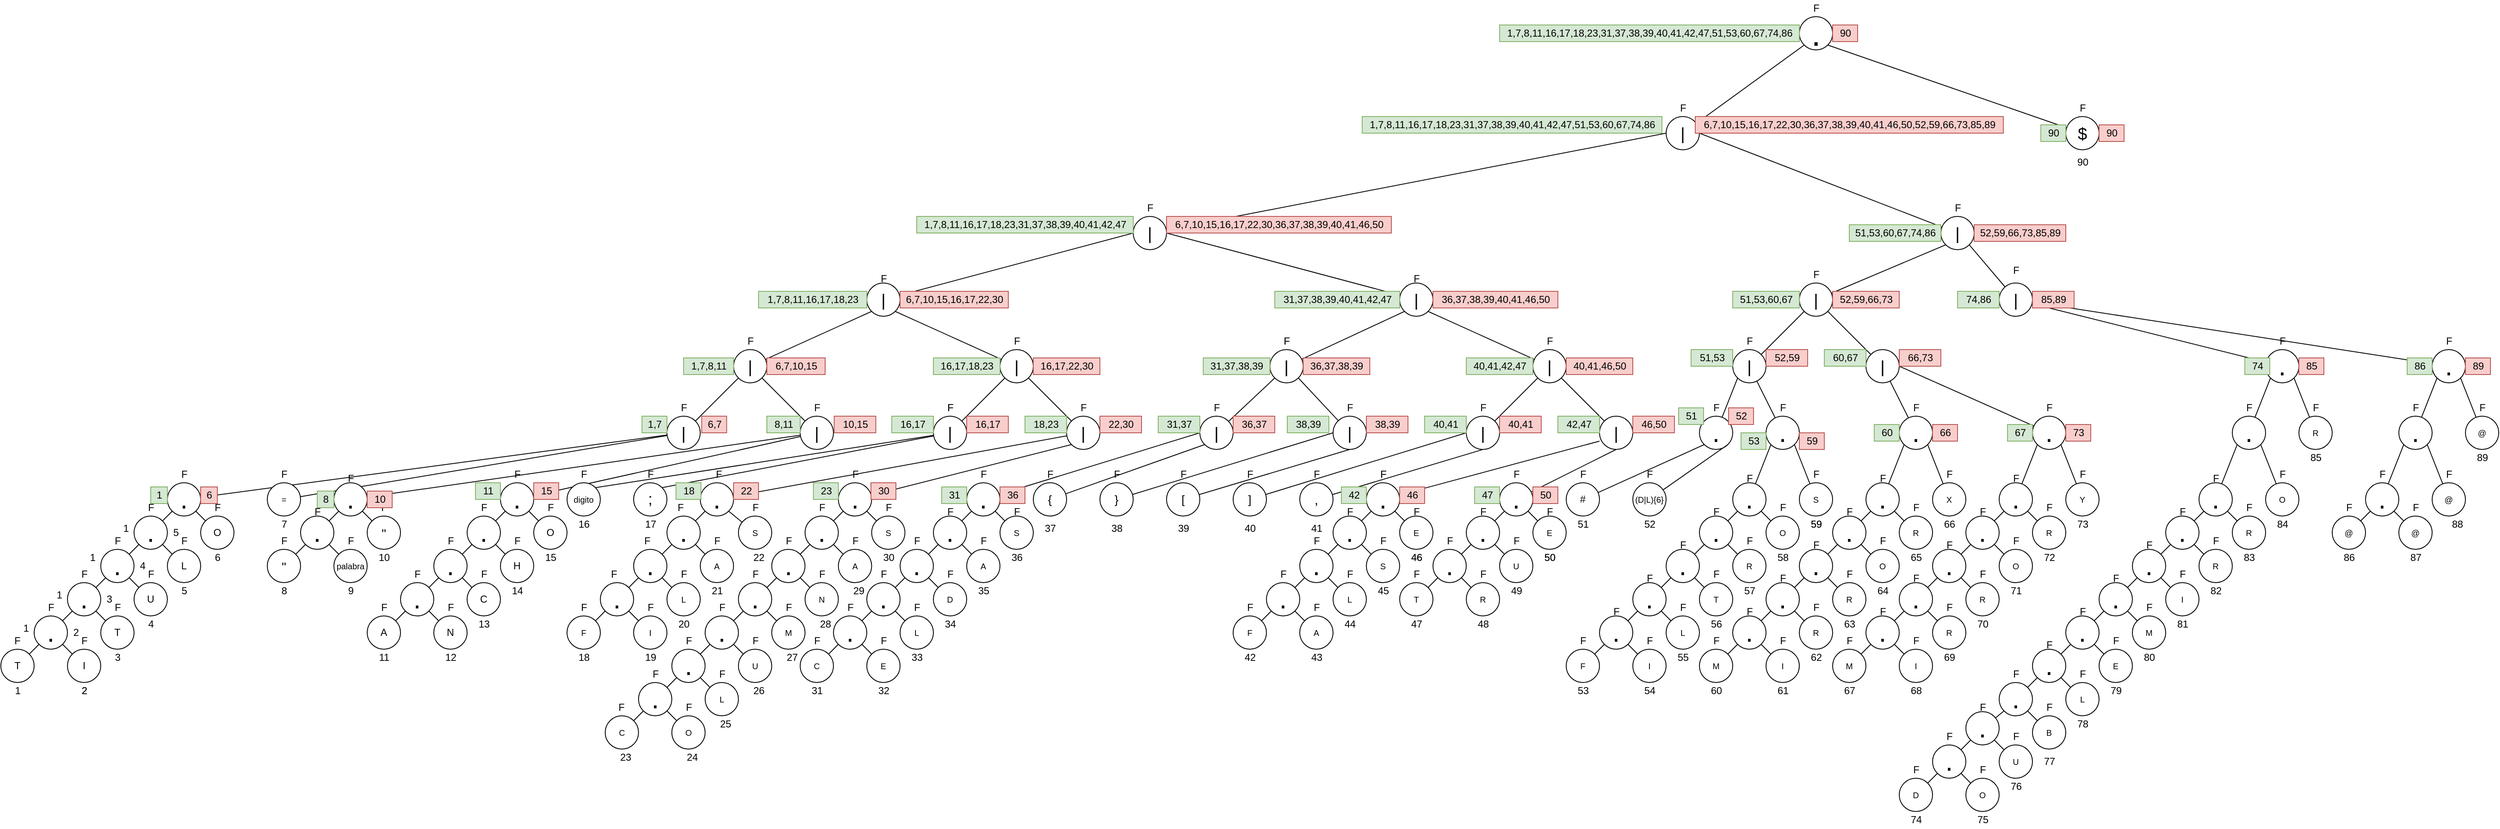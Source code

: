 <mxfile version="15.0.6" type="device"><diagram name="Page-1" id="10a91c8b-09ff-31b1-d368-03940ed4cc9e"><mxGraphModel dx="1596" dy="271" grid="1" gridSize="10" guides="1" tooltips="1" connect="1" arrows="1" fold="1" page="1" pageScale="1" pageWidth="1100" pageHeight="850" background="none" math="0" shadow="0"><root><mxCell id="0"/><mxCell id="1" parent="0"/><mxCell id="J50K5bgQ8t55u7nlD1jD-165" value="" style="edgeStyle=none;rounded=0;orthogonalLoop=1;jettySize=auto;html=1;endArrow=none;endFill=0;" edge="1" parent="1" source="J50K5bgQ8t55u7nlD1jD-55" target="J50K5bgQ8t55u7nlD1jD-84"><mxGeometry relative="1" as="geometry"/></mxCell><mxCell id="J50K5bgQ8t55u7nlD1jD-292" value="" style="edgeStyle=none;rounded=0;orthogonalLoop=1;jettySize=auto;html=1;endArrow=none;endFill=0;" edge="1" parent="1" source="J50K5bgQ8t55u7nlD1jD-55" target="J50K5bgQ8t55u7nlD1jD-291"><mxGeometry relative="1" as="geometry"/></mxCell><mxCell id="J50K5bgQ8t55u7nlD1jD-294" value="" style="edgeStyle=none;rounded=0;orthogonalLoop=1;jettySize=auto;html=1;endArrow=none;endFill=0;" edge="1" parent="1" source="J50K5bgQ8t55u7nlD1jD-55" target="J50K5bgQ8t55u7nlD1jD-293"><mxGeometry relative="1" as="geometry"/></mxCell><mxCell id="J50K5bgQ8t55u7nlD1jD-55" value="&lt;font style=&quot;font-size: 32px&quot;&gt;.&lt;/font&gt;" style="ellipse;whiteSpace=wrap;html=1;aspect=fixed;" vertex="1" parent="1"><mxGeometry x="-480" y="680" width="40" height="40" as="geometry"/></mxCell><mxCell id="J50K5bgQ8t55u7nlD1jD-166" value="" style="edgeStyle=none;rounded=0;orthogonalLoop=1;jettySize=auto;html=1;endArrow=none;endFill=0;" edge="1" parent="1" source="J50K5bgQ8t55u7nlD1jD-56" target="J50K5bgQ8t55u7nlD1jD-84"><mxGeometry relative="1" as="geometry"/></mxCell><mxCell id="J50K5bgQ8t55u7nlD1jD-56" value="&lt;font style=&quot;font-size: 10px&quot;&gt;=&lt;/font&gt;" style="ellipse;whiteSpace=wrap;html=1;aspect=fixed;" vertex="1" parent="1"><mxGeometry x="-360" y="680" width="40" height="40" as="geometry"/></mxCell><mxCell id="J50K5bgQ8t55u7nlD1jD-168" value="" style="edgeStyle=none;rounded=0;orthogonalLoop=1;jettySize=auto;html=1;endArrow=none;endFill=0;" edge="1" parent="1" source="J50K5bgQ8t55u7nlD1jD-57" target="J50K5bgQ8t55u7nlD1jD-86"><mxGeometry relative="1" as="geometry"/></mxCell><mxCell id="J50K5bgQ8t55u7nlD1jD-315" value="" style="edgeStyle=none;rounded=0;orthogonalLoop=1;jettySize=auto;html=1;endArrow=none;endFill=0;" edge="1" parent="1" source="J50K5bgQ8t55u7nlD1jD-57" target="J50K5bgQ8t55u7nlD1jD-314"><mxGeometry relative="1" as="geometry"/></mxCell><mxCell id="J50K5bgQ8t55u7nlD1jD-57" value="&lt;font style=&quot;font-size: 32px&quot;&gt;.&lt;/font&gt;" style="ellipse;whiteSpace=wrap;html=1;aspect=fixed;" vertex="1" parent="1"><mxGeometry x="-280" y="680" width="40" height="40" as="geometry"/></mxCell><mxCell id="J50K5bgQ8t55u7nlD1jD-249" value="" style="edgeStyle=none;rounded=0;orthogonalLoop=1;jettySize=auto;html=1;endArrow=none;endFill=0;" edge="1" parent="1" source="J50K5bgQ8t55u7nlD1jD-82" target="J50K5bgQ8t55u7nlD1jD-104"><mxGeometry relative="1" as="geometry"/></mxCell><mxCell id="J50K5bgQ8t55u7nlD1jD-82" value="&lt;span style=&quot;font-size: 32px&quot;&gt;.&lt;/span&gt;" style="ellipse;whiteSpace=wrap;html=1;aspect=fixed;" vertex="1" parent="1"><mxGeometry x="2240" y="520" width="40" height="40" as="geometry"/></mxCell><mxCell id="J50K5bgQ8t55u7nlD1jD-171" style="edgeStyle=none;rounded=0;orthogonalLoop=1;jettySize=auto;html=1;entryX=0;entryY=1;entryDx=0;entryDy=0;endArrow=none;endFill=0;" edge="1" parent="1" source="J50K5bgQ8t55u7nlD1jD-84" target="J50K5bgQ8t55u7nlD1jD-169"><mxGeometry relative="1" as="geometry"/></mxCell><mxCell id="J50K5bgQ8t55u7nlD1jD-84" value="&lt;font style=&quot;font-size: 20px&quot;&gt;|&lt;/font&gt;" style="ellipse;whiteSpace=wrap;html=1;aspect=fixed;" vertex="1" parent="1"><mxGeometry x="120" y="600" width="40" height="40" as="geometry"/></mxCell><mxCell id="J50K5bgQ8t55u7nlD1jD-172" style="edgeStyle=none;rounded=0;orthogonalLoop=1;jettySize=auto;html=1;entryX=1;entryY=1;entryDx=0;entryDy=0;endArrow=none;endFill=0;" edge="1" parent="1" source="J50K5bgQ8t55u7nlD1jD-86" target="J50K5bgQ8t55u7nlD1jD-169"><mxGeometry relative="1" as="geometry"/></mxCell><mxCell id="J50K5bgQ8t55u7nlD1jD-86" value="&lt;font style=&quot;font-size: 20px&quot;&gt;|&lt;/font&gt;" style="ellipse;whiteSpace=wrap;html=1;aspect=fixed;" vertex="1" parent="1"><mxGeometry x="280" y="600" width="40" height="40" as="geometry"/></mxCell><mxCell id="J50K5bgQ8t55u7nlD1jD-181" style="edgeStyle=none;rounded=0;orthogonalLoop=1;jettySize=auto;html=1;entryX=0;entryY=1;entryDx=0;entryDy=0;endArrow=none;endFill=0;" edge="1" parent="1" source="J50K5bgQ8t55u7nlD1jD-88" target="J50K5bgQ8t55u7nlD1jD-182"><mxGeometry relative="1" as="geometry"/></mxCell><mxCell id="J50K5bgQ8t55u7nlD1jD-88" value="&lt;font style=&quot;font-size: 20px&quot;&gt;|&lt;/font&gt;" style="ellipse;whiteSpace=wrap;html=1;aspect=fixed;" vertex="1" parent="1"><mxGeometry x="440" y="600" width="40" height="40" as="geometry"/></mxCell><mxCell id="J50K5bgQ8t55u7nlD1jD-184" style="edgeStyle=none;rounded=0;orthogonalLoop=1;jettySize=auto;html=1;entryX=1;entryY=1;entryDx=0;entryDy=0;endArrow=none;endFill=0;" edge="1" parent="1" source="J50K5bgQ8t55u7nlD1jD-90" target="J50K5bgQ8t55u7nlD1jD-182"><mxGeometry relative="1" as="geometry"/></mxCell><mxCell id="J50K5bgQ8t55u7nlD1jD-90" value="&lt;font style=&quot;font-size: 20px&quot;&gt;|&lt;/font&gt;" style="ellipse;whiteSpace=wrap;html=1;aspect=fixed;" vertex="1" parent="1"><mxGeometry x="600" y="600" width="40" height="40" as="geometry"/></mxCell><mxCell id="J50K5bgQ8t55u7nlD1jD-193" style="edgeStyle=none;rounded=0;orthogonalLoop=1;jettySize=auto;html=1;entryX=0;entryY=1;entryDx=0;entryDy=0;endArrow=none;endFill=0;" edge="1" parent="1" source="J50K5bgQ8t55u7nlD1jD-92" target="J50K5bgQ8t55u7nlD1jD-187"><mxGeometry relative="1" as="geometry"/></mxCell><mxCell id="J50K5bgQ8t55u7nlD1jD-92" value="&lt;font style=&quot;font-size: 20px&quot;&gt;|&lt;/font&gt;" style="ellipse;whiteSpace=wrap;html=1;aspect=fixed;" vertex="1" parent="1"><mxGeometry x="760" y="600" width="40" height="40" as="geometry"/></mxCell><mxCell id="J50K5bgQ8t55u7nlD1jD-194" style="edgeStyle=none;rounded=0;orthogonalLoop=1;jettySize=auto;html=1;entryX=1;entryY=1;entryDx=0;entryDy=0;endArrow=none;endFill=0;" edge="1" parent="1" source="J50K5bgQ8t55u7nlD1jD-94" target="J50K5bgQ8t55u7nlD1jD-187"><mxGeometry relative="1" as="geometry"/></mxCell><mxCell id="J50K5bgQ8t55u7nlD1jD-94" value="&lt;font style=&quot;font-size: 20px&quot;&gt;|&lt;/font&gt;" style="ellipse;whiteSpace=wrap;html=1;aspect=fixed;" vertex="1" parent="1"><mxGeometry x="920" y="600" width="40" height="40" as="geometry"/></mxCell><mxCell id="J50K5bgQ8t55u7nlD1jD-195" style="edgeStyle=none;rounded=0;orthogonalLoop=1;jettySize=auto;html=1;entryX=0;entryY=1;entryDx=0;entryDy=0;endArrow=none;endFill=0;" edge="1" parent="1" source="J50K5bgQ8t55u7nlD1jD-96" target="J50K5bgQ8t55u7nlD1jD-190"><mxGeometry relative="1" as="geometry"/></mxCell><mxCell id="J50K5bgQ8t55u7nlD1jD-96" value="&lt;font style=&quot;font-size: 20px&quot;&gt;|&lt;/font&gt;" style="ellipse;whiteSpace=wrap;html=1;aspect=fixed;" vertex="1" parent="1"><mxGeometry x="1080" y="600" width="40" height="40" as="geometry"/></mxCell><mxCell id="J50K5bgQ8t55u7nlD1jD-196" style="edgeStyle=none;rounded=0;orthogonalLoop=1;jettySize=auto;html=1;entryX=1;entryY=1;entryDx=0;entryDy=0;endArrow=none;endFill=0;" edge="1" parent="1" source="J50K5bgQ8t55u7nlD1jD-98" target="J50K5bgQ8t55u7nlD1jD-190"><mxGeometry relative="1" as="geometry"/></mxCell><mxCell id="J50K5bgQ8t55u7nlD1jD-98" value="&lt;font style=&quot;font-size: 20px&quot;&gt;|&lt;/font&gt;" style="ellipse;whiteSpace=wrap;html=1;aspect=fixed;" vertex="1" parent="1"><mxGeometry x="1240" y="600" width="40" height="40" as="geometry"/></mxCell><mxCell id="J50K5bgQ8t55u7nlD1jD-197" style="edgeStyle=none;rounded=0;orthogonalLoop=1;jettySize=auto;html=1;entryX=0;entryY=1;entryDx=0;entryDy=0;endArrow=none;endFill=0;" edge="1" parent="1" source="J50K5bgQ8t55u7nlD1jD-100" target="J50K5bgQ8t55u7nlD1jD-191"><mxGeometry relative="1" as="geometry"/></mxCell><mxCell id="J50K5bgQ8t55u7nlD1jD-100" value="&lt;font style=&quot;font-size: 20px&quot;&gt;|&lt;/font&gt;" style="ellipse;whiteSpace=wrap;html=1;aspect=fixed;" vertex="1" parent="1"><mxGeometry x="1400" y="520" width="40" height="40" as="geometry"/></mxCell><mxCell id="J50K5bgQ8t55u7nlD1jD-198" style="edgeStyle=none;rounded=0;orthogonalLoop=1;jettySize=auto;html=1;entryX=1;entryY=1;entryDx=0;entryDy=0;endArrow=none;endFill=0;" edge="1" parent="1" source="J50K5bgQ8t55u7nlD1jD-102" target="J50K5bgQ8t55u7nlD1jD-191"><mxGeometry relative="1" as="geometry"/></mxCell><mxCell id="J50K5bgQ8t55u7nlD1jD-102" value="&lt;font style=&quot;font-size: 20px&quot;&gt;|&lt;/font&gt;" style="ellipse;whiteSpace=wrap;html=1;aspect=fixed;" vertex="1" parent="1"><mxGeometry x="1560" y="520" width="40" height="40" as="geometry"/></mxCell><mxCell id="J50K5bgQ8t55u7nlD1jD-251" style="edgeStyle=none;rounded=0;orthogonalLoop=1;jettySize=auto;html=1;entryX=1;entryY=1;entryDx=0;entryDy=0;endArrow=none;endFill=0;" edge="1" parent="1" source="J50K5bgQ8t55u7nlD1jD-104" target="J50K5bgQ8t55u7nlD1jD-203"><mxGeometry relative="1" as="geometry"/></mxCell><mxCell id="J50K5bgQ8t55u7nlD1jD-104" value="&lt;font style=&quot;font-size: 20px&quot;&gt;|&lt;/font&gt;" style="ellipse;whiteSpace=wrap;html=1;aspect=fixed;" vertex="1" parent="1"><mxGeometry x="1720" y="440" width="40" height="40" as="geometry"/></mxCell><mxCell id="J50K5bgQ8t55u7nlD1jD-206" style="edgeStyle=none;rounded=0;orthogonalLoop=1;jettySize=auto;html=1;entryX=0;entryY=1;entryDx=0;entryDy=0;endArrow=none;endFill=0;" edge="1" parent="1" source="J50K5bgQ8t55u7nlD1jD-169" target="J50K5bgQ8t55u7nlD1jD-201"><mxGeometry relative="1" as="geometry"/></mxCell><mxCell id="J50K5bgQ8t55u7nlD1jD-169" value="&lt;font style=&quot;font-size: 20px&quot;&gt;|&lt;/font&gt;" style="ellipse;whiteSpace=wrap;html=1;aspect=fixed;" vertex="1" parent="1"><mxGeometry x="200" y="520" width="40" height="40" as="geometry"/></mxCell><mxCell id="J50K5bgQ8t55u7nlD1jD-207" style="edgeStyle=none;rounded=0;orthogonalLoop=1;jettySize=auto;html=1;entryX=1;entryY=1;entryDx=0;entryDy=0;endArrow=none;endFill=0;" edge="1" parent="1" source="J50K5bgQ8t55u7nlD1jD-182" target="J50K5bgQ8t55u7nlD1jD-201"><mxGeometry relative="1" as="geometry"/></mxCell><mxCell id="J50K5bgQ8t55u7nlD1jD-182" value="&lt;font style=&quot;font-size: 20px&quot;&gt;|&lt;/font&gt;" style="ellipse;whiteSpace=wrap;html=1;aspect=fixed;" vertex="1" parent="1"><mxGeometry x="520" y="520" width="40" height="40" as="geometry"/></mxCell><mxCell id="J50K5bgQ8t55u7nlD1jD-183" style="edgeStyle=none;rounded=0;orthogonalLoop=1;jettySize=auto;html=1;entryX=1;entryY=0;entryDx=0;entryDy=0;endArrow=none;endFill=0;" edge="1" parent="1" source="J50K5bgQ8t55u7nlD1jD-88" target="J50K5bgQ8t55u7nlD1jD-88"><mxGeometry relative="1" as="geometry"/></mxCell><mxCell id="J50K5bgQ8t55u7nlD1jD-208" style="edgeStyle=none;rounded=0;orthogonalLoop=1;jettySize=auto;html=1;entryX=0;entryY=1;entryDx=0;entryDy=0;endArrow=none;endFill=0;" edge="1" parent="1" source="J50K5bgQ8t55u7nlD1jD-187" target="J50K5bgQ8t55u7nlD1jD-202"><mxGeometry relative="1" as="geometry"/></mxCell><mxCell id="J50K5bgQ8t55u7nlD1jD-187" value="&lt;font style=&quot;font-size: 20px&quot;&gt;|&lt;/font&gt;" style="ellipse;whiteSpace=wrap;html=1;aspect=fixed;" vertex="1" parent="1"><mxGeometry x="844.14" y="520" width="40" height="40" as="geometry"/></mxCell><mxCell id="J50K5bgQ8t55u7nlD1jD-209" style="edgeStyle=none;rounded=0;orthogonalLoop=1;jettySize=auto;html=1;entryX=1;entryY=1;entryDx=0;entryDy=0;endArrow=none;endFill=0;" edge="1" parent="1" source="J50K5bgQ8t55u7nlD1jD-190" target="J50K5bgQ8t55u7nlD1jD-202"><mxGeometry relative="1" as="geometry"/></mxCell><mxCell id="J50K5bgQ8t55u7nlD1jD-190" value="&lt;font style=&quot;font-size: 20px&quot;&gt;|&lt;/font&gt;" style="ellipse;whiteSpace=wrap;html=1;aspect=fixed;" vertex="1" parent="1"><mxGeometry x="1160" y="520" width="40" height="40" as="geometry"/></mxCell><mxCell id="J50K5bgQ8t55u7nlD1jD-210" style="edgeStyle=none;rounded=0;orthogonalLoop=1;jettySize=auto;html=1;entryX=0;entryY=1;entryDx=0;entryDy=0;endArrow=none;endFill=0;" edge="1" parent="1" source="J50K5bgQ8t55u7nlD1jD-191" target="J50K5bgQ8t55u7nlD1jD-203"><mxGeometry relative="1" as="geometry"/></mxCell><mxCell id="J50K5bgQ8t55u7nlD1jD-191" value="&lt;font style=&quot;font-size: 20px&quot;&gt;|&lt;/font&gt;" style="ellipse;whiteSpace=wrap;html=1;aspect=fixed;" vertex="1" parent="1"><mxGeometry x="1480" y="440" width="40" height="40" as="geometry"/></mxCell><mxCell id="J50K5bgQ8t55u7nlD1jD-255" style="edgeStyle=none;rounded=0;orthogonalLoop=1;jettySize=auto;html=1;entryX=0;entryY=0.5;entryDx=0;entryDy=0;endArrow=none;endFill=0;" edge="1" parent="1" source="J50K5bgQ8t55u7nlD1jD-201" target="J50K5bgQ8t55u7nlD1jD-204"><mxGeometry relative="1" as="geometry"/></mxCell><mxCell id="J50K5bgQ8t55u7nlD1jD-201" value="&lt;font style=&quot;font-size: 20px&quot;&gt;|&lt;/font&gt;" style="ellipse;whiteSpace=wrap;html=1;aspect=fixed;" vertex="1" parent="1"><mxGeometry x="360" y="440" width="40" height="40" as="geometry"/></mxCell><mxCell id="J50K5bgQ8t55u7nlD1jD-256" style="edgeStyle=none;rounded=0;orthogonalLoop=1;jettySize=auto;html=1;entryX=1;entryY=0.5;entryDx=0;entryDy=0;endArrow=none;endFill=0;" edge="1" parent="1" source="J50K5bgQ8t55u7nlD1jD-202" target="J50K5bgQ8t55u7nlD1jD-204"><mxGeometry relative="1" as="geometry"/></mxCell><mxCell id="J50K5bgQ8t55u7nlD1jD-202" value="&lt;font style=&quot;font-size: 20px&quot;&gt;|&lt;/font&gt;" style="ellipse;whiteSpace=wrap;html=1;aspect=fixed;" vertex="1" parent="1"><mxGeometry x="1000" y="440" width="40" height="40" as="geometry"/></mxCell><mxCell id="J50K5bgQ8t55u7nlD1jD-259" style="edgeStyle=none;rounded=0;orthogonalLoop=1;jettySize=auto;html=1;entryX=1;entryY=0.5;entryDx=0;entryDy=0;endArrow=none;endFill=0;" edge="1" parent="1" source="J50K5bgQ8t55u7nlD1jD-203" target="J50K5bgQ8t55u7nlD1jD-205"><mxGeometry relative="1" as="geometry"/></mxCell><mxCell id="J50K5bgQ8t55u7nlD1jD-203" value="&lt;font style=&quot;font-size: 20px&quot;&gt;|&lt;/font&gt;" style="ellipse;whiteSpace=wrap;html=1;aspect=fixed;" vertex="1" parent="1"><mxGeometry x="1650" y="360" width="40" height="40" as="geometry"/></mxCell><mxCell id="J50K5bgQ8t55u7nlD1jD-258" style="edgeStyle=none;rounded=0;orthogonalLoop=1;jettySize=auto;html=1;entryX=0;entryY=0.5;entryDx=0;entryDy=0;endArrow=none;endFill=0;" edge="1" parent="1" source="J50K5bgQ8t55u7nlD1jD-204" target="J50K5bgQ8t55u7nlD1jD-205"><mxGeometry relative="1" as="geometry"/></mxCell><mxCell id="J50K5bgQ8t55u7nlD1jD-204" value="&lt;font style=&quot;font-size: 20px&quot;&gt;|&lt;/font&gt;" style="ellipse;whiteSpace=wrap;html=1;aspect=fixed;" vertex="1" parent="1"><mxGeometry x="680" y="360" width="40" height="40" as="geometry"/></mxCell><mxCell id="J50K5bgQ8t55u7nlD1jD-263" style="edgeStyle=none;rounded=0;orthogonalLoop=1;jettySize=auto;html=1;entryX=0;entryY=1;entryDx=0;entryDy=0;endArrow=none;endFill=0;" edge="1" parent="1" source="J50K5bgQ8t55u7nlD1jD-205" target="J50K5bgQ8t55u7nlD1jD-260"><mxGeometry relative="1" as="geometry"/></mxCell><mxCell id="J50K5bgQ8t55u7nlD1jD-205" value="&lt;font style=&quot;font-size: 20px&quot;&gt;|&lt;/font&gt;" style="ellipse;whiteSpace=wrap;html=1;aspect=fixed;" vertex="1" parent="1"><mxGeometry x="1320" y="240" width="40" height="40" as="geometry"/></mxCell><mxCell id="J50K5bgQ8t55u7nlD1jD-230" value="" style="edgeStyle=none;rounded=0;orthogonalLoop=1;jettySize=auto;html=1;endArrow=none;endFill=0;" edge="1" parent="1" source="J50K5bgQ8t55u7nlD1jD-212" target="J50K5bgQ8t55u7nlD1jD-86"><mxGeometry relative="1" as="geometry"/></mxCell><mxCell id="J50K5bgQ8t55u7nlD1jD-212" value="&lt;font style=&quot;font-size: 32px&quot;&gt;.&lt;/font&gt;" style="ellipse;whiteSpace=wrap;html=1;aspect=fixed;" vertex="1" parent="1"><mxGeometry x="-80" y="680" width="40" height="40" as="geometry"/></mxCell><mxCell id="J50K5bgQ8t55u7nlD1jD-231" value="" style="edgeStyle=none;rounded=0;orthogonalLoop=1;jettySize=auto;html=1;endArrow=none;endFill=0;exitX=1;exitY=0;exitDx=0;exitDy=0;" edge="1" parent="1" source="J50K5bgQ8t55u7nlD1jD-213" target="J50K5bgQ8t55u7nlD1jD-88"><mxGeometry relative="1" as="geometry"/></mxCell><mxCell id="J50K5bgQ8t55u7nlD1jD-213" value="&lt;font style=&quot;font-size: 10px&quot;&gt;digito&lt;/font&gt;" style="ellipse;whiteSpace=wrap;html=1;aspect=fixed;" vertex="1" parent="1"><mxGeometry y="680" width="40" height="40" as="geometry"/></mxCell><mxCell id="J50K5bgQ8t55u7nlD1jD-232" value="" style="edgeStyle=none;rounded=0;orthogonalLoop=1;jettySize=auto;html=1;endArrow=none;endFill=0;exitX=1;exitY=0;exitDx=0;exitDy=0;" edge="1" parent="1" source="J50K5bgQ8t55u7nlD1jD-214" target="J50K5bgQ8t55u7nlD1jD-88"><mxGeometry relative="1" as="geometry"/></mxCell><mxCell id="J50K5bgQ8t55u7nlD1jD-214" value="&lt;font style=&quot;font-size: 18px&quot;&gt;;&lt;/font&gt;" style="ellipse;whiteSpace=wrap;html=1;aspect=fixed;" vertex="1" parent="1"><mxGeometry x="80" y="680" width="40" height="40" as="geometry"/></mxCell><mxCell id="J50K5bgQ8t55u7nlD1jD-233" value="" style="edgeStyle=none;rounded=0;orthogonalLoop=1;jettySize=auto;html=1;endArrow=none;endFill=0;" edge="1" parent="1" source="J50K5bgQ8t55u7nlD1jD-215" target="J50K5bgQ8t55u7nlD1jD-90"><mxGeometry relative="1" as="geometry"/></mxCell><mxCell id="J50K5bgQ8t55u7nlD1jD-215" value="&lt;font style=&quot;font-size: 32px&quot;&gt;.&lt;/font&gt;" style="ellipse;whiteSpace=wrap;html=1;aspect=fixed;" vertex="1" parent="1"><mxGeometry x="160" y="680" width="40" height="40" as="geometry"/></mxCell><mxCell id="J50K5bgQ8t55u7nlD1jD-425" style="edgeStyle=none;rounded=0;orthogonalLoop=1;jettySize=auto;html=1;entryX=0;entryY=1;entryDx=0;entryDy=0;endArrow=none;endFill=0;" edge="1" parent="1" source="J50K5bgQ8t55u7nlD1jD-216" target="J50K5bgQ8t55u7nlD1jD-90"><mxGeometry relative="1" as="geometry"/></mxCell><mxCell id="J50K5bgQ8t55u7nlD1jD-216" value="&lt;font style=&quot;font-size: 32px&quot;&gt;.&lt;/font&gt;" style="ellipse;whiteSpace=wrap;html=1;aspect=fixed;" vertex="1" parent="1"><mxGeometry x="325.86" y="680" width="40" height="40" as="geometry"/></mxCell><mxCell id="J50K5bgQ8t55u7nlD1jD-426" style="edgeStyle=none;rounded=0;orthogonalLoop=1;jettySize=auto;html=1;entryX=0;entryY=0.5;entryDx=0;entryDy=0;endArrow=none;endFill=0;" edge="1" parent="1" source="J50K5bgQ8t55u7nlD1jD-217" target="J50K5bgQ8t55u7nlD1jD-92"><mxGeometry relative="1" as="geometry"/></mxCell><mxCell id="J50K5bgQ8t55u7nlD1jD-217" value="&lt;font style=&quot;font-size: 32px&quot;&gt;.&lt;/font&gt;" style="ellipse;whiteSpace=wrap;html=1;aspect=fixed;" vertex="1" parent="1"><mxGeometry x="480" y="680" width="40" height="40" as="geometry"/></mxCell><mxCell id="J50K5bgQ8t55u7nlD1jD-765" style="edgeStyle=none;rounded=0;orthogonalLoop=1;jettySize=auto;html=1;entryX=0;entryY=1;entryDx=0;entryDy=0;endArrow=none;endFill=0;" edge="1" parent="1" source="J50K5bgQ8t55u7nlD1jD-218" target="J50K5bgQ8t55u7nlD1jD-92"><mxGeometry relative="1" as="geometry"/></mxCell><mxCell id="J50K5bgQ8t55u7nlD1jD-218" value="&lt;font style=&quot;font-size: 14px&quot;&gt;{&lt;/font&gt;" style="ellipse;whiteSpace=wrap;html=1;aspect=fixed;" vertex="1" parent="1"><mxGeometry x="560" y="680" width="40" height="40" as="geometry"/></mxCell><mxCell id="J50K5bgQ8t55u7nlD1jD-428" style="edgeStyle=none;rounded=0;orthogonalLoop=1;jettySize=auto;html=1;entryX=0;entryY=0.5;entryDx=0;entryDy=0;endArrow=none;endFill=0;" edge="1" parent="1" source="J50K5bgQ8t55u7nlD1jD-219" target="J50K5bgQ8t55u7nlD1jD-94"><mxGeometry relative="1" as="geometry"/></mxCell><mxCell id="J50K5bgQ8t55u7nlD1jD-219" value="&lt;font style=&quot;font-size: 14px&quot;&gt;}&lt;/font&gt;" style="ellipse;whiteSpace=wrap;html=1;aspect=fixed;" vertex="1" parent="1"><mxGeometry x="640" y="680" width="40" height="40" as="geometry"/></mxCell><mxCell id="J50K5bgQ8t55u7nlD1jD-429" style="edgeStyle=none;rounded=0;orthogonalLoop=1;jettySize=auto;html=1;entryX=0.5;entryY=1;entryDx=0;entryDy=0;endArrow=none;endFill=0;" edge="1" parent="1" source="J50K5bgQ8t55u7nlD1jD-220" target="J50K5bgQ8t55u7nlD1jD-94"><mxGeometry relative="1" as="geometry"/></mxCell><mxCell id="J50K5bgQ8t55u7nlD1jD-220" value="&lt;font style=&quot;font-size: 14px&quot;&gt;[&lt;/font&gt;" style="ellipse;whiteSpace=wrap;html=1;aspect=fixed;" vertex="1" parent="1"><mxGeometry x="720" y="680" width="40" height="40" as="geometry"/></mxCell><mxCell id="J50K5bgQ8t55u7nlD1jD-430" style="edgeStyle=none;rounded=0;orthogonalLoop=1;jettySize=auto;html=1;entryX=0;entryY=0.5;entryDx=0;entryDy=0;endArrow=none;endFill=0;" edge="1" parent="1" source="J50K5bgQ8t55u7nlD1jD-221" target="J50K5bgQ8t55u7nlD1jD-96"><mxGeometry relative="1" as="geometry"/></mxCell><mxCell id="J50K5bgQ8t55u7nlD1jD-221" value="&lt;font style=&quot;font-size: 14px&quot;&gt;]&lt;/font&gt;" style="ellipse;whiteSpace=wrap;html=1;aspect=fixed;" vertex="1" parent="1"><mxGeometry x="800" y="680" width="40" height="40" as="geometry"/></mxCell><mxCell id="J50K5bgQ8t55u7nlD1jD-431" style="edgeStyle=none;rounded=0;orthogonalLoop=1;jettySize=auto;html=1;entryX=0.5;entryY=1;entryDx=0;entryDy=0;endArrow=none;endFill=0;" edge="1" parent="1" source="J50K5bgQ8t55u7nlD1jD-222" target="J50K5bgQ8t55u7nlD1jD-96"><mxGeometry relative="1" as="geometry"/></mxCell><mxCell id="J50K5bgQ8t55u7nlD1jD-222" value="&lt;font style=&quot;font-size: 16px&quot;&gt;,&lt;/font&gt;" style="ellipse;whiteSpace=wrap;html=1;aspect=fixed;" vertex="1" parent="1"><mxGeometry x="880" y="680" width="40" height="40" as="geometry"/></mxCell><mxCell id="J50K5bgQ8t55u7nlD1jD-432" style="edgeStyle=none;rounded=0;orthogonalLoop=1;jettySize=auto;html=1;endArrow=none;endFill=0;" edge="1" parent="1" source="J50K5bgQ8t55u7nlD1jD-223"><mxGeometry relative="1" as="geometry"><mxPoint x="1240" y="630" as="targetPoint"/></mxGeometry></mxCell><mxCell id="J50K5bgQ8t55u7nlD1jD-223" value="&lt;span style=&quot;font-size: 32px&quot;&gt;.&lt;/span&gt;" style="ellipse;whiteSpace=wrap;html=1;aspect=fixed;" vertex="1" parent="1"><mxGeometry x="960" y="680" width="40" height="40" as="geometry"/></mxCell><mxCell id="J50K5bgQ8t55u7nlD1jD-242" value="" style="edgeStyle=none;rounded=0;orthogonalLoop=1;jettySize=auto;html=1;endArrow=none;endFill=0;entryX=0.5;entryY=1;entryDx=0;entryDy=0;" edge="1" parent="1" source="J50K5bgQ8t55u7nlD1jD-224" target="J50K5bgQ8t55u7nlD1jD-98"><mxGeometry relative="1" as="geometry"/></mxCell><mxCell id="J50K5bgQ8t55u7nlD1jD-224" value="&lt;span style=&quot;font-size: 32px&quot;&gt;.&lt;/span&gt;" style="ellipse;whiteSpace=wrap;html=1;aspect=fixed;" vertex="1" parent="1"><mxGeometry x="1120" y="680" width="40" height="40" as="geometry"/></mxCell><mxCell id="J50K5bgQ8t55u7nlD1jD-244" value="" style="edgeStyle=none;rounded=0;orthogonalLoop=1;jettySize=auto;html=1;endArrow=none;endFill=0;" edge="1" parent="1" source="J50K5bgQ8t55u7nlD1jD-226" target="J50K5bgQ8t55u7nlD1jD-100"><mxGeometry relative="1" as="geometry"/></mxCell><mxCell id="J50K5bgQ8t55u7nlD1jD-226" value="&lt;font style=&quot;font-size: 32px&quot;&gt;.&lt;/font&gt;" style="ellipse;whiteSpace=wrap;html=1;aspect=fixed;" vertex="1" parent="1"><mxGeometry x="1440" y="600" width="40" height="40" as="geometry"/></mxCell><mxCell id="J50K5bgQ8t55u7nlD1jD-245" value="" style="edgeStyle=none;rounded=0;orthogonalLoop=1;jettySize=auto;html=1;endArrow=none;endFill=0;" edge="1" parent="1" source="J50K5bgQ8t55u7nlD1jD-227" target="J50K5bgQ8t55u7nlD1jD-102"><mxGeometry relative="1" as="geometry"/></mxCell><mxCell id="J50K5bgQ8t55u7nlD1jD-227" value="&lt;font style=&quot;font-size: 32px&quot;&gt;.&lt;/font&gt;" style="ellipse;whiteSpace=wrap;html=1;aspect=fixed;" vertex="1" parent="1"><mxGeometry x="1600" y="600" width="40" height="40" as="geometry"/></mxCell><mxCell id="J50K5bgQ8t55u7nlD1jD-250" value="" style="edgeStyle=none;rounded=0;orthogonalLoop=1;jettySize=auto;html=1;endArrow=none;endFill=0;" edge="1" parent="1" source="J50K5bgQ8t55u7nlD1jD-229" target="J50K5bgQ8t55u7nlD1jD-104"><mxGeometry relative="1" as="geometry"/></mxCell><mxCell id="J50K5bgQ8t55u7nlD1jD-229" value="&lt;span style=&quot;font-size: 32px&quot;&gt;.&lt;/span&gt;" style="ellipse;whiteSpace=wrap;html=1;aspect=fixed;" vertex="1" parent="1"><mxGeometry x="2040" y="520" width="40" height="40" as="geometry"/></mxCell><mxCell id="J50K5bgQ8t55u7nlD1jD-252" style="edgeStyle=none;rounded=0;orthogonalLoop=1;jettySize=auto;html=1;exitX=0;exitY=0.5;exitDx=0;exitDy=0;endArrow=none;endFill=0;" edge="1" parent="1" source="J50K5bgQ8t55u7nlD1jD-201" target="J50K5bgQ8t55u7nlD1jD-201"><mxGeometry relative="1" as="geometry"/></mxCell><mxCell id="J50K5bgQ8t55u7nlD1jD-260" value="&lt;span style=&quot;font-size: 40px&quot;&gt;.&lt;/span&gt;" style="ellipse;whiteSpace=wrap;html=1;aspect=fixed;" vertex="1" parent="1"><mxGeometry x="1480" y="120" width="40" height="40" as="geometry"/></mxCell><mxCell id="J50K5bgQ8t55u7nlD1jD-262" style="edgeStyle=none;rounded=0;orthogonalLoop=1;jettySize=auto;html=1;entryX=1;entryY=1;entryDx=0;entryDy=0;endArrow=none;endFill=0;" edge="1" parent="1" source="J50K5bgQ8t55u7nlD1jD-261" target="J50K5bgQ8t55u7nlD1jD-260"><mxGeometry relative="1" as="geometry"/></mxCell><mxCell id="J50K5bgQ8t55u7nlD1jD-261" value="&lt;font style=&quot;font-size: 20px&quot;&gt;$&lt;/font&gt;" style="ellipse;whiteSpace=wrap;html=1;aspect=fixed;" vertex="1" parent="1"><mxGeometry x="1800" y="240" width="40" height="40" as="geometry"/></mxCell><mxCell id="J50K5bgQ8t55u7nlD1jD-275" value="37" style="text;html=1;align=center;verticalAlign=middle;resizable=0;points=[];autosize=1;strokeColor=none;fillColor=none;" vertex="1" parent="1"><mxGeometry x="565" y="725" width="30" height="20" as="geometry"/></mxCell><mxCell id="J50K5bgQ8t55u7nlD1jD-276" value="38" style="text;html=1;align=center;verticalAlign=middle;resizable=0;points=[];autosize=1;strokeColor=none;fillColor=none;" vertex="1" parent="1"><mxGeometry x="645" y="725" width="30" height="20" as="geometry"/></mxCell><mxCell id="J50K5bgQ8t55u7nlD1jD-277" value="39" style="text;html=1;align=center;verticalAlign=middle;resizable=0;points=[];autosize=1;strokeColor=none;fillColor=none;" vertex="1" parent="1"><mxGeometry x="725" y="725" width="30" height="20" as="geometry"/></mxCell><mxCell id="J50K5bgQ8t55u7nlD1jD-278" value="40" style="text;html=1;align=center;verticalAlign=middle;resizable=0;points=[];autosize=1;strokeColor=none;fillColor=none;" vertex="1" parent="1"><mxGeometry x="805" y="725" width="30" height="20" as="geometry"/></mxCell><mxCell id="J50K5bgQ8t55u7nlD1jD-279" value="41" style="text;html=1;align=center;verticalAlign=middle;resizable=0;points=[];autosize=1;strokeColor=none;fillColor=none;" vertex="1" parent="1"><mxGeometry x="885" y="725" width="30" height="20" as="geometry"/></mxCell><mxCell id="J50K5bgQ8t55u7nlD1jD-290" value="90" style="text;html=1;align=center;verticalAlign=middle;resizable=0;points=[];autosize=1;strokeColor=none;fillColor=none;" vertex="1" parent="1"><mxGeometry x="1805" y="285" width="30" height="20" as="geometry"/></mxCell><mxCell id="J50K5bgQ8t55u7nlD1jD-291" value="&lt;font style=&quot;font-size: 12px&quot;&gt;O&lt;/font&gt;" style="ellipse;whiteSpace=wrap;html=1;aspect=fixed;" vertex="1" parent="1"><mxGeometry x="-440" y="720" width="40" height="40" as="geometry"/></mxCell><mxCell id="J50K5bgQ8t55u7nlD1jD-293" value="&lt;font style=&quot;font-size: 32px&quot;&gt;.&lt;/font&gt;" style="ellipse;whiteSpace=wrap;html=1;aspect=fixed;" vertex="1" parent="1"><mxGeometry x="-520" y="720" width="40" height="40" as="geometry"/></mxCell><mxCell id="J50K5bgQ8t55u7nlD1jD-313" style="edgeStyle=none;rounded=0;orthogonalLoop=1;jettySize=auto;html=1;entryX=1;entryY=1;entryDx=0;entryDy=0;endArrow=none;endFill=0;" edge="1" parent="1" source="J50K5bgQ8t55u7nlD1jD-295" target="J50K5bgQ8t55u7nlD1jD-293"><mxGeometry relative="1" as="geometry"/></mxCell><mxCell id="J50K5bgQ8t55u7nlD1jD-295" value="L" style="ellipse;whiteSpace=wrap;html=1;aspect=fixed;" vertex="1" parent="1"><mxGeometry x="-480" y="760" width="40" height="40" as="geometry"/></mxCell><mxCell id="J50K5bgQ8t55u7nlD1jD-310" style="edgeStyle=none;rounded=0;orthogonalLoop=1;jettySize=auto;html=1;entryX=1;entryY=1;entryDx=0;entryDy=0;endArrow=none;endFill=0;" edge="1" parent="1" source="J50K5bgQ8t55u7nlD1jD-296" target="J50K5bgQ8t55u7nlD1jD-299"><mxGeometry relative="1" as="geometry"/></mxCell><mxCell id="J50K5bgQ8t55u7nlD1jD-296" value="&lt;font style=&quot;font-size: 12px&quot;&gt;U&lt;/font&gt;" style="ellipse;whiteSpace=wrap;html=1;aspect=fixed;" vertex="1" parent="1"><mxGeometry x="-520" y="800" width="40" height="40" as="geometry"/></mxCell><mxCell id="J50K5bgQ8t55u7nlD1jD-307" style="edgeStyle=none;rounded=0;orthogonalLoop=1;jettySize=auto;html=1;entryX=1;entryY=1;entryDx=0;entryDy=0;endArrow=none;endFill=0;" edge="1" parent="1" source="J50K5bgQ8t55u7nlD1jD-297" target="J50K5bgQ8t55u7nlD1jD-300"><mxGeometry relative="1" as="geometry"/></mxCell><mxCell id="J50K5bgQ8t55u7nlD1jD-297" value="&lt;font style=&quot;font-size: 12px&quot;&gt;T&lt;/font&gt;" style="ellipse;whiteSpace=wrap;html=1;aspect=fixed;" vertex="1" parent="1"><mxGeometry x="-560" y="840" width="40" height="40" as="geometry"/></mxCell><mxCell id="J50K5bgQ8t55u7nlD1jD-306" style="edgeStyle=none;rounded=0;orthogonalLoop=1;jettySize=auto;html=1;entryX=1;entryY=1;entryDx=0;entryDy=0;endArrow=none;endFill=0;" edge="1" parent="1" source="J50K5bgQ8t55u7nlD1jD-298" target="J50K5bgQ8t55u7nlD1jD-301"><mxGeometry relative="1" as="geometry"/></mxCell><mxCell id="J50K5bgQ8t55u7nlD1jD-298" value="&lt;font style=&quot;font-size: 12px&quot;&gt;I&lt;/font&gt;" style="ellipse;whiteSpace=wrap;html=1;aspect=fixed;" vertex="1" parent="1"><mxGeometry x="-600" y="880" width="40" height="40" as="geometry"/></mxCell><mxCell id="J50K5bgQ8t55u7nlD1jD-312" style="edgeStyle=none;rounded=0;orthogonalLoop=1;jettySize=auto;html=1;entryX=0;entryY=1;entryDx=0;entryDy=0;endArrow=none;endFill=0;" edge="1" parent="1" source="J50K5bgQ8t55u7nlD1jD-299" target="J50K5bgQ8t55u7nlD1jD-293"><mxGeometry relative="1" as="geometry"/></mxCell><mxCell id="J50K5bgQ8t55u7nlD1jD-299" value="&lt;font style=&quot;font-size: 32px&quot;&gt;.&lt;/font&gt;" style="ellipse;whiteSpace=wrap;html=1;aspect=fixed;" vertex="1" parent="1"><mxGeometry x="-560" y="760" width="40" height="40" as="geometry"/></mxCell><mxCell id="J50K5bgQ8t55u7nlD1jD-311" style="edgeStyle=none;rounded=0;orthogonalLoop=1;jettySize=auto;html=1;entryX=0;entryY=1;entryDx=0;entryDy=0;endArrow=none;endFill=0;" edge="1" parent="1" source="J50K5bgQ8t55u7nlD1jD-300" target="J50K5bgQ8t55u7nlD1jD-299"><mxGeometry relative="1" as="geometry"/></mxCell><mxCell id="J50K5bgQ8t55u7nlD1jD-300" value="&lt;font style=&quot;font-size: 32px&quot;&gt;.&lt;/font&gt;" style="ellipse;whiteSpace=wrap;html=1;aspect=fixed;" vertex="1" parent="1"><mxGeometry x="-600" y="800" width="40" height="40" as="geometry"/></mxCell><mxCell id="J50K5bgQ8t55u7nlD1jD-309" style="edgeStyle=none;rounded=0;orthogonalLoop=1;jettySize=auto;html=1;entryX=0;entryY=1;entryDx=0;entryDy=0;endArrow=none;endFill=0;" edge="1" parent="1" source="J50K5bgQ8t55u7nlD1jD-301" target="J50K5bgQ8t55u7nlD1jD-300"><mxGeometry relative="1" as="geometry"/></mxCell><mxCell id="J50K5bgQ8t55u7nlD1jD-301" value="&lt;font style=&quot;font-size: 32px&quot;&gt;.&lt;/font&gt;" style="ellipse;whiteSpace=wrap;html=1;aspect=fixed;" vertex="1" parent="1"><mxGeometry x="-640" y="840" width="40" height="40" as="geometry"/></mxCell><mxCell id="J50K5bgQ8t55u7nlD1jD-305" style="edgeStyle=none;rounded=0;orthogonalLoop=1;jettySize=auto;html=1;entryX=0;entryY=1;entryDx=0;entryDy=0;endArrow=none;endFill=0;" edge="1" parent="1" source="J50K5bgQ8t55u7nlD1jD-304" target="J50K5bgQ8t55u7nlD1jD-301"><mxGeometry relative="1" as="geometry"/></mxCell><mxCell id="J50K5bgQ8t55u7nlD1jD-304" value="&lt;font style=&quot;font-size: 12px&quot;&gt;T&lt;/font&gt;" style="ellipse;whiteSpace=wrap;html=1;aspect=fixed;" vertex="1" parent="1"><mxGeometry x="-680" y="880" width="40" height="40" as="geometry"/></mxCell><mxCell id="J50K5bgQ8t55u7nlD1jD-314" value="&lt;font style=&quot;font-size: 15px&quot;&gt;&quot;&lt;/font&gt;" style="ellipse;whiteSpace=wrap;html=1;aspect=fixed;" vertex="1" parent="1"><mxGeometry x="-240" y="720" width="40" height="40" as="geometry"/></mxCell><mxCell id="J50K5bgQ8t55u7nlD1jD-325" style="edgeStyle=none;rounded=0;orthogonalLoop=1;jettySize=auto;html=1;entryX=0;entryY=1;entryDx=0;entryDy=0;endArrow=none;endFill=0;" edge="1" parent="1" source="J50K5bgQ8t55u7nlD1jD-317" target="J50K5bgQ8t55u7nlD1jD-57"><mxGeometry relative="1" as="geometry"/></mxCell><mxCell id="J50K5bgQ8t55u7nlD1jD-317" value="&lt;font style=&quot;font-size: 32px&quot;&gt;.&lt;/font&gt;" style="ellipse;whiteSpace=wrap;html=1;aspect=fixed;" vertex="1" parent="1"><mxGeometry x="-320" y="720" width="40" height="40" as="geometry"/></mxCell><mxCell id="J50K5bgQ8t55u7nlD1jD-320" style="edgeStyle=none;rounded=0;orthogonalLoop=1;jettySize=auto;html=1;exitX=0;exitY=0.5;exitDx=0;exitDy=0;endArrow=none;endFill=0;" edge="1" parent="1" source="J50K5bgQ8t55u7nlD1jD-314" target="J50K5bgQ8t55u7nlD1jD-314"><mxGeometry relative="1" as="geometry"/></mxCell><mxCell id="J50K5bgQ8t55u7nlD1jD-323" style="edgeStyle=none;rounded=0;orthogonalLoop=1;jettySize=auto;html=1;entryX=0;entryY=1;entryDx=0;entryDy=0;endArrow=none;endFill=0;" edge="1" parent="1" source="J50K5bgQ8t55u7nlD1jD-321" target="J50K5bgQ8t55u7nlD1jD-317"><mxGeometry relative="1" as="geometry"/></mxCell><mxCell id="J50K5bgQ8t55u7nlD1jD-321" value="&lt;font style=&quot;font-size: 15px&quot;&gt;&quot;&lt;/font&gt;" style="ellipse;whiteSpace=wrap;html=1;aspect=fixed;" vertex="1" parent="1"><mxGeometry x="-360" y="760" width="40" height="40" as="geometry"/></mxCell><mxCell id="J50K5bgQ8t55u7nlD1jD-324" style="edgeStyle=none;rounded=0;orthogonalLoop=1;jettySize=auto;html=1;entryX=1;entryY=1;entryDx=0;entryDy=0;endArrow=none;endFill=0;" edge="1" parent="1" source="J50K5bgQ8t55u7nlD1jD-322" target="J50K5bgQ8t55u7nlD1jD-317"><mxGeometry relative="1" as="geometry"/></mxCell><mxCell id="J50K5bgQ8t55u7nlD1jD-322" value="&lt;font style=&quot;font-size: 10px&quot;&gt;palabra&lt;/font&gt;" style="ellipse;whiteSpace=wrap;html=1;aspect=fixed;" vertex="1" parent="1"><mxGeometry x="-280" y="760" width="40" height="40" as="geometry"/></mxCell><mxCell id="J50K5bgQ8t55u7nlD1jD-344" style="edgeStyle=none;rounded=0;orthogonalLoop=1;jettySize=auto;html=1;entryX=0;entryY=1;entryDx=0;entryDy=0;endArrow=none;endFill=0;" edge="1" parent="1" source="J50K5bgQ8t55u7nlD1jD-326" target="J50K5bgQ8t55u7nlD1jD-212"><mxGeometry relative="1" as="geometry"/></mxCell><mxCell id="J50K5bgQ8t55u7nlD1jD-326" value="&lt;font style=&quot;font-size: 32px&quot;&gt;.&lt;/font&gt;" style="ellipse;whiteSpace=wrap;html=1;aspect=fixed;" vertex="1" parent="1"><mxGeometry x="-120.0" y="720" width="40" height="40" as="geometry"/></mxCell><mxCell id="J50K5bgQ8t55u7nlD1jD-342" style="edgeStyle=none;rounded=0;orthogonalLoop=1;jettySize=auto;html=1;entryX=0;entryY=1;entryDx=0;entryDy=0;endArrow=none;endFill=0;" edge="1" parent="1" source="J50K5bgQ8t55u7nlD1jD-327" target="J50K5bgQ8t55u7nlD1jD-326"><mxGeometry relative="1" as="geometry"/></mxCell><mxCell id="J50K5bgQ8t55u7nlD1jD-327" value="&lt;font style=&quot;font-size: 32px&quot;&gt;.&lt;/font&gt;" style="ellipse;whiteSpace=wrap;html=1;aspect=fixed;" vertex="1" parent="1"><mxGeometry x="-160" y="760" width="40" height="40" as="geometry"/></mxCell><mxCell id="J50K5bgQ8t55u7nlD1jD-340" style="edgeStyle=none;rounded=0;orthogonalLoop=1;jettySize=auto;html=1;entryX=0;entryY=1;entryDx=0;entryDy=0;endArrow=none;endFill=0;" edge="1" parent="1" source="J50K5bgQ8t55u7nlD1jD-328" target="J50K5bgQ8t55u7nlD1jD-327"><mxGeometry relative="1" as="geometry"/></mxCell><mxCell id="J50K5bgQ8t55u7nlD1jD-328" value="&lt;font style=&quot;font-size: 32px&quot;&gt;.&lt;/font&gt;" style="ellipse;whiteSpace=wrap;html=1;aspect=fixed;" vertex="1" parent="1"><mxGeometry x="-200" y="800" width="40" height="40" as="geometry"/></mxCell><mxCell id="J50K5bgQ8t55u7nlD1jD-343" style="edgeStyle=none;rounded=0;orthogonalLoop=1;jettySize=auto;html=1;entryX=1;entryY=1;entryDx=0;entryDy=0;endArrow=none;endFill=0;" edge="1" parent="1" source="J50K5bgQ8t55u7nlD1jD-331" target="J50K5bgQ8t55u7nlD1jD-212"><mxGeometry relative="1" as="geometry"/></mxCell><mxCell id="J50K5bgQ8t55u7nlD1jD-331" value="&lt;font style=&quot;font-size: 12px&quot;&gt;O&lt;/font&gt;" style="ellipse;whiteSpace=wrap;html=1;aspect=fixed;" vertex="1" parent="1"><mxGeometry x="-40" y="720" width="40" height="40" as="geometry"/></mxCell><mxCell id="J50K5bgQ8t55u7nlD1jD-341" style="edgeStyle=none;rounded=0;orthogonalLoop=1;jettySize=auto;html=1;entryX=1;entryY=1;entryDx=0;entryDy=0;endArrow=none;endFill=0;" edge="1" parent="1" source="J50K5bgQ8t55u7nlD1jD-332" target="J50K5bgQ8t55u7nlD1jD-326"><mxGeometry relative="1" as="geometry"/></mxCell><mxCell id="J50K5bgQ8t55u7nlD1jD-332" value="&lt;font style=&quot;font-size: 12px&quot;&gt;H&lt;/font&gt;" style="ellipse;whiteSpace=wrap;html=1;aspect=fixed;" vertex="1" parent="1"><mxGeometry x="-80" y="760" width="40" height="40" as="geometry"/></mxCell><mxCell id="J50K5bgQ8t55u7nlD1jD-339" style="edgeStyle=none;rounded=0;orthogonalLoop=1;jettySize=auto;html=1;entryX=1;entryY=1;entryDx=0;entryDy=0;endArrow=none;endFill=0;" edge="1" parent="1" source="J50K5bgQ8t55u7nlD1jD-333" target="J50K5bgQ8t55u7nlD1jD-327"><mxGeometry relative="1" as="geometry"/></mxCell><mxCell id="J50K5bgQ8t55u7nlD1jD-333" value="&lt;font style=&quot;font-size: 12px&quot;&gt;C&lt;/font&gt;" style="ellipse;whiteSpace=wrap;html=1;aspect=fixed;" vertex="1" parent="1"><mxGeometry x="-120.0" y="800" width="40" height="40" as="geometry"/></mxCell><mxCell id="J50K5bgQ8t55u7nlD1jD-338" style="edgeStyle=none;rounded=0;orthogonalLoop=1;jettySize=auto;html=1;entryX=1;entryY=1;entryDx=0;entryDy=0;endArrow=none;endFill=0;" edge="1" parent="1" source="J50K5bgQ8t55u7nlD1jD-334" target="J50K5bgQ8t55u7nlD1jD-328"><mxGeometry relative="1" as="geometry"/></mxCell><mxCell id="J50K5bgQ8t55u7nlD1jD-334" value="&lt;font style=&quot;font-size: 12px&quot;&gt;N&lt;/font&gt;" style="ellipse;whiteSpace=wrap;html=1;aspect=fixed;" vertex="1" parent="1"><mxGeometry x="-160" y="840" width="40" height="40" as="geometry"/></mxCell><mxCell id="J50K5bgQ8t55u7nlD1jD-337" style="edgeStyle=none;rounded=0;orthogonalLoop=1;jettySize=auto;html=1;entryX=0;entryY=1;entryDx=0;entryDy=0;endArrow=none;endFill=0;" edge="1" parent="1" source="J50K5bgQ8t55u7nlD1jD-335" target="J50K5bgQ8t55u7nlD1jD-328"><mxGeometry relative="1" as="geometry"/></mxCell><mxCell id="J50K5bgQ8t55u7nlD1jD-335" value="&lt;font style=&quot;font-size: 12px&quot;&gt;A&lt;/font&gt;" style="ellipse;whiteSpace=wrap;html=1;aspect=fixed;" vertex="1" parent="1"><mxGeometry x="-240" y="840" width="40" height="40" as="geometry"/></mxCell><mxCell id="J50K5bgQ8t55u7nlD1jD-361" style="edgeStyle=none;rounded=0;orthogonalLoop=1;jettySize=auto;html=1;entryX=0;entryY=1;entryDx=0;entryDy=0;endArrow=none;endFill=0;" edge="1" parent="1" source="J50K5bgQ8t55u7nlD1jD-345" target="J50K5bgQ8t55u7nlD1jD-215"><mxGeometry relative="1" as="geometry"/></mxCell><mxCell id="J50K5bgQ8t55u7nlD1jD-345" value="&lt;font style=&quot;font-size: 32px&quot;&gt;.&lt;/font&gt;" style="ellipse;whiteSpace=wrap;html=1;aspect=fixed;" vertex="1" parent="1"><mxGeometry x="120" y="720" width="40" height="40" as="geometry"/></mxCell><mxCell id="J50K5bgQ8t55u7nlD1jD-359" style="edgeStyle=none;rounded=0;orthogonalLoop=1;jettySize=auto;html=1;entryX=0;entryY=1;entryDx=0;entryDy=0;endArrow=none;endFill=0;" edge="1" parent="1" source="J50K5bgQ8t55u7nlD1jD-346" target="J50K5bgQ8t55u7nlD1jD-345"><mxGeometry relative="1" as="geometry"/></mxCell><mxCell id="J50K5bgQ8t55u7nlD1jD-346" value="&lt;font style=&quot;font-size: 32px&quot;&gt;.&lt;/font&gt;" style="ellipse;whiteSpace=wrap;html=1;aspect=fixed;" vertex="1" parent="1"><mxGeometry x="80" y="760" width="40" height="40" as="geometry"/></mxCell><mxCell id="J50K5bgQ8t55u7nlD1jD-357" style="edgeStyle=none;rounded=0;orthogonalLoop=1;jettySize=auto;html=1;entryX=0;entryY=1;entryDx=0;entryDy=0;endArrow=none;endFill=0;" edge="1" parent="1" source="J50K5bgQ8t55u7nlD1jD-347" target="J50K5bgQ8t55u7nlD1jD-346"><mxGeometry relative="1" as="geometry"/></mxCell><mxCell id="J50K5bgQ8t55u7nlD1jD-347" value="&lt;font style=&quot;font-size: 32px&quot;&gt;.&lt;/font&gt;" style="ellipse;whiteSpace=wrap;html=1;aspect=fixed;" vertex="1" parent="1"><mxGeometry x="40" y="800" width="40" height="40" as="geometry"/></mxCell><mxCell id="J50K5bgQ8t55u7nlD1jD-362" style="edgeStyle=none;rounded=0;orthogonalLoop=1;jettySize=auto;html=1;entryX=1;entryY=1;entryDx=0;entryDy=0;endArrow=none;endFill=0;" edge="1" parent="1" source="J50K5bgQ8t55u7nlD1jD-349" target="J50K5bgQ8t55u7nlD1jD-215"><mxGeometry relative="1" as="geometry"/></mxCell><mxCell id="J50K5bgQ8t55u7nlD1jD-349" value="&lt;font style=&quot;font-size: 10px&quot;&gt;S&lt;/font&gt;" style="ellipse;whiteSpace=wrap;html=1;aspect=fixed;" vertex="1" parent="1"><mxGeometry x="205.86" y="720" width="40" height="40" as="geometry"/></mxCell><mxCell id="J50K5bgQ8t55u7nlD1jD-358" style="edgeStyle=none;rounded=0;orthogonalLoop=1;jettySize=auto;html=1;entryX=1;entryY=1;entryDx=0;entryDy=0;endArrow=none;endFill=0;" edge="1" parent="1" source="J50K5bgQ8t55u7nlD1jD-350" target="J50K5bgQ8t55u7nlD1jD-345"><mxGeometry relative="1" as="geometry"/></mxCell><mxCell id="J50K5bgQ8t55u7nlD1jD-350" value="&lt;font style=&quot;font-size: 10px&quot;&gt;A&lt;/font&gt;" style="ellipse;whiteSpace=wrap;html=1;aspect=fixed;" vertex="1" parent="1"><mxGeometry x="160" y="760" width="40" height="40" as="geometry"/></mxCell><mxCell id="J50K5bgQ8t55u7nlD1jD-356" style="edgeStyle=none;rounded=0;orthogonalLoop=1;jettySize=auto;html=1;entryX=1;entryY=1;entryDx=0;entryDy=0;endArrow=none;endFill=0;" edge="1" parent="1" source="J50K5bgQ8t55u7nlD1jD-351" target="J50K5bgQ8t55u7nlD1jD-346"><mxGeometry relative="1" as="geometry"/></mxCell><mxCell id="J50K5bgQ8t55u7nlD1jD-351" value="&lt;font style=&quot;font-size: 10px&quot;&gt;L&lt;/font&gt;" style="ellipse;whiteSpace=wrap;html=1;aspect=fixed;" vertex="1" parent="1"><mxGeometry x="120" y="800" width="40" height="40" as="geometry"/></mxCell><mxCell id="J50K5bgQ8t55u7nlD1jD-355" style="edgeStyle=none;rounded=0;orthogonalLoop=1;jettySize=auto;html=1;entryX=1;entryY=1;entryDx=0;entryDy=0;endArrow=none;endFill=0;" edge="1" parent="1" source="J50K5bgQ8t55u7nlD1jD-352" target="J50K5bgQ8t55u7nlD1jD-347"><mxGeometry relative="1" as="geometry"/></mxCell><mxCell id="J50K5bgQ8t55u7nlD1jD-352" value="&lt;font style=&quot;font-size: 10px&quot;&gt;I&lt;/font&gt;" style="ellipse;whiteSpace=wrap;html=1;aspect=fixed;" vertex="1" parent="1"><mxGeometry x="80" y="840" width="40" height="40" as="geometry"/></mxCell><mxCell id="J50K5bgQ8t55u7nlD1jD-354" style="edgeStyle=none;rounded=0;orthogonalLoop=1;jettySize=auto;html=1;entryX=0;entryY=1;entryDx=0;entryDy=0;endArrow=none;endFill=0;" edge="1" parent="1" source="J50K5bgQ8t55u7nlD1jD-353" target="J50K5bgQ8t55u7nlD1jD-347"><mxGeometry relative="1" as="geometry"/></mxCell><mxCell id="J50K5bgQ8t55u7nlD1jD-353" value="&lt;font style=&quot;font-size: 10px&quot;&gt;F&lt;/font&gt;" style="ellipse;whiteSpace=wrap;html=1;aspect=fixed;" vertex="1" parent="1"><mxGeometry y="840" width="40" height="40" as="geometry"/></mxCell><mxCell id="J50K5bgQ8t55u7nlD1jD-390" style="edgeStyle=none;rounded=0;orthogonalLoop=1;jettySize=auto;html=1;entryX=0;entryY=1;entryDx=0;entryDy=0;endArrow=none;endFill=0;" edge="1" parent="1" source="J50K5bgQ8t55u7nlD1jD-363" target="J50K5bgQ8t55u7nlD1jD-216"><mxGeometry relative="1" as="geometry"/></mxCell><mxCell id="J50K5bgQ8t55u7nlD1jD-363" value="&lt;font style=&quot;font-size: 32px&quot;&gt;.&lt;/font&gt;" style="ellipse;whiteSpace=wrap;html=1;aspect=fixed;direction=south;" vertex="1" parent="1"><mxGeometry x="285.86" y="720" width="40" height="40" as="geometry"/></mxCell><mxCell id="J50K5bgQ8t55u7nlD1jD-388" style="edgeStyle=none;rounded=0;orthogonalLoop=1;jettySize=auto;html=1;entryX=1;entryY=1;entryDx=0;entryDy=0;endArrow=none;endFill=0;" edge="1" parent="1" source="J50K5bgQ8t55u7nlD1jD-364" target="J50K5bgQ8t55u7nlD1jD-363"><mxGeometry relative="1" as="geometry"/></mxCell><mxCell id="J50K5bgQ8t55u7nlD1jD-364" value="&lt;font style=&quot;font-size: 32px&quot;&gt;.&lt;/font&gt;" style="ellipse;whiteSpace=wrap;html=1;aspect=fixed;" vertex="1" parent="1"><mxGeometry x="245.86" y="760" width="40" height="40" as="geometry"/></mxCell><mxCell id="J50K5bgQ8t55u7nlD1jD-389" style="edgeStyle=none;rounded=0;orthogonalLoop=1;jettySize=auto;html=1;entryX=1;entryY=1;entryDx=0;entryDy=0;endArrow=none;endFill=0;" edge="1" parent="1" source="J50K5bgQ8t55u7nlD1jD-365" target="J50K5bgQ8t55u7nlD1jD-216"><mxGeometry relative="1" as="geometry"/></mxCell><mxCell id="J50K5bgQ8t55u7nlD1jD-365" value="&lt;font style=&quot;font-size: 10px&quot;&gt;S&lt;/font&gt;" style="ellipse;whiteSpace=wrap;html=1;aspect=fixed;" vertex="1" parent="1"><mxGeometry x="365.86" y="720" width="40" height="40" as="geometry"/></mxCell><mxCell id="J50K5bgQ8t55u7nlD1jD-386" style="edgeStyle=none;rounded=0;orthogonalLoop=1;jettySize=auto;html=1;entryX=0;entryY=1;entryDx=0;entryDy=0;endArrow=none;endFill=0;" edge="1" parent="1" source="J50K5bgQ8t55u7nlD1jD-366" target="J50K5bgQ8t55u7nlD1jD-364"><mxGeometry relative="1" as="geometry"/></mxCell><mxCell id="J50K5bgQ8t55u7nlD1jD-366" value="&lt;font style=&quot;font-size: 32px&quot;&gt;.&lt;/font&gt;" style="ellipse;whiteSpace=wrap;html=1;aspect=fixed;direction=south;" vertex="1" parent="1"><mxGeometry x="205.86" y="800" width="40" height="40" as="geometry"/></mxCell><mxCell id="J50K5bgQ8t55u7nlD1jD-384" style="edgeStyle=none;rounded=0;orthogonalLoop=1;jettySize=auto;html=1;entryX=1;entryY=1;entryDx=0;entryDy=0;endArrow=none;endFill=0;" edge="1" parent="1" source="J50K5bgQ8t55u7nlD1jD-367" target="J50K5bgQ8t55u7nlD1jD-366"><mxGeometry relative="1" as="geometry"/></mxCell><mxCell id="J50K5bgQ8t55u7nlD1jD-367" value="&lt;font style=&quot;font-size: 32px&quot;&gt;.&lt;/font&gt;" style="ellipse;whiteSpace=wrap;html=1;aspect=fixed;" vertex="1" parent="1"><mxGeometry x="165.86" y="840" width="40" height="40" as="geometry"/></mxCell><mxCell id="J50K5bgQ8t55u7nlD1jD-382" style="edgeStyle=none;rounded=0;orthogonalLoop=1;jettySize=auto;html=1;entryX=0;entryY=1;entryDx=0;entryDy=0;endArrow=none;endFill=0;" edge="1" parent="1" source="J50K5bgQ8t55u7nlD1jD-368" target="J50K5bgQ8t55u7nlD1jD-367"><mxGeometry relative="1" as="geometry"/></mxCell><mxCell id="J50K5bgQ8t55u7nlD1jD-368" value="&lt;font style=&quot;font-size: 32px&quot;&gt;.&lt;/font&gt;" style="ellipse;whiteSpace=wrap;html=1;aspect=fixed;direction=south;" vertex="1" parent="1"><mxGeometry x="125.86" y="880" width="40" height="40" as="geometry"/></mxCell><mxCell id="J50K5bgQ8t55u7nlD1jD-380" style="edgeStyle=none;rounded=0;orthogonalLoop=1;jettySize=auto;html=1;entryX=1;entryY=1;entryDx=0;entryDy=0;endArrow=none;endFill=0;" edge="1" parent="1" source="J50K5bgQ8t55u7nlD1jD-369" target="J50K5bgQ8t55u7nlD1jD-368"><mxGeometry relative="1" as="geometry"/></mxCell><mxCell id="J50K5bgQ8t55u7nlD1jD-369" value="&lt;font style=&quot;font-size: 32px&quot;&gt;.&lt;/font&gt;" style="ellipse;whiteSpace=wrap;html=1;aspect=fixed;" vertex="1" parent="1"><mxGeometry x="85.86" y="920" width="40" height="40" as="geometry"/></mxCell><mxCell id="J50K5bgQ8t55u7nlD1jD-387" style="edgeStyle=none;rounded=0;orthogonalLoop=1;jettySize=auto;html=1;entryX=1;entryY=0;entryDx=0;entryDy=0;endArrow=none;endFill=0;" edge="1" parent="1" source="J50K5bgQ8t55u7nlD1jD-370" target="J50K5bgQ8t55u7nlD1jD-363"><mxGeometry relative="1" as="geometry"/></mxCell><mxCell id="J50K5bgQ8t55u7nlD1jD-370" value="&lt;font style=&quot;font-size: 10px&quot;&gt;A&lt;/font&gt;" style="ellipse;whiteSpace=wrap;html=1;aspect=fixed;" vertex="1" parent="1"><mxGeometry x="325.86" y="760" width="40" height="40" as="geometry"/></mxCell><mxCell id="J50K5bgQ8t55u7nlD1jD-385" style="edgeStyle=none;rounded=0;orthogonalLoop=1;jettySize=auto;html=1;entryX=1;entryY=1;entryDx=0;entryDy=0;endArrow=none;endFill=0;" edge="1" parent="1" source="J50K5bgQ8t55u7nlD1jD-371" target="J50K5bgQ8t55u7nlD1jD-364"><mxGeometry relative="1" as="geometry"/></mxCell><mxCell id="J50K5bgQ8t55u7nlD1jD-371" value="&lt;font style=&quot;font-size: 10px&quot;&gt;N&lt;/font&gt;" style="ellipse;whiteSpace=wrap;html=1;aspect=fixed;" vertex="1" parent="1"><mxGeometry x="285.86" y="800" width="40" height="40" as="geometry"/></mxCell><mxCell id="J50K5bgQ8t55u7nlD1jD-383" style="edgeStyle=none;rounded=0;orthogonalLoop=1;jettySize=auto;html=1;entryX=1;entryY=0;entryDx=0;entryDy=0;endArrow=none;endFill=0;" edge="1" parent="1" source="J50K5bgQ8t55u7nlD1jD-372" target="J50K5bgQ8t55u7nlD1jD-366"><mxGeometry relative="1" as="geometry"/></mxCell><mxCell id="J50K5bgQ8t55u7nlD1jD-372" value="&lt;font style=&quot;font-size: 10px&quot;&gt;M&lt;/font&gt;" style="ellipse;whiteSpace=wrap;html=1;aspect=fixed;direction=south;" vertex="1" parent="1"><mxGeometry x="245.86" y="840" width="40" height="40" as="geometry"/></mxCell><mxCell id="J50K5bgQ8t55u7nlD1jD-381" style="edgeStyle=none;rounded=0;orthogonalLoop=1;jettySize=auto;html=1;entryX=1;entryY=1;entryDx=0;entryDy=0;endArrow=none;endFill=0;" edge="1" parent="1" source="J50K5bgQ8t55u7nlD1jD-373" target="J50K5bgQ8t55u7nlD1jD-367"><mxGeometry relative="1" as="geometry"/></mxCell><mxCell id="J50K5bgQ8t55u7nlD1jD-373" value="&lt;font style=&quot;font-size: 10px&quot;&gt;U&lt;/font&gt;" style="ellipse;whiteSpace=wrap;html=1;aspect=fixed;" vertex="1" parent="1"><mxGeometry x="205.86" y="880" width="40" height="40" as="geometry"/></mxCell><mxCell id="J50K5bgQ8t55u7nlD1jD-379" style="edgeStyle=none;rounded=0;orthogonalLoop=1;jettySize=auto;html=1;entryX=1;entryY=0;entryDx=0;entryDy=0;endArrow=none;endFill=0;" edge="1" parent="1" source="J50K5bgQ8t55u7nlD1jD-374" target="J50K5bgQ8t55u7nlD1jD-368"><mxGeometry relative="1" as="geometry"/></mxCell><mxCell id="J50K5bgQ8t55u7nlD1jD-374" value="&lt;font style=&quot;font-size: 10px&quot;&gt;L&lt;/font&gt;" style="ellipse;whiteSpace=wrap;html=1;aspect=fixed;" vertex="1" parent="1"><mxGeometry x="165.86" y="920" width="40" height="40" as="geometry"/></mxCell><mxCell id="J50K5bgQ8t55u7nlD1jD-378" style="edgeStyle=none;rounded=0;orthogonalLoop=1;jettySize=auto;html=1;entryX=1;entryY=1;entryDx=0;entryDy=0;endArrow=none;endFill=0;" edge="1" parent="1" source="J50K5bgQ8t55u7nlD1jD-375" target="J50K5bgQ8t55u7nlD1jD-369"><mxGeometry relative="1" as="geometry"/></mxCell><mxCell id="J50K5bgQ8t55u7nlD1jD-375" value="&lt;font style=&quot;font-size: 10px&quot;&gt;O&lt;/font&gt;" style="ellipse;whiteSpace=wrap;html=1;aspect=fixed;" vertex="1" parent="1"><mxGeometry x="125.86" y="960" width="40" height="40" as="geometry"/></mxCell><mxCell id="J50K5bgQ8t55u7nlD1jD-377" style="edgeStyle=none;rounded=0;orthogonalLoop=1;jettySize=auto;html=1;entryX=0;entryY=1;entryDx=0;entryDy=0;endArrow=none;endFill=0;" edge="1" parent="1" source="J50K5bgQ8t55u7nlD1jD-376" target="J50K5bgQ8t55u7nlD1jD-369"><mxGeometry relative="1" as="geometry"/></mxCell><mxCell id="J50K5bgQ8t55u7nlD1jD-376" value="&lt;font style=&quot;font-size: 10px&quot;&gt;C&lt;/font&gt;" style="ellipse;whiteSpace=wrap;html=1;aspect=fixed;" vertex="1" parent="1"><mxGeometry x="45.86" y="960" width="40" height="40" as="geometry"/></mxCell><mxCell id="J50K5bgQ8t55u7nlD1jD-415" style="edgeStyle=none;rounded=0;orthogonalLoop=1;jettySize=auto;html=1;entryX=0;entryY=1;entryDx=0;entryDy=0;endArrow=none;endFill=0;" edge="1" parent="1" source="J50K5bgQ8t55u7nlD1jD-391" target="J50K5bgQ8t55u7nlD1jD-217"><mxGeometry relative="1" as="geometry"/></mxCell><mxCell id="J50K5bgQ8t55u7nlD1jD-391" value="&lt;font style=&quot;font-size: 32px&quot;&gt;.&lt;/font&gt;" style="ellipse;whiteSpace=wrap;html=1;aspect=fixed;" vertex="1" parent="1"><mxGeometry x="440" y="720" width="40" height="40" as="geometry"/></mxCell><mxCell id="J50K5bgQ8t55u7nlD1jD-413" style="edgeStyle=none;rounded=0;orthogonalLoop=1;jettySize=auto;html=1;entryX=0;entryY=1;entryDx=0;entryDy=0;endArrow=none;endFill=0;" edge="1" parent="1" source="J50K5bgQ8t55u7nlD1jD-392" target="J50K5bgQ8t55u7nlD1jD-391"><mxGeometry relative="1" as="geometry"/></mxCell><mxCell id="J50K5bgQ8t55u7nlD1jD-392" value="&lt;font style=&quot;font-size: 32px&quot;&gt;.&lt;/font&gt;" style="ellipse;whiteSpace=wrap;html=1;aspect=fixed;direction=south;" vertex="1" parent="1"><mxGeometry x="400" y="760" width="40" height="40" as="geometry"/></mxCell><mxCell id="J50K5bgQ8t55u7nlD1jD-411" style="edgeStyle=none;rounded=0;orthogonalLoop=1;jettySize=auto;html=1;entryX=1;entryY=1;entryDx=0;entryDy=0;endArrow=none;endFill=0;" edge="1" parent="1" source="J50K5bgQ8t55u7nlD1jD-393" target="J50K5bgQ8t55u7nlD1jD-392"><mxGeometry relative="1" as="geometry"/></mxCell><mxCell id="J50K5bgQ8t55u7nlD1jD-393" value="&lt;font style=&quot;font-size: 32px&quot;&gt;.&lt;/font&gt;" style="ellipse;whiteSpace=wrap;html=1;aspect=fixed;" vertex="1" parent="1"><mxGeometry x="360" y="800" width="40" height="40" as="geometry"/></mxCell><mxCell id="J50K5bgQ8t55u7nlD1jD-409" style="edgeStyle=none;rounded=0;orthogonalLoop=1;jettySize=auto;html=1;entryX=0;entryY=1;entryDx=0;entryDy=0;endArrow=none;endFill=0;" edge="1" parent="1" source="J50K5bgQ8t55u7nlD1jD-394" target="J50K5bgQ8t55u7nlD1jD-393"><mxGeometry relative="1" as="geometry"/></mxCell><mxCell id="J50K5bgQ8t55u7nlD1jD-394" value="&lt;font style=&quot;font-size: 32px&quot;&gt;.&lt;/font&gt;" style="ellipse;whiteSpace=wrap;html=1;aspect=fixed;direction=south;" vertex="1" parent="1"><mxGeometry x="320" y="840" width="40" height="40" as="geometry"/></mxCell><mxCell id="J50K5bgQ8t55u7nlD1jD-414" style="edgeStyle=none;rounded=0;orthogonalLoop=1;jettySize=auto;html=1;entryX=1;entryY=1;entryDx=0;entryDy=0;endArrow=none;endFill=0;" edge="1" parent="1" source="J50K5bgQ8t55u7nlD1jD-400" target="J50K5bgQ8t55u7nlD1jD-217"><mxGeometry relative="1" as="geometry"/></mxCell><mxCell id="J50K5bgQ8t55u7nlD1jD-400" value="&lt;font style=&quot;font-size: 10px&quot;&gt;S&lt;/font&gt;" style="ellipse;whiteSpace=wrap;html=1;aspect=fixed;" vertex="1" parent="1"><mxGeometry x="520" y="720" width="40" height="40" as="geometry"/></mxCell><mxCell id="J50K5bgQ8t55u7nlD1jD-412" style="edgeStyle=none;rounded=0;orthogonalLoop=1;jettySize=auto;html=1;entryX=1;entryY=1;entryDx=0;entryDy=0;endArrow=none;endFill=0;" edge="1" parent="1" source="J50K5bgQ8t55u7nlD1jD-401" target="J50K5bgQ8t55u7nlD1jD-391"><mxGeometry relative="1" as="geometry"/></mxCell><mxCell id="J50K5bgQ8t55u7nlD1jD-401" value="&lt;font style=&quot;font-size: 10px&quot;&gt;A&lt;/font&gt;" style="ellipse;whiteSpace=wrap;html=1;aspect=fixed;" vertex="1" parent="1"><mxGeometry x="480" y="760" width="40" height="40" as="geometry"/></mxCell><mxCell id="J50K5bgQ8t55u7nlD1jD-410" style="edgeStyle=none;rounded=0;orthogonalLoop=1;jettySize=auto;html=1;entryX=1;entryY=0;entryDx=0;entryDy=0;endArrow=none;endFill=0;" edge="1" parent="1" source="J50K5bgQ8t55u7nlD1jD-402" target="J50K5bgQ8t55u7nlD1jD-392"><mxGeometry relative="1" as="geometry"/></mxCell><mxCell id="J50K5bgQ8t55u7nlD1jD-402" value="&lt;font style=&quot;font-size: 10px&quot;&gt;D&lt;/font&gt;" style="ellipse;whiteSpace=wrap;html=1;aspect=fixed;" vertex="1" parent="1"><mxGeometry x="440" y="800" width="40" height="40" as="geometry"/></mxCell><mxCell id="J50K5bgQ8t55u7nlD1jD-408" style="edgeStyle=none;rounded=0;orthogonalLoop=1;jettySize=auto;html=1;entryX=1;entryY=1;entryDx=0;entryDy=0;endArrow=none;endFill=0;" edge="1" parent="1" source="J50K5bgQ8t55u7nlD1jD-403" target="J50K5bgQ8t55u7nlD1jD-393"><mxGeometry relative="1" as="geometry"/></mxCell><mxCell id="J50K5bgQ8t55u7nlD1jD-403" value="&lt;font style=&quot;font-size: 10px&quot;&gt;L&lt;/font&gt;" style="ellipse;whiteSpace=wrap;html=1;aspect=fixed;direction=south;" vertex="1" parent="1"><mxGeometry x="400" y="840" width="40" height="40" as="geometry"/></mxCell><mxCell id="J50K5bgQ8t55u7nlD1jD-407" style="edgeStyle=none;rounded=0;orthogonalLoop=1;jettySize=auto;html=1;entryX=1;entryY=0;entryDx=0;entryDy=0;endArrow=none;endFill=0;" edge="1" parent="1" source="J50K5bgQ8t55u7nlD1jD-404" target="J50K5bgQ8t55u7nlD1jD-394"><mxGeometry relative="1" as="geometry"/></mxCell><mxCell id="J50K5bgQ8t55u7nlD1jD-404" value="&lt;font style=&quot;font-size: 10px&quot;&gt;E&lt;/font&gt;" style="ellipse;whiteSpace=wrap;html=1;aspect=fixed;direction=south;" vertex="1" parent="1"><mxGeometry x="360" y="880" width="40" height="40" as="geometry"/></mxCell><mxCell id="J50K5bgQ8t55u7nlD1jD-406" style="edgeStyle=none;rounded=0;orthogonalLoop=1;jettySize=auto;html=1;entryX=1;entryY=1;entryDx=0;entryDy=0;endArrow=none;endFill=0;" edge="1" parent="1" source="J50K5bgQ8t55u7nlD1jD-405" target="J50K5bgQ8t55u7nlD1jD-394"><mxGeometry relative="1" as="geometry"/></mxCell><mxCell id="J50K5bgQ8t55u7nlD1jD-405" value="&lt;font style=&quot;font-size: 10px&quot;&gt;C&lt;/font&gt;" style="ellipse;whiteSpace=wrap;html=1;aspect=fixed;direction=south;" vertex="1" parent="1"><mxGeometry x="280" y="880" width="40" height="40" as="geometry"/></mxCell><mxCell id="J50K5bgQ8t55u7nlD1jD-449" style="edgeStyle=none;rounded=0;orthogonalLoop=1;jettySize=auto;html=1;entryX=0;entryY=1;entryDx=0;entryDy=0;endArrow=none;endFill=0;" edge="1" parent="1" source="J50K5bgQ8t55u7nlD1jD-416" target="J50K5bgQ8t55u7nlD1jD-223"><mxGeometry relative="1" as="geometry"/></mxCell><mxCell id="J50K5bgQ8t55u7nlD1jD-416" value="&lt;font style=&quot;font-size: 32px&quot;&gt;.&lt;/font&gt;" style="ellipse;whiteSpace=wrap;html=1;aspect=fixed;" vertex="1" parent="1"><mxGeometry x="920" y="720" width="40" height="40" as="geometry"/></mxCell><mxCell id="J50K5bgQ8t55u7nlD1jD-447" style="edgeStyle=none;rounded=0;orthogonalLoop=1;jettySize=auto;html=1;entryX=0;entryY=1;entryDx=0;entryDy=0;endArrow=none;endFill=0;" edge="1" parent="1" source="J50K5bgQ8t55u7nlD1jD-417" target="J50K5bgQ8t55u7nlD1jD-416"><mxGeometry relative="1" as="geometry"/></mxCell><mxCell id="J50K5bgQ8t55u7nlD1jD-417" value="&lt;font style=&quot;font-size: 32px&quot;&gt;.&lt;/font&gt;" style="ellipse;whiteSpace=wrap;html=1;aspect=fixed;" vertex="1" parent="1"><mxGeometry x="880" y="760" width="40" height="40" as="geometry"/></mxCell><mxCell id="J50K5bgQ8t55u7nlD1jD-445" style="edgeStyle=none;rounded=0;orthogonalLoop=1;jettySize=auto;html=1;entryX=0;entryY=1;entryDx=0;entryDy=0;endArrow=none;endFill=0;" edge="1" parent="1" source="J50K5bgQ8t55u7nlD1jD-418" target="J50K5bgQ8t55u7nlD1jD-417"><mxGeometry relative="1" as="geometry"/></mxCell><mxCell id="J50K5bgQ8t55u7nlD1jD-418" value="&lt;font style=&quot;font-size: 32px&quot;&gt;.&lt;/font&gt;" style="ellipse;whiteSpace=wrap;html=1;aspect=fixed;direction=south;" vertex="1" parent="1"><mxGeometry x="840" y="800" width="40" height="40" as="geometry"/></mxCell><mxCell id="J50K5bgQ8t55u7nlD1jD-446" style="edgeStyle=none;rounded=0;orthogonalLoop=1;jettySize=auto;html=1;entryX=1;entryY=1;entryDx=0;entryDy=0;endArrow=none;endFill=0;" edge="1" parent="1" source="J50K5bgQ8t55u7nlD1jD-420" target="J50K5bgQ8t55u7nlD1jD-416"><mxGeometry relative="1" as="geometry"/></mxCell><mxCell id="J50K5bgQ8t55u7nlD1jD-420" value="&lt;font style=&quot;font-size: 10px&quot;&gt;S&lt;/font&gt;" style="ellipse;whiteSpace=wrap;html=1;aspect=fixed;" vertex="1" parent="1"><mxGeometry x="960" y="760" width="40" height="40" as="geometry"/></mxCell><mxCell id="J50K5bgQ8t55u7nlD1jD-444" style="edgeStyle=none;rounded=0;orthogonalLoop=1;jettySize=auto;html=1;entryX=1;entryY=1;entryDx=0;entryDy=0;endArrow=none;endFill=0;" edge="1" parent="1" source="J50K5bgQ8t55u7nlD1jD-421" target="J50K5bgQ8t55u7nlD1jD-417"><mxGeometry relative="1" as="geometry"/></mxCell><mxCell id="J50K5bgQ8t55u7nlD1jD-421" value="&lt;font style=&quot;font-size: 10px&quot;&gt;L&lt;/font&gt;" style="ellipse;whiteSpace=wrap;html=1;aspect=fixed;" vertex="1" parent="1"><mxGeometry x="920" y="800" width="40" height="40" as="geometry"/></mxCell><mxCell id="J50K5bgQ8t55u7nlD1jD-443" style="edgeStyle=none;rounded=0;orthogonalLoop=1;jettySize=auto;html=1;entryX=1;entryY=0;entryDx=0;entryDy=0;endArrow=none;endFill=0;" edge="1" parent="1" source="J50K5bgQ8t55u7nlD1jD-422" target="J50K5bgQ8t55u7nlD1jD-418"><mxGeometry relative="1" as="geometry"/></mxCell><mxCell id="J50K5bgQ8t55u7nlD1jD-422" value="&lt;font style=&quot;font-size: 10px&quot;&gt;A&lt;/font&gt;" style="ellipse;whiteSpace=wrap;html=1;aspect=fixed;" vertex="1" parent="1"><mxGeometry x="880" y="840" width="40" height="40" as="geometry"/></mxCell><mxCell id="J50K5bgQ8t55u7nlD1jD-442" style="edgeStyle=none;rounded=0;orthogonalLoop=1;jettySize=auto;html=1;entryX=1;entryY=1;entryDx=0;entryDy=0;endArrow=none;endFill=0;" edge="1" parent="1" source="J50K5bgQ8t55u7nlD1jD-423" target="J50K5bgQ8t55u7nlD1jD-418"><mxGeometry relative="1" as="geometry"/></mxCell><mxCell id="J50K5bgQ8t55u7nlD1jD-423" value="&lt;font style=&quot;font-size: 10px&quot;&gt;F&lt;/font&gt;" style="ellipse;whiteSpace=wrap;html=1;aspect=fixed;direction=south;" vertex="1" parent="1"><mxGeometry x="800" y="840" width="40" height="40" as="geometry"/></mxCell><mxCell id="J50K5bgQ8t55u7nlD1jD-448" style="edgeStyle=none;rounded=0;orthogonalLoop=1;jettySize=auto;html=1;entryX=1;entryY=1;entryDx=0;entryDy=0;endArrow=none;endFill=0;" edge="1" parent="1" source="J50K5bgQ8t55u7nlD1jD-424" target="J50K5bgQ8t55u7nlD1jD-223"><mxGeometry relative="1" as="geometry"/></mxCell><mxCell id="J50K5bgQ8t55u7nlD1jD-424" value="&lt;font style=&quot;font-size: 10px&quot;&gt;E&lt;/font&gt;" style="ellipse;whiteSpace=wrap;html=1;aspect=fixed;" vertex="1" parent="1"><mxGeometry x="1000" y="720" width="40" height="40" as="geometry"/></mxCell><mxCell id="J50K5bgQ8t55u7nlD1jD-455" style="edgeStyle=none;rounded=0;orthogonalLoop=1;jettySize=auto;html=1;entryX=0;entryY=1;entryDx=0;entryDy=0;endArrow=none;endFill=0;" edge="1" parent="1" source="J50K5bgQ8t55u7nlD1jD-433" target="J50K5bgQ8t55u7nlD1jD-224"><mxGeometry relative="1" as="geometry"/></mxCell><mxCell id="J50K5bgQ8t55u7nlD1jD-433" value="&lt;font style=&quot;font-size: 32px&quot;&gt;.&lt;/font&gt;" style="ellipse;whiteSpace=wrap;html=1;aspect=fixed;" vertex="1" parent="1"><mxGeometry x="1080" y="720" width="40" height="40" as="geometry"/></mxCell><mxCell id="J50K5bgQ8t55u7nlD1jD-453" style="edgeStyle=none;rounded=0;orthogonalLoop=1;jettySize=auto;html=1;endArrow=none;endFill=0;entryX=0;entryY=1;entryDx=0;entryDy=0;" edge="1" parent="1" source="J50K5bgQ8t55u7nlD1jD-434" target="J50K5bgQ8t55u7nlD1jD-433"><mxGeometry relative="1" as="geometry"><mxPoint x="1072" y="740" as="targetPoint"/></mxGeometry></mxCell><mxCell id="J50K5bgQ8t55u7nlD1jD-434" value="&lt;font style=&quot;font-size: 32px&quot;&gt;.&lt;/font&gt;" style="ellipse;whiteSpace=wrap;html=1;aspect=fixed;" vertex="1" parent="1"><mxGeometry x="1040" y="760" width="40" height="40" as="geometry"/></mxCell><mxCell id="J50K5bgQ8t55u7nlD1jD-452" style="edgeStyle=none;rounded=0;orthogonalLoop=1;jettySize=auto;html=1;entryX=1;entryY=1;entryDx=0;entryDy=0;endArrow=none;endFill=0;" edge="1" parent="1" source="J50K5bgQ8t55u7nlD1jD-436" target="J50K5bgQ8t55u7nlD1jD-433"><mxGeometry relative="1" as="geometry"/></mxCell><mxCell id="J50K5bgQ8t55u7nlD1jD-436" value="&lt;font style=&quot;font-size: 10px&quot;&gt;U&lt;/font&gt;" style="ellipse;whiteSpace=wrap;html=1;aspect=fixed;" vertex="1" parent="1"><mxGeometry x="1120" y="760" width="40" height="40" as="geometry"/></mxCell><mxCell id="J50K5bgQ8t55u7nlD1jD-451" style="edgeStyle=none;rounded=0;orthogonalLoop=1;jettySize=auto;html=1;entryX=1;entryY=1;entryDx=0;entryDy=0;endArrow=none;endFill=0;" edge="1" parent="1" source="J50K5bgQ8t55u7nlD1jD-437" target="J50K5bgQ8t55u7nlD1jD-434"><mxGeometry relative="1" as="geometry"/></mxCell><mxCell id="J50K5bgQ8t55u7nlD1jD-437" value="&lt;font style=&quot;font-size: 10px&quot;&gt;R&lt;/font&gt;" style="ellipse;whiteSpace=wrap;html=1;aspect=fixed;" vertex="1" parent="1"><mxGeometry x="1080" y="800" width="40" height="40" as="geometry"/></mxCell><mxCell id="J50K5bgQ8t55u7nlD1jD-454" style="edgeStyle=none;rounded=0;orthogonalLoop=1;jettySize=auto;html=1;entryX=1;entryY=1;entryDx=0;entryDy=0;endArrow=none;endFill=0;" edge="1" parent="1" source="J50K5bgQ8t55u7nlD1jD-440" target="J50K5bgQ8t55u7nlD1jD-224"><mxGeometry relative="1" as="geometry"/></mxCell><mxCell id="J50K5bgQ8t55u7nlD1jD-440" value="&lt;span style=&quot;font-size: 10px&quot;&gt;E&lt;/span&gt;" style="ellipse;whiteSpace=wrap;html=1;aspect=fixed;" vertex="1" parent="1"><mxGeometry x="1160" y="720" width="40" height="40" as="geometry"/></mxCell><mxCell id="J50K5bgQ8t55u7nlD1jD-450" style="edgeStyle=none;rounded=0;orthogonalLoop=1;jettySize=auto;html=1;entryX=0;entryY=1;entryDx=0;entryDy=0;endArrow=none;endFill=0;" edge="1" parent="1" source="J50K5bgQ8t55u7nlD1jD-441" target="J50K5bgQ8t55u7nlD1jD-434"><mxGeometry relative="1" as="geometry"/></mxCell><mxCell id="J50K5bgQ8t55u7nlD1jD-441" value="&lt;font style=&quot;font-size: 10px&quot;&gt;T&lt;/font&gt;" style="ellipse;whiteSpace=wrap;html=1;aspect=fixed;" vertex="1" parent="1"><mxGeometry x="1000" y="800" width="40" height="40" as="geometry"/></mxCell><mxCell id="J50K5bgQ8t55u7nlD1jD-462" style="edgeStyle=none;rounded=0;orthogonalLoop=1;jettySize=auto;html=1;entryX=0;entryY=1;entryDx=0;entryDy=0;endArrow=none;endFill=0;" edge="1" parent="1" source="J50K5bgQ8t55u7nlD1jD-456" target="J50K5bgQ8t55u7nlD1jD-100"><mxGeometry relative="1" as="geometry"/></mxCell><mxCell id="J50K5bgQ8t55u7nlD1jD-456" value="&lt;span style=&quot;font-size: 32px&quot;&gt;.&lt;/span&gt;" style="ellipse;whiteSpace=wrap;html=1;aspect=fixed;" vertex="1" parent="1"><mxGeometry x="1360" y="600" width="40" height="40" as="geometry"/></mxCell><mxCell id="J50K5bgQ8t55u7nlD1jD-461" style="edgeStyle=none;rounded=0;orthogonalLoop=1;jettySize=auto;html=1;entryX=0;entryY=1;entryDx=0;entryDy=0;endArrow=none;endFill=0;" edge="1" parent="1" source="J50K5bgQ8t55u7nlD1jD-457" target="J50K5bgQ8t55u7nlD1jD-456"><mxGeometry relative="1" as="geometry"/></mxCell><mxCell id="J50K5bgQ8t55u7nlD1jD-457" value="&lt;font style=&quot;font-size: 12px&quot;&gt;#&lt;/font&gt;" style="ellipse;whiteSpace=wrap;html=1;aspect=fixed;" vertex="1" parent="1"><mxGeometry x="1200" y="680" width="40" height="40" as="geometry"/></mxCell><mxCell id="J50K5bgQ8t55u7nlD1jD-460" style="edgeStyle=none;rounded=0;orthogonalLoop=1;jettySize=auto;html=1;entryX=1;entryY=1;entryDx=0;entryDy=0;endArrow=none;endFill=0;" edge="1" parent="1" source="J50K5bgQ8t55u7nlD1jD-458" target="J50K5bgQ8t55u7nlD1jD-456"><mxGeometry relative="1" as="geometry"/></mxCell><mxCell id="J50K5bgQ8t55u7nlD1jD-458" value="&lt;span style=&quot;font-size: 10px&quot;&gt;(D|L){6}&lt;/span&gt;" style="ellipse;whiteSpace=wrap;html=1;aspect=fixed;" vertex="1" parent="1"><mxGeometry x="1280" y="680" width="40" height="40" as="geometry"/></mxCell><mxCell id="J50K5bgQ8t55u7nlD1jD-470" style="edgeStyle=none;rounded=0;orthogonalLoop=1;jettySize=auto;html=1;entryX=0;entryY=1;entryDx=0;entryDy=0;endArrow=none;endFill=0;" edge="1" parent="1" source="J50K5bgQ8t55u7nlD1jD-463" target="J50K5bgQ8t55u7nlD1jD-226"><mxGeometry relative="1" as="geometry"/></mxCell><mxCell id="J50K5bgQ8t55u7nlD1jD-463" value="&lt;span style=&quot;font-size: 32px&quot;&gt;.&lt;/span&gt;" style="ellipse;whiteSpace=wrap;html=1;aspect=fixed;" vertex="1" parent="1"><mxGeometry x="1400" y="680" width="40" height="40" as="geometry"/></mxCell><mxCell id="J50K5bgQ8t55u7nlD1jD-471" style="edgeStyle=none;rounded=0;orthogonalLoop=1;jettySize=auto;html=1;entryX=0;entryY=1;entryDx=0;entryDy=0;endArrow=none;endFill=0;" edge="1" parent="1" source="J50K5bgQ8t55u7nlD1jD-464" target="J50K5bgQ8t55u7nlD1jD-463"><mxGeometry relative="1" as="geometry"/></mxCell><mxCell id="J50K5bgQ8t55u7nlD1jD-464" value="&lt;font style=&quot;font-size: 32px&quot;&gt;.&lt;/font&gt;" style="ellipse;whiteSpace=wrap;html=1;aspect=fixed;" vertex="1" parent="1"><mxGeometry x="1360" y="720" width="40" height="40" as="geometry"/></mxCell><mxCell id="J50K5bgQ8t55u7nlD1jD-472" style="edgeStyle=none;rounded=0;orthogonalLoop=1;jettySize=auto;html=1;entryX=0;entryY=1;entryDx=0;entryDy=0;endArrow=none;endFill=0;" edge="1" parent="1" source="J50K5bgQ8t55u7nlD1jD-465" target="J50K5bgQ8t55u7nlD1jD-464"><mxGeometry relative="1" as="geometry"/></mxCell><mxCell id="J50K5bgQ8t55u7nlD1jD-465" value="&lt;font style=&quot;font-size: 32px&quot;&gt;.&lt;/font&gt;" style="ellipse;whiteSpace=wrap;html=1;aspect=fixed;" vertex="1" parent="1"><mxGeometry x="1320" y="760" width="40" height="40" as="geometry"/></mxCell><mxCell id="J50K5bgQ8t55u7nlD1jD-486" style="edgeStyle=none;rounded=0;orthogonalLoop=1;jettySize=auto;html=1;entryX=1;entryY=1;entryDx=0;entryDy=0;endArrow=none;endFill=0;" edge="1" parent="1" source="J50K5bgQ8t55u7nlD1jD-466" target="J50K5bgQ8t55u7nlD1jD-464"><mxGeometry relative="1" as="geometry"/></mxCell><mxCell id="J50K5bgQ8t55u7nlD1jD-466" value="&lt;font style=&quot;font-size: 10px&quot;&gt;R&lt;/font&gt;" style="ellipse;whiteSpace=wrap;html=1;aspect=fixed;" vertex="1" parent="1"><mxGeometry x="1400" y="760" width="40" height="40" as="geometry"/></mxCell><mxCell id="J50K5bgQ8t55u7nlD1jD-485" style="edgeStyle=none;rounded=0;orthogonalLoop=1;jettySize=auto;html=1;entryX=1;entryY=1;entryDx=0;entryDy=0;endArrow=none;endFill=0;" edge="1" parent="1" source="J50K5bgQ8t55u7nlD1jD-467" target="J50K5bgQ8t55u7nlD1jD-465"><mxGeometry relative="1" as="geometry"/></mxCell><mxCell id="J50K5bgQ8t55u7nlD1jD-467" value="&lt;font style=&quot;font-size: 10px&quot;&gt;T&lt;/font&gt;" style="ellipse;whiteSpace=wrap;html=1;aspect=fixed;" vertex="1" parent="1"><mxGeometry x="1360" y="800" width="40" height="40" as="geometry"/></mxCell><mxCell id="J50K5bgQ8t55u7nlD1jD-489" style="edgeStyle=none;rounded=0;orthogonalLoop=1;jettySize=auto;html=1;entryX=1;entryY=1;entryDx=0;entryDy=0;endArrow=none;endFill=0;" edge="1" parent="1" source="J50K5bgQ8t55u7nlD1jD-468" target="J50K5bgQ8t55u7nlD1jD-463"><mxGeometry relative="1" as="geometry"/></mxCell><mxCell id="J50K5bgQ8t55u7nlD1jD-468" value="&lt;span style=&quot;font-size: 10px&quot;&gt;O&lt;/span&gt;" style="ellipse;whiteSpace=wrap;html=1;aspect=fixed;" vertex="1" parent="1"><mxGeometry x="1440" y="720" width="40" height="40" as="geometry"/></mxCell><mxCell id="J50K5bgQ8t55u7nlD1jD-490" style="edgeStyle=none;rounded=0;orthogonalLoop=1;jettySize=auto;html=1;entryX=1;entryY=1;entryDx=0;entryDy=0;endArrow=none;endFill=0;" edge="1" parent="1" source="J50K5bgQ8t55u7nlD1jD-474" target="J50K5bgQ8t55u7nlD1jD-226"><mxGeometry relative="1" as="geometry"/></mxCell><mxCell id="J50K5bgQ8t55u7nlD1jD-474" value="&lt;span style=&quot;font-size: 10px&quot;&gt;S&lt;/span&gt;" style="ellipse;whiteSpace=wrap;html=1;aspect=fixed;" vertex="1" parent="1"><mxGeometry x="1480" y="680" width="40" height="40" as="geometry"/></mxCell><mxCell id="J50K5bgQ8t55u7nlD1jD-484" style="edgeStyle=none;rounded=0;orthogonalLoop=1;jettySize=auto;html=1;entryX=1;entryY=1;entryDx=0;entryDy=0;endArrow=none;endFill=0;" edge="1" parent="1" source="J50K5bgQ8t55u7nlD1jD-475" target="J50K5bgQ8t55u7nlD1jD-478"><mxGeometry relative="1" as="geometry"/></mxCell><mxCell id="J50K5bgQ8t55u7nlD1jD-475" value="&lt;font style=&quot;font-size: 10px&quot;&gt;L&lt;/font&gt;" style="ellipse;whiteSpace=wrap;html=1;aspect=fixed;" vertex="1" parent="1"><mxGeometry x="1320" y="840" width="40" height="40" as="geometry"/></mxCell><mxCell id="J50K5bgQ8t55u7nlD1jD-566" style="edgeStyle=none;rounded=0;orthogonalLoop=1;jettySize=auto;html=1;entryX=1;entryY=0;entryDx=0;entryDy=0;endArrow=none;endFill=0;" edge="1" parent="1" source="J50K5bgQ8t55u7nlD1jD-476" target="J50K5bgQ8t55u7nlD1jD-479"><mxGeometry relative="1" as="geometry"/></mxCell><mxCell id="J50K5bgQ8t55u7nlD1jD-476" value="&lt;font style=&quot;font-size: 10px&quot;&gt;I&lt;/font&gt;" style="ellipse;whiteSpace=wrap;html=1;aspect=fixed;" vertex="1" parent="1"><mxGeometry x="1280" y="880" width="40" height="40" as="geometry"/></mxCell><mxCell id="J50K5bgQ8t55u7nlD1jD-568" style="edgeStyle=none;rounded=0;orthogonalLoop=1;jettySize=auto;html=1;entryX=1;entryY=1;entryDx=0;entryDy=0;endArrow=none;endFill=0;" edge="1" parent="1" source="J50K5bgQ8t55u7nlD1jD-477" target="J50K5bgQ8t55u7nlD1jD-479"><mxGeometry relative="1" as="geometry"/></mxCell><mxCell id="J50K5bgQ8t55u7nlD1jD-477" value="&lt;font style=&quot;font-size: 10px&quot;&gt;F&lt;/font&gt;" style="ellipse;whiteSpace=wrap;html=1;aspect=fixed;" vertex="1" parent="1"><mxGeometry x="1200" y="880" width="40" height="40" as="geometry"/></mxCell><mxCell id="J50K5bgQ8t55u7nlD1jD-483" style="edgeStyle=none;rounded=0;orthogonalLoop=1;jettySize=auto;html=1;entryX=0;entryY=1;entryDx=0;entryDy=0;endArrow=none;endFill=0;" edge="1" parent="1" source="J50K5bgQ8t55u7nlD1jD-478" target="J50K5bgQ8t55u7nlD1jD-465"><mxGeometry relative="1" as="geometry"/></mxCell><mxCell id="J50K5bgQ8t55u7nlD1jD-478" value="&lt;font style=&quot;font-size: 32px&quot;&gt;.&lt;/font&gt;" style="ellipse;whiteSpace=wrap;html=1;aspect=fixed;" vertex="1" parent="1"><mxGeometry x="1280" y="800" width="40" height="40" as="geometry"/></mxCell><mxCell id="J50K5bgQ8t55u7nlD1jD-482" style="edgeStyle=none;rounded=0;orthogonalLoop=1;jettySize=auto;html=1;entryX=0;entryY=1;entryDx=0;entryDy=0;endArrow=none;endFill=0;" edge="1" parent="1" source="J50K5bgQ8t55u7nlD1jD-479" target="J50K5bgQ8t55u7nlD1jD-478"><mxGeometry relative="1" as="geometry"/></mxCell><mxCell id="J50K5bgQ8t55u7nlD1jD-479" value="&lt;font style=&quot;font-size: 32px&quot;&gt;.&lt;/font&gt;" style="ellipse;whiteSpace=wrap;html=1;aspect=fixed;direction=south;" vertex="1" parent="1"><mxGeometry x="1240" y="840" width="40" height="40" as="geometry"/></mxCell><mxCell id="J50K5bgQ8t55u7nlD1jD-514" style="edgeStyle=none;rounded=0;orthogonalLoop=1;jettySize=auto;html=1;entryX=0;entryY=1;entryDx=0;entryDy=0;endArrow=none;endFill=0;" edge="1" parent="1" source="J50K5bgQ8t55u7nlD1jD-491" target="J50K5bgQ8t55u7nlD1jD-227"><mxGeometry relative="1" as="geometry"/></mxCell><mxCell id="J50K5bgQ8t55u7nlD1jD-491" value="&lt;font style=&quot;font-size: 32px&quot;&gt;.&lt;/font&gt;" style="ellipse;whiteSpace=wrap;html=1;aspect=fixed;" vertex="1" parent="1"><mxGeometry x="1560" y="680" width="40" height="40" as="geometry"/></mxCell><mxCell id="J50K5bgQ8t55u7nlD1jD-512" style="edgeStyle=none;rounded=0;orthogonalLoop=1;jettySize=auto;html=1;entryX=0;entryY=1;entryDx=0;entryDy=0;endArrow=none;endFill=0;" edge="1" parent="1" source="J50K5bgQ8t55u7nlD1jD-492" target="J50K5bgQ8t55u7nlD1jD-491"><mxGeometry relative="1" as="geometry"/></mxCell><mxCell id="J50K5bgQ8t55u7nlD1jD-492" value="&lt;span style=&quot;font-size: 32px&quot;&gt;.&lt;/span&gt;" style="ellipse;whiteSpace=wrap;html=1;aspect=fixed;" vertex="1" parent="1"><mxGeometry x="1520" y="720" width="40" height="40" as="geometry"/></mxCell><mxCell id="J50K5bgQ8t55u7nlD1jD-510" style="edgeStyle=none;rounded=0;orthogonalLoop=1;jettySize=auto;html=1;entryX=0;entryY=1;entryDx=0;entryDy=0;endArrow=none;endFill=0;" edge="1" parent="1" source="J50K5bgQ8t55u7nlD1jD-493" target="J50K5bgQ8t55u7nlD1jD-492"><mxGeometry relative="1" as="geometry"/></mxCell><mxCell id="J50K5bgQ8t55u7nlD1jD-493" value="&lt;font style=&quot;font-size: 32px&quot;&gt;.&lt;/font&gt;" style="ellipse;whiteSpace=wrap;html=1;aspect=fixed;" vertex="1" parent="1"><mxGeometry x="1480" y="760" width="40" height="40" as="geometry"/></mxCell><mxCell id="J50K5bgQ8t55u7nlD1jD-508" style="edgeStyle=none;rounded=0;orthogonalLoop=1;jettySize=auto;html=1;entryX=0;entryY=1;entryDx=0;entryDy=0;endArrow=none;endFill=0;" edge="1" parent="1" source="J50K5bgQ8t55u7nlD1jD-494" target="J50K5bgQ8t55u7nlD1jD-493"><mxGeometry relative="1" as="geometry"/></mxCell><mxCell id="J50K5bgQ8t55u7nlD1jD-494" value="&lt;font style=&quot;font-size: 32px&quot;&gt;.&lt;/font&gt;" style="ellipse;whiteSpace=wrap;html=1;aspect=fixed;" vertex="1" parent="1"><mxGeometry x="1440" y="800" width="40" height="40" as="geometry"/></mxCell><mxCell id="J50K5bgQ8t55u7nlD1jD-505" style="edgeStyle=none;rounded=0;orthogonalLoop=1;jettySize=auto;html=1;entryX=0;entryY=1;entryDx=0;entryDy=0;endArrow=none;endFill=0;" edge="1" parent="1" source="J50K5bgQ8t55u7nlD1jD-495" target="J50K5bgQ8t55u7nlD1jD-494"><mxGeometry relative="1" as="geometry"/></mxCell><mxCell id="J50K5bgQ8t55u7nlD1jD-495" value="&lt;font style=&quot;font-size: 32px&quot;&gt;.&lt;/font&gt;" style="ellipse;whiteSpace=wrap;html=1;aspect=fixed;" vertex="1" parent="1"><mxGeometry x="1400" y="840" width="40" height="40" as="geometry"/></mxCell><mxCell id="J50K5bgQ8t55u7nlD1jD-503" style="edgeStyle=none;rounded=0;orthogonalLoop=1;jettySize=auto;html=1;entryX=0;entryY=1;entryDx=0;entryDy=0;endArrow=none;endFill=0;" edge="1" parent="1" source="J50K5bgQ8t55u7nlD1jD-496" target="J50K5bgQ8t55u7nlD1jD-495"><mxGeometry relative="1" as="geometry"/></mxCell><mxCell id="J50K5bgQ8t55u7nlD1jD-496" value="&lt;font style=&quot;font-size: 10px&quot;&gt;M&lt;/font&gt;" style="ellipse;whiteSpace=wrap;html=1;aspect=fixed;direction=south;" vertex="1" parent="1"><mxGeometry x="1360" y="880" width="40" height="40" as="geometry"/></mxCell><mxCell id="J50K5bgQ8t55u7nlD1jD-509" style="edgeStyle=none;rounded=0;orthogonalLoop=1;jettySize=auto;html=1;entryX=1;entryY=1;entryDx=0;entryDy=0;endArrow=none;endFill=0;" edge="1" parent="1" source="J50K5bgQ8t55u7nlD1jD-497" target="J50K5bgQ8t55u7nlD1jD-492"><mxGeometry relative="1" as="geometry"/></mxCell><mxCell id="J50K5bgQ8t55u7nlD1jD-497" value="&lt;font style=&quot;font-size: 10px&quot;&gt;O&lt;/font&gt;" style="ellipse;whiteSpace=wrap;html=1;aspect=fixed;" vertex="1" parent="1"><mxGeometry x="1560" y="760" width="40" height="40" as="geometry"/></mxCell><mxCell id="J50K5bgQ8t55u7nlD1jD-507" style="edgeStyle=none;rounded=0;orthogonalLoop=1;jettySize=auto;html=1;entryX=1;entryY=1;entryDx=0;entryDy=0;endArrow=none;endFill=0;" edge="1" parent="1" source="J50K5bgQ8t55u7nlD1jD-498" target="J50K5bgQ8t55u7nlD1jD-493"><mxGeometry relative="1" as="geometry"/></mxCell><mxCell id="J50K5bgQ8t55u7nlD1jD-498" value="&lt;font style=&quot;font-size: 10px&quot;&gt;R&lt;/font&gt;" style="ellipse;whiteSpace=wrap;html=1;aspect=fixed;" vertex="1" parent="1"><mxGeometry x="1520" y="800" width="40" height="40" as="geometry"/></mxCell><mxCell id="J50K5bgQ8t55u7nlD1jD-511" style="edgeStyle=none;rounded=0;orthogonalLoop=1;jettySize=auto;html=1;entryX=1;entryY=1;entryDx=0;entryDy=0;endArrow=none;endFill=0;" edge="1" parent="1" source="J50K5bgQ8t55u7nlD1jD-499" target="J50K5bgQ8t55u7nlD1jD-491"><mxGeometry relative="1" as="geometry"/></mxCell><mxCell id="J50K5bgQ8t55u7nlD1jD-499" value="&lt;span style=&quot;font-size: 10px&quot;&gt;R&lt;/span&gt;" style="ellipse;whiteSpace=wrap;html=1;aspect=fixed;" vertex="1" parent="1"><mxGeometry x="1600" y="720" width="40" height="40" as="geometry"/></mxCell><mxCell id="J50K5bgQ8t55u7nlD1jD-513" style="edgeStyle=none;rounded=0;orthogonalLoop=1;jettySize=auto;html=1;entryX=1;entryY=1;entryDx=0;entryDy=0;endArrow=none;endFill=0;" edge="1" parent="1" source="J50K5bgQ8t55u7nlD1jD-500" target="J50K5bgQ8t55u7nlD1jD-227"><mxGeometry relative="1" as="geometry"/></mxCell><mxCell id="J50K5bgQ8t55u7nlD1jD-500" value="&lt;span style=&quot;font-size: 10px&quot;&gt;X&lt;/span&gt;" style="ellipse;whiteSpace=wrap;html=1;aspect=fixed;" vertex="1" parent="1"><mxGeometry x="1640" y="680" width="40" height="40" as="geometry"/></mxCell><mxCell id="J50K5bgQ8t55u7nlD1jD-506" style="edgeStyle=none;rounded=0;orthogonalLoop=1;jettySize=auto;html=1;entryX=1;entryY=1;entryDx=0;entryDy=0;endArrow=none;endFill=0;" edge="1" parent="1" source="J50K5bgQ8t55u7nlD1jD-501" target="J50K5bgQ8t55u7nlD1jD-494"><mxGeometry relative="1" as="geometry"/></mxCell><mxCell id="J50K5bgQ8t55u7nlD1jD-501" value="&lt;font style=&quot;font-size: 10px&quot;&gt;R&lt;/font&gt;" style="ellipse;whiteSpace=wrap;html=1;aspect=fixed;" vertex="1" parent="1"><mxGeometry x="1480" y="840" width="40" height="40" as="geometry"/></mxCell><mxCell id="J50K5bgQ8t55u7nlD1jD-504" style="edgeStyle=none;rounded=0;orthogonalLoop=1;jettySize=auto;html=1;entryX=1;entryY=1;entryDx=0;entryDy=0;endArrow=none;endFill=0;" edge="1" parent="1" source="J50K5bgQ8t55u7nlD1jD-502" target="J50K5bgQ8t55u7nlD1jD-495"><mxGeometry relative="1" as="geometry"/></mxCell><mxCell id="J50K5bgQ8t55u7nlD1jD-502" value="&lt;font style=&quot;font-size: 10px&quot;&gt;I&lt;/font&gt;" style="ellipse;whiteSpace=wrap;html=1;aspect=fixed;" vertex="1" parent="1"><mxGeometry x="1440" y="880" width="40" height="40" as="geometry"/></mxCell><mxCell id="J50K5bgQ8t55u7nlD1jD-541" style="edgeStyle=none;rounded=0;orthogonalLoop=1;jettySize=auto;html=1;entryX=1;entryY=0.5;entryDx=0;entryDy=0;endArrow=none;endFill=0;" edge="1" parent="1" source="J50K5bgQ8t55u7nlD1jD-528" target="J50K5bgQ8t55u7nlD1jD-102"><mxGeometry relative="1" as="geometry"/></mxCell><mxCell id="J50K5bgQ8t55u7nlD1jD-528" value="&lt;font style=&quot;font-size: 32px&quot;&gt;.&lt;/font&gt;" style="ellipse;whiteSpace=wrap;html=1;aspect=fixed;" vertex="1" parent="1"><mxGeometry x="1760" y="600" width="40" height="40" as="geometry"/></mxCell><mxCell id="J50K5bgQ8t55u7nlD1jD-547" style="edgeStyle=none;rounded=0;orthogonalLoop=1;jettySize=auto;html=1;entryX=0;entryY=1;entryDx=0;entryDy=0;endArrow=none;endFill=0;" edge="1" parent="1" source="J50K5bgQ8t55u7nlD1jD-529" target="J50K5bgQ8t55u7nlD1jD-528"><mxGeometry relative="1" as="geometry"/></mxCell><mxCell id="J50K5bgQ8t55u7nlD1jD-529" value="&lt;font style=&quot;font-size: 32px&quot;&gt;.&lt;/font&gt;" style="ellipse;whiteSpace=wrap;html=1;aspect=fixed;" vertex="1" parent="1"><mxGeometry x="1720" y="680" width="40" height="40" as="geometry"/></mxCell><mxCell id="J50K5bgQ8t55u7nlD1jD-546" style="edgeStyle=none;rounded=0;orthogonalLoop=1;jettySize=auto;html=1;entryX=0;entryY=1;entryDx=0;entryDy=0;endArrow=none;endFill=0;" edge="1" parent="1" source="J50K5bgQ8t55u7nlD1jD-530" target="J50K5bgQ8t55u7nlD1jD-529"><mxGeometry relative="1" as="geometry"/></mxCell><mxCell id="J50K5bgQ8t55u7nlD1jD-530" value="&lt;span style=&quot;font-size: 32px&quot;&gt;.&lt;/span&gt;" style="ellipse;whiteSpace=wrap;html=1;aspect=fixed;" vertex="1" parent="1"><mxGeometry x="1680" y="720" width="40" height="40" as="geometry"/></mxCell><mxCell id="J50K5bgQ8t55u7nlD1jD-545" style="edgeStyle=none;rounded=0;orthogonalLoop=1;jettySize=auto;html=1;entryX=0;entryY=1;entryDx=0;entryDy=0;endArrow=none;endFill=0;" edge="1" parent="1" source="J50K5bgQ8t55u7nlD1jD-531" target="J50K5bgQ8t55u7nlD1jD-530"><mxGeometry relative="1" as="geometry"/></mxCell><mxCell id="J50K5bgQ8t55u7nlD1jD-531" value="&lt;font style=&quot;font-size: 32px&quot;&gt;.&lt;/font&gt;" style="ellipse;whiteSpace=wrap;html=1;aspect=fixed;" vertex="1" parent="1"><mxGeometry x="1640" y="760" width="40" height="40" as="geometry"/></mxCell><mxCell id="J50K5bgQ8t55u7nlD1jD-544" style="edgeStyle=none;rounded=0;orthogonalLoop=1;jettySize=auto;html=1;entryX=0;entryY=1;entryDx=0;entryDy=0;endArrow=none;endFill=0;" edge="1" parent="1" source="J50K5bgQ8t55u7nlD1jD-532" target="J50K5bgQ8t55u7nlD1jD-531"><mxGeometry relative="1" as="geometry"/></mxCell><mxCell id="J50K5bgQ8t55u7nlD1jD-532" value="&lt;font style=&quot;font-size: 32px&quot;&gt;.&lt;/font&gt;" style="ellipse;whiteSpace=wrap;html=1;aspect=fixed;" vertex="1" parent="1"><mxGeometry x="1600" y="800" width="40" height="40" as="geometry"/></mxCell><mxCell id="J50K5bgQ8t55u7nlD1jD-543" style="edgeStyle=none;rounded=0;orthogonalLoop=1;jettySize=auto;html=1;entryX=0;entryY=1;entryDx=0;entryDy=0;endArrow=none;endFill=0;" edge="1" parent="1" source="J50K5bgQ8t55u7nlD1jD-533" target="J50K5bgQ8t55u7nlD1jD-532"><mxGeometry relative="1" as="geometry"/></mxCell><mxCell id="J50K5bgQ8t55u7nlD1jD-533" value="&lt;font style=&quot;font-size: 32px&quot;&gt;.&lt;/font&gt;" style="ellipse;whiteSpace=wrap;html=1;aspect=fixed;" vertex="1" parent="1"><mxGeometry x="1560" y="840" width="40" height="40" as="geometry"/></mxCell><mxCell id="J50K5bgQ8t55u7nlD1jD-542" style="edgeStyle=none;rounded=0;orthogonalLoop=1;jettySize=auto;html=1;entryX=0;entryY=1;entryDx=0;entryDy=0;endArrow=none;endFill=0;" edge="1" parent="1" source="J50K5bgQ8t55u7nlD1jD-534" target="J50K5bgQ8t55u7nlD1jD-533"><mxGeometry relative="1" as="geometry"/></mxCell><mxCell id="J50K5bgQ8t55u7nlD1jD-534" value="&lt;font style=&quot;font-size: 10px&quot;&gt;M&lt;/font&gt;" style="ellipse;whiteSpace=wrap;html=1;aspect=fixed;direction=south;" vertex="1" parent="1"><mxGeometry x="1520" y="880" width="40" height="40" as="geometry"/></mxCell><mxCell id="J50K5bgQ8t55u7nlD1jD-551" style="edgeStyle=none;rounded=0;orthogonalLoop=1;jettySize=auto;html=1;entryX=1;entryY=1;entryDx=0;entryDy=0;endArrow=none;endFill=0;" edge="1" parent="1" source="J50K5bgQ8t55u7nlD1jD-535" target="J50K5bgQ8t55u7nlD1jD-530"><mxGeometry relative="1" as="geometry"/></mxCell><mxCell id="J50K5bgQ8t55u7nlD1jD-535" value="&lt;font style=&quot;font-size: 10px&quot;&gt;O&lt;/font&gt;" style="ellipse;whiteSpace=wrap;html=1;aspect=fixed;" vertex="1" parent="1"><mxGeometry x="1720" y="760" width="40" height="40" as="geometry"/></mxCell><mxCell id="J50K5bgQ8t55u7nlD1jD-550" style="edgeStyle=none;rounded=0;orthogonalLoop=1;jettySize=auto;html=1;entryX=1;entryY=1;entryDx=0;entryDy=0;endArrow=none;endFill=0;" edge="1" parent="1" source="J50K5bgQ8t55u7nlD1jD-536" target="J50K5bgQ8t55u7nlD1jD-531"><mxGeometry relative="1" as="geometry"/></mxCell><mxCell id="J50K5bgQ8t55u7nlD1jD-536" value="&lt;font style=&quot;font-size: 10px&quot;&gt;R&lt;/font&gt;" style="ellipse;whiteSpace=wrap;html=1;aspect=fixed;" vertex="1" parent="1"><mxGeometry x="1680" y="800" width="40" height="40" as="geometry"/></mxCell><mxCell id="J50K5bgQ8t55u7nlD1jD-552" style="edgeStyle=none;rounded=0;orthogonalLoop=1;jettySize=auto;html=1;entryX=1;entryY=1;entryDx=0;entryDy=0;endArrow=none;endFill=0;" edge="1" parent="1" source="J50K5bgQ8t55u7nlD1jD-537" target="J50K5bgQ8t55u7nlD1jD-529"><mxGeometry relative="1" as="geometry"/></mxCell><mxCell id="J50K5bgQ8t55u7nlD1jD-537" value="&lt;span style=&quot;font-size: 10px&quot;&gt;R&lt;/span&gt;" style="ellipse;whiteSpace=wrap;html=1;aspect=fixed;" vertex="1" parent="1"><mxGeometry x="1760" y="720" width="40" height="40" as="geometry"/></mxCell><mxCell id="J50K5bgQ8t55u7nlD1jD-553" style="edgeStyle=none;rounded=0;orthogonalLoop=1;jettySize=auto;html=1;entryX=1;entryY=1;entryDx=0;entryDy=0;endArrow=none;endFill=0;" edge="1" parent="1" source="J50K5bgQ8t55u7nlD1jD-538" target="J50K5bgQ8t55u7nlD1jD-528"><mxGeometry relative="1" as="geometry"/></mxCell><mxCell id="J50K5bgQ8t55u7nlD1jD-538" value="&lt;span style=&quot;font-size: 10px&quot;&gt;Y&lt;/span&gt;" style="ellipse;whiteSpace=wrap;html=1;aspect=fixed;" vertex="1" parent="1"><mxGeometry x="1800" y="680" width="40" height="40" as="geometry"/></mxCell><mxCell id="J50K5bgQ8t55u7nlD1jD-549" style="edgeStyle=none;rounded=0;orthogonalLoop=1;jettySize=auto;html=1;entryX=1;entryY=1;entryDx=0;entryDy=0;endArrow=none;endFill=0;" edge="1" parent="1" source="J50K5bgQ8t55u7nlD1jD-539" target="J50K5bgQ8t55u7nlD1jD-532"><mxGeometry relative="1" as="geometry"/></mxCell><mxCell id="J50K5bgQ8t55u7nlD1jD-539" value="&lt;font style=&quot;font-size: 10px&quot;&gt;R&lt;/font&gt;" style="ellipse;whiteSpace=wrap;html=1;aspect=fixed;" vertex="1" parent="1"><mxGeometry x="1640" y="840" width="40" height="40" as="geometry"/></mxCell><mxCell id="J50K5bgQ8t55u7nlD1jD-548" style="edgeStyle=none;rounded=0;orthogonalLoop=1;jettySize=auto;html=1;entryX=1;entryY=1;entryDx=0;entryDy=0;endArrow=none;endFill=0;" edge="1" parent="1" source="J50K5bgQ8t55u7nlD1jD-540" target="J50K5bgQ8t55u7nlD1jD-533"><mxGeometry relative="1" as="geometry"/></mxCell><mxCell id="J50K5bgQ8t55u7nlD1jD-540" value="&lt;font style=&quot;font-size: 10px&quot;&gt;I&lt;/font&gt;" style="ellipse;whiteSpace=wrap;html=1;aspect=fixed;" vertex="1" parent="1"><mxGeometry x="1600" y="880" width="40" height="40" as="geometry"/></mxCell><mxCell id="J50K5bgQ8t55u7nlD1jD-612" style="edgeStyle=none;rounded=0;orthogonalLoop=1;jettySize=auto;html=1;entryX=0;entryY=1;entryDx=0;entryDy=0;endArrow=none;endFill=0;" edge="1" parent="1" source="J50K5bgQ8t55u7nlD1jD-556" target="J50K5bgQ8t55u7nlD1jD-229"><mxGeometry relative="1" as="geometry"/></mxCell><mxCell id="J50K5bgQ8t55u7nlD1jD-556" value="&lt;span style=&quot;font-size: 32px&quot;&gt;.&lt;/span&gt;" style="ellipse;whiteSpace=wrap;html=1;aspect=fixed;" vertex="1" parent="1"><mxGeometry x="2000" y="600" width="40" height="40" as="geometry"/></mxCell><mxCell id="J50K5bgQ8t55u7nlD1jD-615" style="edgeStyle=none;rounded=0;orthogonalLoop=1;jettySize=auto;html=1;entryX=0;entryY=1;entryDx=0;entryDy=0;endArrow=none;endFill=0;" edge="1" parent="1" source="J50K5bgQ8t55u7nlD1jD-557" target="J50K5bgQ8t55u7nlD1jD-556"><mxGeometry relative="1" as="geometry"/></mxCell><mxCell id="J50K5bgQ8t55u7nlD1jD-557" value="&lt;font style=&quot;font-size: 32px&quot;&gt;.&lt;/font&gt;" style="ellipse;whiteSpace=wrap;html=1;aspect=fixed;" vertex="1" parent="1"><mxGeometry x="1960" y="680" width="40" height="40" as="geometry"/></mxCell><mxCell id="J50K5bgQ8t55u7nlD1jD-606" style="edgeStyle=none;rounded=0;orthogonalLoop=1;jettySize=auto;html=1;entryX=0;entryY=1;entryDx=0;entryDy=0;endArrow=none;endFill=0;" edge="1" parent="1" source="J50K5bgQ8t55u7nlD1jD-558" target="J50K5bgQ8t55u7nlD1jD-557"><mxGeometry relative="1" as="geometry"/></mxCell><mxCell id="J50K5bgQ8t55u7nlD1jD-558" value="&lt;font style=&quot;font-size: 32px&quot;&gt;.&lt;/font&gt;" style="ellipse;whiteSpace=wrap;html=1;aspect=fixed;" vertex="1" parent="1"><mxGeometry x="1920" y="720" width="40" height="40" as="geometry"/></mxCell><mxCell id="J50K5bgQ8t55u7nlD1jD-604" style="edgeStyle=none;rounded=0;orthogonalLoop=1;jettySize=auto;html=1;entryX=0;entryY=1;entryDx=0;entryDy=0;endArrow=none;endFill=0;" edge="1" parent="1" source="J50K5bgQ8t55u7nlD1jD-559" target="J50K5bgQ8t55u7nlD1jD-558"><mxGeometry relative="1" as="geometry"/></mxCell><mxCell id="J50K5bgQ8t55u7nlD1jD-559" value="&lt;font style=&quot;font-size: 32px&quot;&gt;.&lt;/font&gt;" style="ellipse;whiteSpace=wrap;html=1;aspect=fixed;direction=south;" vertex="1" parent="1"><mxGeometry x="1880" y="760" width="40" height="40" as="geometry"/></mxCell><mxCell id="J50K5bgQ8t55u7nlD1jD-616" style="edgeStyle=none;rounded=0;orthogonalLoop=1;jettySize=auto;html=1;entryX=1;entryY=1;entryDx=0;entryDy=0;endArrow=none;endFill=0;" edge="1" parent="1" source="J50K5bgQ8t55u7nlD1jD-560" target="J50K5bgQ8t55u7nlD1jD-556"><mxGeometry relative="1" as="geometry"/></mxCell><mxCell id="J50K5bgQ8t55u7nlD1jD-560" value="&lt;font style=&quot;font-size: 10px&quot;&gt;O&lt;/font&gt;" style="ellipse;whiteSpace=wrap;html=1;aspect=fixed;" vertex="1" parent="1"><mxGeometry x="2040" y="680" width="40" height="40" as="geometry"/></mxCell><mxCell id="J50K5bgQ8t55u7nlD1jD-605" style="edgeStyle=none;rounded=0;orthogonalLoop=1;jettySize=auto;html=1;entryX=1;entryY=1;entryDx=0;entryDy=0;endArrow=none;endFill=0;" edge="1" parent="1" source="J50K5bgQ8t55u7nlD1jD-561" target="J50K5bgQ8t55u7nlD1jD-557"><mxGeometry relative="1" as="geometry"/></mxCell><mxCell id="J50K5bgQ8t55u7nlD1jD-561" value="&lt;font style=&quot;font-size: 10px&quot;&gt;R&lt;/font&gt;" style="ellipse;whiteSpace=wrap;html=1;aspect=fixed;" vertex="1" parent="1"><mxGeometry x="2000" y="720" width="40" height="40" as="geometry"/></mxCell><mxCell id="J50K5bgQ8t55u7nlD1jD-611" style="edgeStyle=none;rounded=0;orthogonalLoop=1;jettySize=auto;html=1;entryX=1;entryY=1;entryDx=0;entryDy=0;endArrow=none;endFill=0;" edge="1" parent="1" source="J50K5bgQ8t55u7nlD1jD-562" target="J50K5bgQ8t55u7nlD1jD-229"><mxGeometry relative="1" as="geometry"/></mxCell><mxCell id="J50K5bgQ8t55u7nlD1jD-562" value="&lt;span style=&quot;font-size: 10px&quot;&gt;R&lt;/span&gt;" style="ellipse;whiteSpace=wrap;html=1;aspect=fixed;" vertex="1" parent="1"><mxGeometry x="2080" y="600" width="40" height="40" as="geometry"/></mxCell><mxCell id="J50K5bgQ8t55u7nlD1jD-603" style="edgeStyle=none;rounded=0;orthogonalLoop=1;jettySize=auto;html=1;entryX=1;entryY=1;entryDx=0;entryDy=0;endArrow=none;endFill=0;" edge="1" parent="1" source="J50K5bgQ8t55u7nlD1jD-564" target="J50K5bgQ8t55u7nlD1jD-558"><mxGeometry relative="1" as="geometry"/></mxCell><mxCell id="J50K5bgQ8t55u7nlD1jD-564" value="&lt;font style=&quot;font-size: 10px&quot;&gt;R&lt;/font&gt;" style="ellipse;whiteSpace=wrap;html=1;aspect=fixed;" vertex="1" parent="1"><mxGeometry x="1960" y="760" width="40" height="40" as="geometry"/></mxCell><mxCell id="J50K5bgQ8t55u7nlD1jD-601" style="edgeStyle=none;rounded=0;orthogonalLoop=1;jettySize=auto;html=1;entryX=1;entryY=0;entryDx=0;entryDy=0;endArrow=none;endFill=0;" edge="1" parent="1" source="J50K5bgQ8t55u7nlD1jD-565" target="J50K5bgQ8t55u7nlD1jD-559"><mxGeometry relative="1" as="geometry"/></mxCell><mxCell id="J50K5bgQ8t55u7nlD1jD-565" value="&lt;font style=&quot;font-size: 10px&quot;&gt;I&lt;/font&gt;" style="ellipse;whiteSpace=wrap;html=1;aspect=fixed;direction=south;" vertex="1" parent="1"><mxGeometry x="1920" y="800" width="40" height="40" as="geometry"/></mxCell><mxCell id="J50K5bgQ8t55u7nlD1jD-602" style="edgeStyle=none;rounded=0;orthogonalLoop=1;jettySize=auto;html=1;entryX=1;entryY=1;entryDx=0;entryDy=0;endArrow=none;endFill=0;" edge="1" parent="1" source="J50K5bgQ8t55u7nlD1jD-570" target="J50K5bgQ8t55u7nlD1jD-559"><mxGeometry relative="1" as="geometry"/></mxCell><mxCell id="J50K5bgQ8t55u7nlD1jD-570" value="&lt;span style=&quot;font-size: 32px&quot;&gt;.&lt;/span&gt;" style="ellipse;whiteSpace=wrap;html=1;aspect=fixed;" vertex="1" parent="1"><mxGeometry x="1840" y="800" width="40" height="40" as="geometry"/></mxCell><mxCell id="J50K5bgQ8t55u7nlD1jD-599" style="edgeStyle=none;rounded=0;orthogonalLoop=1;jettySize=auto;html=1;entryX=0;entryY=1;entryDx=0;entryDy=0;endArrow=none;endFill=0;" edge="1" parent="1" source="J50K5bgQ8t55u7nlD1jD-571" target="J50K5bgQ8t55u7nlD1jD-570"><mxGeometry relative="1" as="geometry"/></mxCell><mxCell id="J50K5bgQ8t55u7nlD1jD-571" value="&lt;font style=&quot;font-size: 32px&quot;&gt;.&lt;/font&gt;" style="ellipse;whiteSpace=wrap;html=1;aspect=fixed;" vertex="1" parent="1"><mxGeometry x="1800" y="840" width="40" height="40" as="geometry"/></mxCell><mxCell id="J50K5bgQ8t55u7nlD1jD-597" style="edgeStyle=none;rounded=0;orthogonalLoop=1;jettySize=auto;html=1;entryX=0;entryY=1;entryDx=0;entryDy=0;endArrow=none;endFill=0;" edge="1" parent="1" source="J50K5bgQ8t55u7nlD1jD-572" target="J50K5bgQ8t55u7nlD1jD-571"><mxGeometry relative="1" as="geometry"/></mxCell><mxCell id="J50K5bgQ8t55u7nlD1jD-572" value="&lt;font style=&quot;font-size: 32px&quot;&gt;.&lt;/font&gt;" style="ellipse;whiteSpace=wrap;html=1;aspect=fixed;" vertex="1" parent="1"><mxGeometry x="1760" y="880" width="40" height="40" as="geometry"/></mxCell><mxCell id="J50K5bgQ8t55u7nlD1jD-1025" style="edgeStyle=none;rounded=0;orthogonalLoop=1;jettySize=auto;html=1;entryX=0;entryY=1;entryDx=0;entryDy=0;endArrow=none;endFill=0;" edge="1" parent="1" source="J50K5bgQ8t55u7nlD1jD-573" target="J50K5bgQ8t55u7nlD1jD-1021"><mxGeometry relative="1" as="geometry"/></mxCell><mxCell id="J50K5bgQ8t55u7nlD1jD-573" value="&lt;font style=&quot;font-size: 32px&quot;&gt;.&lt;/font&gt;" style="ellipse;whiteSpace=wrap;html=1;aspect=fixed;direction=south;" vertex="1" parent="1"><mxGeometry x="1680" y="955" width="40" height="40" as="geometry"/></mxCell><mxCell id="J50K5bgQ8t55u7nlD1jD-598" style="edgeStyle=none;rounded=0;orthogonalLoop=1;jettySize=auto;html=1;entryX=1;entryY=1;entryDx=0;entryDy=0;endArrow=none;endFill=0;" edge="1" parent="1" source="J50K5bgQ8t55u7nlD1jD-574" target="J50K5bgQ8t55u7nlD1jD-571"><mxGeometry relative="1" as="geometry"/></mxCell><mxCell id="J50K5bgQ8t55u7nlD1jD-574" value="&lt;font style=&quot;font-size: 10px&quot;&gt;E&lt;/font&gt;" style="ellipse;whiteSpace=wrap;html=1;aspect=fixed;" vertex="1" parent="1"><mxGeometry x="1840" y="880" width="40" height="40" as="geometry"/></mxCell><mxCell id="J50K5bgQ8t55u7nlD1jD-596" style="edgeStyle=none;rounded=0;orthogonalLoop=1;jettySize=auto;html=1;entryX=1;entryY=1;entryDx=0;entryDy=0;endArrow=none;endFill=0;" edge="1" parent="1" source="J50K5bgQ8t55u7nlD1jD-575" target="J50K5bgQ8t55u7nlD1jD-572"><mxGeometry relative="1" as="geometry"/></mxCell><mxCell id="J50K5bgQ8t55u7nlD1jD-575" value="&lt;font style=&quot;font-size: 10px&quot;&gt;L&lt;/font&gt;" style="ellipse;whiteSpace=wrap;html=1;aspect=fixed;" vertex="1" parent="1"><mxGeometry x="1800" y="920" width="40" height="40" as="geometry"/></mxCell><mxCell id="J50K5bgQ8t55u7nlD1jD-600" style="edgeStyle=none;rounded=0;orthogonalLoop=1;jettySize=auto;html=1;entryX=1;entryY=1;entryDx=0;entryDy=0;endArrow=none;endFill=0;" edge="1" parent="1" source="J50K5bgQ8t55u7nlD1jD-576" target="J50K5bgQ8t55u7nlD1jD-570"><mxGeometry relative="1" as="geometry"/></mxCell><mxCell id="J50K5bgQ8t55u7nlD1jD-576" value="&lt;span style=&quot;font-size: 10px&quot;&gt;M&lt;/span&gt;" style="ellipse;whiteSpace=wrap;html=1;aspect=fixed;" vertex="1" parent="1"><mxGeometry x="1880" y="840" width="40" height="40" as="geometry"/></mxCell><mxCell id="J50K5bgQ8t55u7nlD1jD-594" style="edgeStyle=none;rounded=0;orthogonalLoop=1;jettySize=auto;html=1;entryX=1;entryY=0;entryDx=0;entryDy=0;endArrow=none;endFill=0;" edge="1" parent="1" source="J50K5bgQ8t55u7nlD1jD-577" target="J50K5bgQ8t55u7nlD1jD-573"><mxGeometry relative="1" as="geometry"/></mxCell><mxCell id="J50K5bgQ8t55u7nlD1jD-577" value="&lt;font style=&quot;font-size: 10px&quot;&gt;U&lt;/font&gt;" style="ellipse;whiteSpace=wrap;html=1;aspect=fixed;" vertex="1" parent="1"><mxGeometry x="1720" y="995" width="40" height="40" as="geometry"/></mxCell><mxCell id="J50K5bgQ8t55u7nlD1jD-592" style="edgeStyle=none;rounded=0;orthogonalLoop=1;jettySize=auto;html=1;entryX=1;entryY=0;entryDx=0;entryDy=0;endArrow=none;endFill=0;" edge="1" parent="1" source="J50K5bgQ8t55u7nlD1jD-578" target="J50K5bgQ8t55u7nlD1jD-590"><mxGeometry relative="1" as="geometry"/></mxCell><mxCell id="J50K5bgQ8t55u7nlD1jD-578" value="&lt;font style=&quot;font-size: 10px&quot;&gt;O&lt;/font&gt;&lt;span style=&quot;color: rgba(0 , 0 , 0 , 0) ; font-family: monospace ; font-size: 0px&quot;&gt;%3CmxGraphModel%3E%3Croot%3E%3CmxCell%20id%3D%220%22%2F%3E%3CmxCell%20id%3D%221%22%20parent%3D%220%22%2F%3E%3CmxCell%20id%3D%222%22%20value%3D%22%26lt%3Bfont%20style%3D%26quot%3Bfont-size%3A%2010px%26quot%3B%26gt%3BO%26lt%3B%2Ffont%26gt%3B%22%20style%3D%22ellipse%3BwhiteSpace%3Dwrap%3Bhtml%3D1%3Baspect%3Dfixed%3B%22%20vertex%3D%221%22%20parent%3D%221%22%3E%3CmxGeometry%20x%3D%221960%22%20y%3D%22680%22%20width%3D%2240%22%20height%3D%2240%22%20as%3D%22geometry%22%2F%3E%3C%2FmxCell%3E%3CmxCell%20id%3D%223%22%20value%3D%22%26lt%3Bfont%20style%3D%26quot%3Bfont-size%3A%2010px%26quot%3B%26gt%3BR%26lt%3B%2Ffont%26gt%3B%22%20style%3D%22ellipse%3BwhiteSpace%3Dwrap%3Bhtml%3D1%3Baspect%3Dfixed%3B%22%20vertex%3D%221%22%20parent%3D%221%22%3E%3CmxGeometry%20x%3D%221920%22%20y%3D%22720%22%20width%3D%2240%22%20height%3D%2240%22%20as%3D%22geometry%22%2F%3E%3C%2FmxCell%3E%3CmxCell%20id%3D%224%22%20value%3D%22%26lt%3Bspan%20style%3D%26quot%3Bfont-size%3A%2010px%26quot%3B%26gt%3BR%26lt%3B%2Fspan%26gt%3B%22%20style%3D%22ellipse%3BwhiteSpace%3Dwrap%3Bhtml%3D1%3Baspect%3Dfixed%3B%22%20vertex%3D%221%22%20parent%3D%221%22%3E%3CmxGeometry%20x%3D%222000%22%20y%3D%22640%22%20width%3D%2240%22%20height%3D%2240%22%20as%3D%22geometry%22%2F%3E%3C%2FmxCell%3E%3CmxCell%20id%3D%225%22%20value%3D%22%26lt%3Bfont%20style%3D%26quot%3Bfont-size%3A%2010px%26quot%3B%26gt%3BR%26lt%3B%2Ffont%26gt%3B%22%20style%3D%22ellipse%3BwhiteSpace%3Dwrap%3Bhtml%3D1%3Baspect%3Dfixed%3B%22%20vertex%3D%221%22%20parent%3D%221%22%3E%3CmxGeometry%20x%3D%221880%22%20y%3D%22760%22%20width%3D%2240%22%20height%3D%2240%22%20as%3D%22geometry%22%2F%3E%3C%2FmxCell%3E%3CmxCell%20id%3D%226%22%20value%3D%22%26lt%3Bfont%20style%3D%26quot%3Bfont-size%3A%2010px%26quot%3B%26gt%3BI%26lt%3B%2Ffont%26gt%3B%22%20style%3D%22ellipse%3BwhiteSpace%3Dwrap%3Bhtml%3D1%3Baspect%3Dfixed%3Bdirection%3Dsouth%3B%22%20vertex%3D%221%22%20parent%3D%221%22%3E%3CmxGeometry%20x%3D%221840%22%20y%3D%22800%22%20width%3D%2240%22%20height%3D%2240%22%20as%3D%22geometry%22%2F%3E%3C%2FmxCell%3E%3C%2Froot%3E%3C%2FmxGraphModel%3E&lt;/span&gt;" style="ellipse;whiteSpace=wrap;html=1;aspect=fixed;direction=south;" vertex="1" parent="1"><mxGeometry x="1680" y="1035" width="40" height="40" as="geometry"/></mxCell><mxCell id="J50K5bgQ8t55u7nlD1jD-591" style="edgeStyle=none;rounded=0;orthogonalLoop=1;jettySize=auto;html=1;entryX=1;entryY=1;entryDx=0;entryDy=0;endArrow=none;endFill=0;" edge="1" parent="1" source="J50K5bgQ8t55u7nlD1jD-589" target="J50K5bgQ8t55u7nlD1jD-590"><mxGeometry relative="1" as="geometry"/></mxCell><mxCell id="J50K5bgQ8t55u7nlD1jD-589" value="&lt;span style=&quot;font-size: 10px&quot;&gt;D&lt;/span&gt;" style="ellipse;whiteSpace=wrap;html=1;aspect=fixed;direction=south;" vertex="1" parent="1"><mxGeometry x="1600" y="1035" width="40" height="40" as="geometry"/></mxCell><mxCell id="J50K5bgQ8t55u7nlD1jD-593" style="edgeStyle=none;rounded=0;orthogonalLoop=1;jettySize=auto;html=1;entryX=1;entryY=1;entryDx=0;entryDy=0;endArrow=none;endFill=0;" edge="1" parent="1" source="J50K5bgQ8t55u7nlD1jD-590" target="J50K5bgQ8t55u7nlD1jD-573"><mxGeometry relative="1" as="geometry"/></mxCell><mxCell id="J50K5bgQ8t55u7nlD1jD-590" value="&lt;font style=&quot;font-size: 32px&quot;&gt;.&lt;/font&gt;" style="ellipse;whiteSpace=wrap;html=1;aspect=fixed;direction=south;" vertex="1" parent="1"><mxGeometry x="1640" y="995" width="40" height="40" as="geometry"/></mxCell><mxCell id="J50K5bgQ8t55u7nlD1jD-619" style="edgeStyle=none;rounded=0;orthogonalLoop=1;jettySize=auto;html=1;entryX=0;entryY=1;entryDx=0;entryDy=0;endArrow=none;endFill=0;" edge="1" parent="1" source="J50K5bgQ8t55u7nlD1jD-617" target="J50K5bgQ8t55u7nlD1jD-82"><mxGeometry relative="1" as="geometry"/></mxCell><mxCell id="J50K5bgQ8t55u7nlD1jD-617" value="&lt;span style=&quot;font-size: 32px&quot;&gt;.&lt;/span&gt;" style="ellipse;whiteSpace=wrap;html=1;aspect=fixed;" vertex="1" parent="1"><mxGeometry x="2200" y="600" width="40" height="40" as="geometry"/></mxCell><mxCell id="J50K5bgQ8t55u7nlD1jD-620" style="edgeStyle=none;rounded=0;orthogonalLoop=1;jettySize=auto;html=1;entryX=1;entryY=1;entryDx=0;entryDy=0;endArrow=none;endFill=0;" edge="1" parent="1" source="J50K5bgQ8t55u7nlD1jD-618" target="J50K5bgQ8t55u7nlD1jD-82"><mxGeometry relative="1" as="geometry"/></mxCell><mxCell id="J50K5bgQ8t55u7nlD1jD-618" value="&lt;span style=&quot;font-size: 10px&quot;&gt;@&lt;/span&gt;" style="ellipse;whiteSpace=wrap;html=1;aspect=fixed;" vertex="1" parent="1"><mxGeometry x="2280" y="600" width="40" height="40" as="geometry"/></mxCell><mxCell id="J50K5bgQ8t55u7nlD1jD-633" style="edgeStyle=none;rounded=0;orthogonalLoop=1;jettySize=auto;html=1;entryX=0;entryY=1;entryDx=0;entryDy=0;endArrow=none;endFill=0;" edge="1" parent="1" source="J50K5bgQ8t55u7nlD1jD-621" target="J50K5bgQ8t55u7nlD1jD-617"><mxGeometry relative="1" as="geometry"/></mxCell><mxCell id="J50K5bgQ8t55u7nlD1jD-621" value="&lt;font style=&quot;font-size: 32px&quot;&gt;.&lt;/font&gt;" style="ellipse;whiteSpace=wrap;html=1;aspect=fixed;" vertex="1" parent="1"><mxGeometry x="2160" y="680" width="40" height="40" as="geometry"/></mxCell><mxCell id="J50K5bgQ8t55u7nlD1jD-632" style="edgeStyle=none;rounded=0;orthogonalLoop=1;jettySize=auto;html=1;entryX=1;entryY=1;entryDx=0;entryDy=0;endArrow=none;endFill=0;" edge="1" parent="1" source="J50K5bgQ8t55u7nlD1jD-623" target="J50K5bgQ8t55u7nlD1jD-617"><mxGeometry relative="1" as="geometry"/></mxCell><mxCell id="J50K5bgQ8t55u7nlD1jD-623" value="&lt;font style=&quot;font-size: 10px&quot;&gt;@&lt;/font&gt;" style="ellipse;whiteSpace=wrap;html=1;aspect=fixed;" vertex="1" parent="1"><mxGeometry x="2240" y="680" width="40" height="40" as="geometry"/></mxCell><mxCell id="J50K5bgQ8t55u7nlD1jD-630" style="edgeStyle=none;rounded=0;orthogonalLoop=1;jettySize=auto;html=1;entryX=1;entryY=1;entryDx=0;entryDy=0;endArrow=none;endFill=0;" edge="1" parent="1" source="J50K5bgQ8t55u7nlD1jD-624" target="J50K5bgQ8t55u7nlD1jD-621"><mxGeometry relative="1" as="geometry"/></mxCell><mxCell id="J50K5bgQ8t55u7nlD1jD-624" value="&lt;font style=&quot;font-size: 10px&quot;&gt;@&lt;/font&gt;" style="ellipse;whiteSpace=wrap;html=1;aspect=fixed;" vertex="1" parent="1"><mxGeometry x="2200" y="720" width="40" height="40" as="geometry"/></mxCell><mxCell id="J50K5bgQ8t55u7nlD1jD-629" style="edgeStyle=none;rounded=0;orthogonalLoop=1;jettySize=auto;html=1;entryX=0;entryY=1;entryDx=0;entryDy=0;endArrow=none;endFill=0;" edge="1" parent="1" source="J50K5bgQ8t55u7nlD1jD-625" target="J50K5bgQ8t55u7nlD1jD-621"><mxGeometry relative="1" as="geometry"/></mxCell><mxCell id="J50K5bgQ8t55u7nlD1jD-625" value="&lt;font style=&quot;font-size: 10px&quot;&gt;@&lt;/font&gt;" style="ellipse;whiteSpace=wrap;html=1;aspect=fixed;" vertex="1" parent="1"><mxGeometry x="2120" y="720" width="40" height="40" as="geometry"/></mxCell><mxCell id="J50K5bgQ8t55u7nlD1jD-635" value="1" style="text;html=1;align=center;verticalAlign=middle;resizable=0;points=[];autosize=1;strokeColor=none;fillColor=none;" vertex="1" parent="1"><mxGeometry x="-670" y="920" width="20" height="20" as="geometry"/></mxCell><mxCell id="J50K5bgQ8t55u7nlD1jD-636" value="2" style="text;html=1;align=center;verticalAlign=middle;resizable=0;points=[];autosize=1;strokeColor=none;fillColor=none;" vertex="1" parent="1"><mxGeometry x="-590" y="920" width="20" height="20" as="geometry"/></mxCell><mxCell id="J50K5bgQ8t55u7nlD1jD-637" value="3" style="text;html=1;align=center;verticalAlign=middle;resizable=0;points=[];autosize=1;strokeColor=none;fillColor=none;" vertex="1" parent="1"><mxGeometry x="-550" y="880" width="20" height="20" as="geometry"/></mxCell><mxCell id="J50K5bgQ8t55u7nlD1jD-638" value="4" style="text;html=1;align=center;verticalAlign=middle;resizable=0;points=[];autosize=1;strokeColor=none;fillColor=none;" vertex="1" parent="1"><mxGeometry x="-510" y="840" width="20" height="20" as="geometry"/></mxCell><mxCell id="J50K5bgQ8t55u7nlD1jD-639" value="5" style="text;html=1;align=center;verticalAlign=middle;resizable=0;points=[];autosize=1;strokeColor=none;fillColor=none;" vertex="1" parent="1"><mxGeometry x="-470" y="800" width="20" height="20" as="geometry"/></mxCell><mxCell id="J50K5bgQ8t55u7nlD1jD-640" value="6" style="text;html=1;align=center;verticalAlign=middle;resizable=0;points=[];autosize=1;strokeColor=none;fillColor=none;" vertex="1" parent="1"><mxGeometry x="-430" y="760" width="20" height="20" as="geometry"/></mxCell><mxCell id="J50K5bgQ8t55u7nlD1jD-641" value="7" style="text;html=1;align=center;verticalAlign=middle;resizable=0;points=[];autosize=1;strokeColor=none;fillColor=none;" vertex="1" parent="1"><mxGeometry x="-350" y="720" width="20" height="20" as="geometry"/></mxCell><mxCell id="J50K5bgQ8t55u7nlD1jD-642" value="8" style="text;html=1;align=center;verticalAlign=middle;resizable=0;points=[];autosize=1;strokeColor=none;fillColor=none;" vertex="1" parent="1"><mxGeometry x="-350" y="800" width="20" height="20" as="geometry"/></mxCell><mxCell id="J50K5bgQ8t55u7nlD1jD-643" value="9" style="text;html=1;align=center;verticalAlign=middle;resizable=0;points=[];autosize=1;strokeColor=none;fillColor=none;" vertex="1" parent="1"><mxGeometry x="-270" y="800" width="20" height="20" as="geometry"/></mxCell><mxCell id="J50K5bgQ8t55u7nlD1jD-644" value="10" style="text;html=1;align=center;verticalAlign=middle;resizable=0;points=[];autosize=1;strokeColor=none;fillColor=none;" vertex="1" parent="1"><mxGeometry x="-235" y="760" width="30" height="20" as="geometry"/></mxCell><mxCell id="J50K5bgQ8t55u7nlD1jD-645" value="11" style="text;html=1;align=center;verticalAlign=middle;resizable=0;points=[];autosize=1;strokeColor=none;fillColor=none;" vertex="1" parent="1"><mxGeometry x="-235" y="880" width="30" height="20" as="geometry"/></mxCell><mxCell id="J50K5bgQ8t55u7nlD1jD-646" value="12" style="text;html=1;align=center;verticalAlign=middle;resizable=0;points=[];autosize=1;strokeColor=none;fillColor=none;" vertex="1" parent="1"><mxGeometry x="-155" y="880" width="30" height="20" as="geometry"/></mxCell><mxCell id="J50K5bgQ8t55u7nlD1jD-647" value="13" style="text;html=1;align=center;verticalAlign=middle;resizable=0;points=[];autosize=1;strokeColor=none;fillColor=none;" vertex="1" parent="1"><mxGeometry x="-115" y="840" width="30" height="20" as="geometry"/></mxCell><mxCell id="J50K5bgQ8t55u7nlD1jD-648" value="14" style="text;html=1;align=center;verticalAlign=middle;resizable=0;points=[];autosize=1;strokeColor=none;fillColor=none;" vertex="1" parent="1"><mxGeometry x="-75" y="800" width="30" height="20" as="geometry"/></mxCell><mxCell id="J50K5bgQ8t55u7nlD1jD-649" value="15" style="text;html=1;align=center;verticalAlign=middle;resizable=0;points=[];autosize=1;strokeColor=none;fillColor=none;" vertex="1" parent="1"><mxGeometry x="-35" y="760" width="30" height="20" as="geometry"/></mxCell><mxCell id="J50K5bgQ8t55u7nlD1jD-650" value="16" style="text;html=1;align=center;verticalAlign=middle;resizable=0;points=[];autosize=1;strokeColor=none;fillColor=none;" vertex="1" parent="1"><mxGeometry x="5" y="720" width="30" height="20" as="geometry"/></mxCell><mxCell id="J50K5bgQ8t55u7nlD1jD-651" value="17" style="text;html=1;align=center;verticalAlign=middle;resizable=0;points=[];autosize=1;strokeColor=none;fillColor=none;" vertex="1" parent="1"><mxGeometry x="85" y="720" width="30" height="20" as="geometry"/></mxCell><mxCell id="J50K5bgQ8t55u7nlD1jD-652" value="18" style="text;html=1;align=center;verticalAlign=middle;resizable=0;points=[];autosize=1;strokeColor=none;fillColor=none;" vertex="1" parent="1"><mxGeometry x="5" y="880" width="30" height="20" as="geometry"/></mxCell><mxCell id="J50K5bgQ8t55u7nlD1jD-653" value="19" style="text;html=1;align=center;verticalAlign=middle;resizable=0;points=[];autosize=1;strokeColor=none;fillColor=none;" vertex="1" parent="1"><mxGeometry x="85" y="880" width="30" height="20" as="geometry"/></mxCell><mxCell id="J50K5bgQ8t55u7nlD1jD-654" value="20" style="text;html=1;align=center;verticalAlign=middle;resizable=0;points=[];autosize=1;strokeColor=none;fillColor=none;" vertex="1" parent="1"><mxGeometry x="125" y="840" width="30" height="20" as="geometry"/></mxCell><mxCell id="J50K5bgQ8t55u7nlD1jD-655" value="21" style="text;html=1;align=center;verticalAlign=middle;resizable=0;points=[];autosize=1;strokeColor=none;fillColor=none;" vertex="1" parent="1"><mxGeometry x="165" y="800" width="30" height="20" as="geometry"/></mxCell><mxCell id="J50K5bgQ8t55u7nlD1jD-656" value="22" style="text;html=1;align=center;verticalAlign=middle;resizable=0;points=[];autosize=1;strokeColor=none;fillColor=none;" vertex="1" parent="1"><mxGeometry x="215" y="760" width="30" height="20" as="geometry"/></mxCell><mxCell id="J50K5bgQ8t55u7nlD1jD-657" value="23" style="text;html=1;align=center;verticalAlign=middle;resizable=0;points=[];autosize=1;strokeColor=none;fillColor=none;" vertex="1" parent="1"><mxGeometry x="55" y="1000" width="30" height="20" as="geometry"/></mxCell><mxCell id="J50K5bgQ8t55u7nlD1jD-658" value="24" style="text;html=1;align=center;verticalAlign=middle;resizable=0;points=[];autosize=1;strokeColor=none;fillColor=none;" vertex="1" parent="1"><mxGeometry x="135" y="1000" width="30" height="20" as="geometry"/></mxCell><mxCell id="J50K5bgQ8t55u7nlD1jD-659" value="25" style="text;html=1;align=center;verticalAlign=middle;resizable=0;points=[];autosize=1;strokeColor=none;fillColor=none;" vertex="1" parent="1"><mxGeometry x="175" y="960" width="30" height="20" as="geometry"/></mxCell><mxCell id="J50K5bgQ8t55u7nlD1jD-660" value="26" style="text;html=1;align=center;verticalAlign=middle;resizable=0;points=[];autosize=1;strokeColor=none;fillColor=none;" vertex="1" parent="1"><mxGeometry x="215" y="920" width="30" height="20" as="geometry"/></mxCell><mxCell id="J50K5bgQ8t55u7nlD1jD-661" value="27" style="text;html=1;align=center;verticalAlign=middle;resizable=0;points=[];autosize=1;strokeColor=none;fillColor=none;" vertex="1" parent="1"><mxGeometry x="255" y="880" width="30" height="20" as="geometry"/></mxCell><mxCell id="J50K5bgQ8t55u7nlD1jD-662" value="28" style="text;html=1;align=center;verticalAlign=middle;resizable=0;points=[];autosize=1;strokeColor=none;fillColor=none;" vertex="1" parent="1"><mxGeometry x="295" y="840" width="30" height="20" as="geometry"/></mxCell><mxCell id="J50K5bgQ8t55u7nlD1jD-663" value="29" style="text;html=1;align=center;verticalAlign=middle;resizable=0;points=[];autosize=1;strokeColor=none;fillColor=none;" vertex="1" parent="1"><mxGeometry x="335" y="800" width="30" height="20" as="geometry"/></mxCell><mxCell id="J50K5bgQ8t55u7nlD1jD-664" value="30" style="text;html=1;align=center;verticalAlign=middle;resizable=0;points=[];autosize=1;strokeColor=none;fillColor=none;" vertex="1" parent="1"><mxGeometry x="370.86" y="760" width="30" height="20" as="geometry"/></mxCell><mxCell id="J50K5bgQ8t55u7nlD1jD-665" value="31" style="text;html=1;align=center;verticalAlign=middle;resizable=0;points=[];autosize=1;strokeColor=none;fillColor=none;" vertex="1" parent="1"><mxGeometry x="285" y="920" width="30" height="20" as="geometry"/></mxCell><mxCell id="J50K5bgQ8t55u7nlD1jD-666" value="32" style="text;html=1;align=center;verticalAlign=middle;resizable=0;points=[];autosize=1;strokeColor=none;fillColor=none;" vertex="1" parent="1"><mxGeometry x="365" y="920" width="30" height="20" as="geometry"/></mxCell><mxCell id="J50K5bgQ8t55u7nlD1jD-667" value="33" style="text;html=1;align=center;verticalAlign=middle;resizable=0;points=[];autosize=1;strokeColor=none;fillColor=none;" vertex="1" parent="1"><mxGeometry x="405" y="880" width="30" height="20" as="geometry"/></mxCell><mxCell id="J50K5bgQ8t55u7nlD1jD-668" value="34" style="text;html=1;align=center;verticalAlign=middle;resizable=0;points=[];autosize=1;strokeColor=none;fillColor=none;" vertex="1" parent="1"><mxGeometry x="445" y="840" width="30" height="20" as="geometry"/></mxCell><mxCell id="J50K5bgQ8t55u7nlD1jD-669" value="35" style="text;html=1;align=center;verticalAlign=middle;resizable=0;points=[];autosize=1;strokeColor=none;fillColor=none;" vertex="1" parent="1"><mxGeometry x="485" y="800" width="30" height="20" as="geometry"/></mxCell><mxCell id="J50K5bgQ8t55u7nlD1jD-671" value="36" style="text;html=1;align=center;verticalAlign=middle;resizable=0;points=[];autosize=1;strokeColor=none;fillColor=none;" vertex="1" parent="1"><mxGeometry x="525" y="760" width="30" height="20" as="geometry"/></mxCell><mxCell id="J50K5bgQ8t55u7nlD1jD-672" value="42" style="text;html=1;align=center;verticalAlign=middle;resizable=0;points=[];autosize=1;strokeColor=none;fillColor=none;" vertex="1" parent="1"><mxGeometry x="805" y="880" width="30" height="20" as="geometry"/></mxCell><mxCell id="J50K5bgQ8t55u7nlD1jD-673" value="43" style="text;html=1;align=center;verticalAlign=middle;resizable=0;points=[];autosize=1;strokeColor=none;fillColor=none;" vertex="1" parent="1"><mxGeometry x="885" y="880" width="30" height="20" as="geometry"/></mxCell><mxCell id="J50K5bgQ8t55u7nlD1jD-674" value="44" style="text;html=1;align=center;verticalAlign=middle;resizable=0;points=[];autosize=1;strokeColor=none;fillColor=none;" vertex="1" parent="1"><mxGeometry x="925" y="840" width="30" height="20" as="geometry"/></mxCell><mxCell id="J50K5bgQ8t55u7nlD1jD-675" value="45" style="text;html=1;align=center;verticalAlign=middle;resizable=0;points=[];autosize=1;strokeColor=none;fillColor=none;" vertex="1" parent="1"><mxGeometry x="965" y="800" width="30" height="20" as="geometry"/></mxCell><mxCell id="J50K5bgQ8t55u7nlD1jD-676" value="46" style="text;html=1;align=center;verticalAlign=middle;resizable=0;points=[];autosize=1;strokeColor=none;fillColor=none;" vertex="1" parent="1"><mxGeometry x="1005" y="760" width="30" height="20" as="geometry"/></mxCell><mxCell id="J50K5bgQ8t55u7nlD1jD-677" value="47" style="text;html=1;align=center;verticalAlign=middle;resizable=0;points=[];autosize=1;strokeColor=none;fillColor=none;" vertex="1" parent="1"><mxGeometry x="1005" y="840" width="30" height="20" as="geometry"/></mxCell><mxCell id="J50K5bgQ8t55u7nlD1jD-678" value="48" style="text;html=1;align=center;verticalAlign=middle;resizable=0;points=[];autosize=1;strokeColor=none;fillColor=none;" vertex="1" parent="1"><mxGeometry x="1085" y="840" width="30" height="20" as="geometry"/></mxCell><mxCell id="J50K5bgQ8t55u7nlD1jD-679" value="49" style="text;html=1;align=center;verticalAlign=middle;resizable=0;points=[];autosize=1;strokeColor=none;fillColor=none;" vertex="1" parent="1"><mxGeometry x="1125" y="800" width="30" height="20" as="geometry"/></mxCell><mxCell id="J50K5bgQ8t55u7nlD1jD-680" value="50" style="text;html=1;align=center;verticalAlign=middle;resizable=0;points=[];autosize=1;strokeColor=none;fillColor=none;" vertex="1" parent="1"><mxGeometry x="1165" y="760" width="30" height="20" as="geometry"/></mxCell><mxCell id="J50K5bgQ8t55u7nlD1jD-681" value="51" style="text;html=1;align=center;verticalAlign=middle;resizable=0;points=[];autosize=1;strokeColor=none;fillColor=none;" vertex="1" parent="1"><mxGeometry x="1205" y="720" width="30" height="20" as="geometry"/></mxCell><mxCell id="J50K5bgQ8t55u7nlD1jD-682" value="52" style="text;html=1;align=center;verticalAlign=middle;resizable=0;points=[];autosize=1;strokeColor=none;fillColor=none;" vertex="1" parent="1"><mxGeometry x="1285" y="720" width="30" height="20" as="geometry"/></mxCell><mxCell id="J50K5bgQ8t55u7nlD1jD-683" value="53" style="text;html=1;align=center;verticalAlign=middle;resizable=0;points=[];autosize=1;strokeColor=none;fillColor=none;" vertex="1" parent="1"><mxGeometry x="1205" y="920" width="30" height="20" as="geometry"/></mxCell><mxCell id="J50K5bgQ8t55u7nlD1jD-684" value="54" style="text;html=1;align=center;verticalAlign=middle;resizable=0;points=[];autosize=1;strokeColor=none;fillColor=none;" vertex="1" parent="1"><mxGeometry x="1285" y="920" width="30" height="20" as="geometry"/></mxCell><mxCell id="J50K5bgQ8t55u7nlD1jD-685" value="55" style="text;html=1;align=center;verticalAlign=middle;resizable=0;points=[];autosize=1;strokeColor=none;fillColor=none;" vertex="1" parent="1"><mxGeometry x="1325" y="880" width="30" height="20" as="geometry"/></mxCell><mxCell id="J50K5bgQ8t55u7nlD1jD-686" value="56" style="text;html=1;align=center;verticalAlign=middle;resizable=0;points=[];autosize=1;strokeColor=none;fillColor=none;" vertex="1" parent="1"><mxGeometry x="1365" y="840" width="30" height="20" as="geometry"/></mxCell><mxCell id="J50K5bgQ8t55u7nlD1jD-687" value="57" style="text;html=1;align=center;verticalAlign=middle;resizable=0;points=[];autosize=1;strokeColor=none;fillColor=none;" vertex="1" parent="1"><mxGeometry x="1405" y="800" width="30" height="20" as="geometry"/></mxCell><mxCell id="J50K5bgQ8t55u7nlD1jD-688" value="58" style="text;html=1;align=center;verticalAlign=middle;resizable=0;points=[];autosize=1;strokeColor=none;fillColor=none;" vertex="1" parent="1"><mxGeometry x="1445" y="760" width="30" height="20" as="geometry"/></mxCell><mxCell id="J50K5bgQ8t55u7nlD1jD-689" value="59" style="text;html=1;align=center;verticalAlign=middle;resizable=0;points=[];autosize=1;strokeColor=none;fillColor=none;" vertex="1" parent="1"><mxGeometry x="1485" y="720" width="30" height="20" as="geometry"/></mxCell><mxCell id="J50K5bgQ8t55u7nlD1jD-690" value="60" style="text;html=1;align=center;verticalAlign=middle;resizable=0;points=[];autosize=1;strokeColor=none;fillColor=none;" vertex="1" parent="1"><mxGeometry x="1365" y="920" width="30" height="20" as="geometry"/></mxCell><mxCell id="J50K5bgQ8t55u7nlD1jD-692" value="61" style="text;html=1;align=center;verticalAlign=middle;resizable=0;points=[];autosize=1;strokeColor=none;fillColor=none;" vertex="1" parent="1"><mxGeometry x="1445" y="920" width="30" height="20" as="geometry"/></mxCell><mxCell id="J50K5bgQ8t55u7nlD1jD-693" value="62" style="text;html=1;align=center;verticalAlign=middle;resizable=0;points=[];autosize=1;strokeColor=none;fillColor=none;" vertex="1" parent="1"><mxGeometry x="1485" y="880" width="30" height="20" as="geometry"/></mxCell><mxCell id="J50K5bgQ8t55u7nlD1jD-694" value="63" style="text;html=1;align=center;verticalAlign=middle;resizable=0;points=[];autosize=1;strokeColor=none;fillColor=none;" vertex="1" parent="1"><mxGeometry x="1525" y="840" width="30" height="20" as="geometry"/></mxCell><mxCell id="J50K5bgQ8t55u7nlD1jD-695" value="64" style="text;html=1;align=center;verticalAlign=middle;resizable=0;points=[];autosize=1;strokeColor=none;fillColor=none;" vertex="1" parent="1"><mxGeometry x="1565" y="800" width="30" height="20" as="geometry"/></mxCell><mxCell id="J50K5bgQ8t55u7nlD1jD-696" value="65" style="text;html=1;align=center;verticalAlign=middle;resizable=0;points=[];autosize=1;strokeColor=none;fillColor=none;" vertex="1" parent="1"><mxGeometry x="1605" y="760" width="30" height="20" as="geometry"/></mxCell><mxCell id="J50K5bgQ8t55u7nlD1jD-697" value="66" style="text;html=1;align=center;verticalAlign=middle;resizable=0;points=[];autosize=1;strokeColor=none;fillColor=none;" vertex="1" parent="1"><mxGeometry x="1645" y="720" width="30" height="20" as="geometry"/></mxCell><mxCell id="J50K5bgQ8t55u7nlD1jD-698" value="67" style="text;html=1;align=center;verticalAlign=middle;resizable=0;points=[];autosize=1;strokeColor=none;fillColor=none;" vertex="1" parent="1"><mxGeometry x="1525" y="920" width="30" height="20" as="geometry"/></mxCell><mxCell id="J50K5bgQ8t55u7nlD1jD-699" value="68" style="text;html=1;align=center;verticalAlign=middle;resizable=0;points=[];autosize=1;strokeColor=none;fillColor=none;" vertex="1" parent="1"><mxGeometry x="1605" y="920" width="30" height="20" as="geometry"/></mxCell><mxCell id="J50K5bgQ8t55u7nlD1jD-700" value="69" style="text;html=1;align=center;verticalAlign=middle;resizable=0;points=[];autosize=1;strokeColor=none;fillColor=none;" vertex="1" parent="1"><mxGeometry x="1645" y="880" width="30" height="20" as="geometry"/></mxCell><mxCell id="J50K5bgQ8t55u7nlD1jD-701" value="70" style="text;html=1;align=center;verticalAlign=middle;resizable=0;points=[];autosize=1;strokeColor=none;fillColor=none;" vertex="1" parent="1"><mxGeometry x="1685" y="840" width="30" height="20" as="geometry"/></mxCell><mxCell id="J50K5bgQ8t55u7nlD1jD-702" value="71" style="text;html=1;align=center;verticalAlign=middle;resizable=0;points=[];autosize=1;strokeColor=none;fillColor=none;" vertex="1" parent="1"><mxGeometry x="1725" y="800" width="30" height="20" as="geometry"/></mxCell><mxCell id="J50K5bgQ8t55u7nlD1jD-704" value="72" style="text;html=1;align=center;verticalAlign=middle;resizable=0;points=[];autosize=1;strokeColor=none;fillColor=none;" vertex="1" parent="1"><mxGeometry x="1765" y="760" width="30" height="20" as="geometry"/></mxCell><mxCell id="J50K5bgQ8t55u7nlD1jD-705" value="73" style="text;html=1;align=center;verticalAlign=middle;resizable=0;points=[];autosize=1;strokeColor=none;fillColor=none;" vertex="1" parent="1"><mxGeometry x="1805" y="720" width="30" height="20" as="geometry"/></mxCell><mxCell id="J50K5bgQ8t55u7nlD1jD-706" value="74" style="text;html=1;align=center;verticalAlign=middle;resizable=0;points=[];autosize=1;strokeColor=none;fillColor=none;" vertex="1" parent="1"><mxGeometry x="1605" y="1075" width="30" height="20" as="geometry"/></mxCell><mxCell id="J50K5bgQ8t55u7nlD1jD-707" value="75" style="text;html=1;align=center;verticalAlign=middle;resizable=0;points=[];autosize=1;strokeColor=none;fillColor=none;" vertex="1" parent="1"><mxGeometry x="1685" y="1075" width="30" height="20" as="geometry"/></mxCell><mxCell id="J50K5bgQ8t55u7nlD1jD-708" value="76" style="text;html=1;align=center;verticalAlign=middle;resizable=0;points=[];autosize=1;strokeColor=none;fillColor=none;" vertex="1" parent="1"><mxGeometry x="1725" y="1035" width="30" height="20" as="geometry"/></mxCell><mxCell id="J50K5bgQ8t55u7nlD1jD-709" value="78" style="text;html=1;align=center;verticalAlign=middle;resizable=0;points=[];autosize=1;strokeColor=none;fillColor=none;" vertex="1" parent="1"><mxGeometry x="1805" y="960" width="30" height="20" as="geometry"/></mxCell><mxCell id="J50K5bgQ8t55u7nlD1jD-710" value="79" style="text;html=1;align=center;verticalAlign=middle;resizable=0;points=[];autosize=1;strokeColor=none;fillColor=none;" vertex="1" parent="1"><mxGeometry x="1845" y="920" width="30" height="20" as="geometry"/></mxCell><mxCell id="J50K5bgQ8t55u7nlD1jD-711" value="80" style="text;html=1;align=center;verticalAlign=middle;resizable=0;points=[];autosize=1;strokeColor=none;fillColor=none;" vertex="1" parent="1"><mxGeometry x="1885" y="880" width="30" height="20" as="geometry"/></mxCell><mxCell id="J50K5bgQ8t55u7nlD1jD-712" value="81" style="text;html=1;align=center;verticalAlign=middle;resizable=0;points=[];autosize=1;strokeColor=none;fillColor=none;" vertex="1" parent="1"><mxGeometry x="1925" y="840" width="30" height="20" as="geometry"/></mxCell><mxCell id="J50K5bgQ8t55u7nlD1jD-713" value="82" style="text;html=1;align=center;verticalAlign=middle;resizable=0;points=[];autosize=1;strokeColor=none;fillColor=none;" vertex="1" parent="1"><mxGeometry x="1965" y="800" width="30" height="20" as="geometry"/></mxCell><mxCell id="J50K5bgQ8t55u7nlD1jD-714" value="83" style="text;html=1;align=center;verticalAlign=middle;resizable=0;points=[];autosize=1;strokeColor=none;fillColor=none;" vertex="1" parent="1"><mxGeometry x="2005" y="760" width="30" height="20" as="geometry"/></mxCell><mxCell id="J50K5bgQ8t55u7nlD1jD-715" value="84" style="text;html=1;align=center;verticalAlign=middle;resizable=0;points=[];autosize=1;strokeColor=none;fillColor=none;" vertex="1" parent="1"><mxGeometry x="2045" y="720" width="30" height="20" as="geometry"/></mxCell><mxCell id="J50K5bgQ8t55u7nlD1jD-716" value="85" style="text;html=1;align=center;verticalAlign=middle;resizable=0;points=[];autosize=1;strokeColor=none;fillColor=none;" vertex="1" parent="1"><mxGeometry x="2085" y="640" width="30" height="20" as="geometry"/></mxCell><mxCell id="J50K5bgQ8t55u7nlD1jD-717" value="86" style="text;html=1;align=center;verticalAlign=middle;resizable=0;points=[];autosize=1;strokeColor=none;fillColor=none;" vertex="1" parent="1"><mxGeometry x="2125" y="760" width="30" height="20" as="geometry"/></mxCell><mxCell id="J50K5bgQ8t55u7nlD1jD-718" value="87" style="text;html=1;align=center;verticalAlign=middle;resizable=0;points=[];autosize=1;strokeColor=none;fillColor=none;" vertex="1" parent="1"><mxGeometry x="2205" y="760" width="30" height="20" as="geometry"/></mxCell><mxCell id="J50K5bgQ8t55u7nlD1jD-719" value="88" style="text;html=1;align=center;verticalAlign=middle;resizable=0;points=[];autosize=1;strokeColor=none;fillColor=none;" vertex="1" parent="1"><mxGeometry x="2255" y="720" width="30" height="20" as="geometry"/></mxCell><mxCell id="J50K5bgQ8t55u7nlD1jD-720" value="89" style="text;html=1;align=center;verticalAlign=middle;resizable=0;points=[];autosize=1;strokeColor=none;fillColor=none;" vertex="1" parent="1"><mxGeometry x="2285" y="640" width="30" height="20" as="geometry"/></mxCell><mxCell id="J50K5bgQ8t55u7nlD1jD-721" value="F" style="text;html=1;strokeColor=none;fillColor=none;align=center;verticalAlign=middle;whiteSpace=wrap;rounded=0;" vertex="1" parent="1"><mxGeometry x="-680" y="860" width="40" height="20" as="geometry"/></mxCell><mxCell id="J50K5bgQ8t55u7nlD1jD-722" value="F" style="text;html=1;align=center;verticalAlign=middle;resizable=0;points=[];autosize=1;strokeColor=none;fillColor=none;" vertex="1" parent="1"><mxGeometry x="-590" y="860" width="20" height="20" as="geometry"/></mxCell><mxCell id="J50K5bgQ8t55u7nlD1jD-723" value="F" style="text;html=1;align=center;verticalAlign=middle;resizable=0;points=[];autosize=1;strokeColor=none;fillColor=none;" vertex="1" parent="1"><mxGeometry x="-550" y="820" width="20" height="20" as="geometry"/></mxCell><mxCell id="J50K5bgQ8t55u7nlD1jD-724" value="F" style="text;html=1;align=center;verticalAlign=middle;resizable=0;points=[];autosize=1;strokeColor=none;fillColor=none;" vertex="1" parent="1"><mxGeometry x="-510" y="780" width="20" height="20" as="geometry"/></mxCell><mxCell id="J50K5bgQ8t55u7nlD1jD-725" value="F" style="text;html=1;align=center;verticalAlign=middle;resizable=0;points=[];autosize=1;strokeColor=none;fillColor=none;" vertex="1" parent="1"><mxGeometry x="-470" y="740" width="20" height="20" as="geometry"/></mxCell><mxCell id="J50K5bgQ8t55u7nlD1jD-726" value="F" style="text;html=1;align=center;verticalAlign=middle;resizable=0;points=[];autosize=1;strokeColor=none;fillColor=none;" vertex="1" parent="1"><mxGeometry x="-430" y="700" width="20" height="20" as="geometry"/></mxCell><mxCell id="J50K5bgQ8t55u7nlD1jD-727" value="F" style="text;html=1;align=center;verticalAlign=middle;resizable=0;points=[];autosize=1;strokeColor=none;fillColor=none;" vertex="1" parent="1"><mxGeometry x="-350" y="660" width="20" height="20" as="geometry"/></mxCell><mxCell id="J50K5bgQ8t55u7nlD1jD-728" value="F" style="text;html=1;align=center;verticalAlign=middle;resizable=0;points=[];autosize=1;strokeColor=none;fillColor=none;" vertex="1" parent="1"><mxGeometry x="-350" y="740" width="20" height="20" as="geometry"/></mxCell><mxCell id="J50K5bgQ8t55u7nlD1jD-729" value="F" style="text;html=1;align=center;verticalAlign=middle;resizable=0;points=[];autosize=1;strokeColor=none;fillColor=none;" vertex="1" parent="1"><mxGeometry x="-270" y="740" width="20" height="20" as="geometry"/></mxCell><mxCell id="J50K5bgQ8t55u7nlD1jD-730" value="F" style="text;html=1;align=center;verticalAlign=middle;resizable=0;points=[];autosize=1;strokeColor=none;fillColor=none;" vertex="1" parent="1"><mxGeometry x="-230" y="700" width="20" height="20" as="geometry"/></mxCell><mxCell id="J50K5bgQ8t55u7nlD1jD-731" value="F" style="text;html=1;align=center;verticalAlign=middle;resizable=0;points=[];autosize=1;strokeColor=none;fillColor=none;" vertex="1" parent="1"><mxGeometry x="-230" y="820" width="20" height="20" as="geometry"/></mxCell><mxCell id="J50K5bgQ8t55u7nlD1jD-732" value="F" style="text;html=1;align=center;verticalAlign=middle;resizable=0;points=[];autosize=1;strokeColor=none;fillColor=none;" vertex="1" parent="1"><mxGeometry x="-150" y="820" width="20" height="20" as="geometry"/></mxCell><mxCell id="J50K5bgQ8t55u7nlD1jD-733" value="F" style="text;html=1;align=center;verticalAlign=middle;resizable=0;points=[];autosize=1;strokeColor=none;fillColor=none;" vertex="1" parent="1"><mxGeometry x="-110" y="780" width="20" height="20" as="geometry"/></mxCell><mxCell id="J50K5bgQ8t55u7nlD1jD-734" value="F" style="text;html=1;align=center;verticalAlign=middle;resizable=0;points=[];autosize=1;strokeColor=none;fillColor=none;" vertex="1" parent="1"><mxGeometry x="-70" y="740" width="20" height="20" as="geometry"/></mxCell><mxCell id="J50K5bgQ8t55u7nlD1jD-735" value="F" style="text;html=1;align=center;verticalAlign=middle;resizable=0;points=[];autosize=1;strokeColor=none;fillColor=none;" vertex="1" parent="1"><mxGeometry x="-30" y="700" width="20" height="20" as="geometry"/></mxCell><mxCell id="J50K5bgQ8t55u7nlD1jD-736" value="F" style="text;html=1;align=center;verticalAlign=middle;resizable=0;points=[];autosize=1;strokeColor=none;fillColor=none;" vertex="1" parent="1"><mxGeometry x="10" y="820" width="20" height="20" as="geometry"/></mxCell><mxCell id="J50K5bgQ8t55u7nlD1jD-737" value="F" style="text;html=1;align=center;verticalAlign=middle;resizable=0;points=[];autosize=1;strokeColor=none;fillColor=none;" vertex="1" parent="1"><mxGeometry x="90" y="820" width="20" height="20" as="geometry"/></mxCell><mxCell id="J50K5bgQ8t55u7nlD1jD-738" value="F" style="text;html=1;align=center;verticalAlign=middle;resizable=0;points=[];autosize=1;strokeColor=none;fillColor=none;" vertex="1" parent="1"><mxGeometry x="130" y="780" width="20" height="20" as="geometry"/></mxCell><mxCell id="J50K5bgQ8t55u7nlD1jD-739" value="F" style="text;html=1;align=center;verticalAlign=middle;resizable=0;points=[];autosize=1;strokeColor=none;fillColor=none;" vertex="1" parent="1"><mxGeometry x="170" y="740" width="20" height="20" as="geometry"/></mxCell><mxCell id="J50K5bgQ8t55u7nlD1jD-740" value="F" style="text;html=1;align=center;verticalAlign=middle;resizable=0;points=[];autosize=1;strokeColor=none;fillColor=none;" vertex="1" parent="1"><mxGeometry x="215.86" y="700" width="20" height="20" as="geometry"/></mxCell><mxCell id="J50K5bgQ8t55u7nlD1jD-741" value="F" style="text;html=1;align=center;verticalAlign=middle;resizable=0;points=[];autosize=1;strokeColor=none;fillColor=none;" vertex="1" parent="1"><mxGeometry x="215.86" y="860" width="20" height="20" as="geometry"/></mxCell><mxCell id="J50K5bgQ8t55u7nlD1jD-742" value="F" style="text;html=1;align=center;verticalAlign=middle;resizable=0;points=[];autosize=1;strokeColor=none;fillColor=none;" vertex="1" parent="1"><mxGeometry x="255.86" y="820" width="20" height="20" as="geometry"/></mxCell><mxCell id="J50K5bgQ8t55u7nlD1jD-743" value="F" style="text;html=1;align=center;verticalAlign=middle;resizable=0;points=[];autosize=1;strokeColor=none;fillColor=none;" vertex="1" parent="1"><mxGeometry x="295.86" y="780" width="20" height="20" as="geometry"/></mxCell><mxCell id="J50K5bgQ8t55u7nlD1jD-744" value="F" style="text;html=1;align=center;verticalAlign=middle;resizable=0;points=[];autosize=1;strokeColor=none;fillColor=none;" vertex="1" parent="1"><mxGeometry x="335.86" y="740" width="20" height="20" as="geometry"/></mxCell><mxCell id="J50K5bgQ8t55u7nlD1jD-745" value="F" style="text;html=1;align=center;verticalAlign=middle;resizable=0;points=[];autosize=1;strokeColor=none;fillColor=none;" vertex="1" parent="1"><mxGeometry x="375.86" y="700" width="20" height="20" as="geometry"/></mxCell><mxCell id="J50K5bgQ8t55u7nlD1jD-748" value="F" style="text;html=1;align=center;verticalAlign=middle;resizable=0;points=[];autosize=1;strokeColor=none;fillColor=none;" vertex="1" parent="1"><mxGeometry x="55" y="940" width="20" height="20" as="geometry"/></mxCell><mxCell id="J50K5bgQ8t55u7nlD1jD-749" value="F" style="text;html=1;align=center;verticalAlign=middle;resizable=0;points=[];autosize=1;strokeColor=none;fillColor=none;" vertex="1" parent="1"><mxGeometry x="135.86" y="940" width="20" height="20" as="geometry"/></mxCell><mxCell id="J50K5bgQ8t55u7nlD1jD-750" value="F" style="text;html=1;align=center;verticalAlign=middle;resizable=0;points=[];autosize=1;strokeColor=none;fillColor=none;" vertex="1" parent="1"><mxGeometry x="175.86" y="900" width="20" height="20" as="geometry"/></mxCell><mxCell id="J50K5bgQ8t55u7nlD1jD-751" value="F" style="text;html=1;align=center;verticalAlign=middle;resizable=0;points=[];autosize=1;strokeColor=none;fillColor=none;" vertex="1" parent="1"><mxGeometry x="10" y="660" width="20" height="20" as="geometry"/></mxCell><mxCell id="J50K5bgQ8t55u7nlD1jD-752" value="F" style="text;html=1;align=center;verticalAlign=middle;resizable=0;points=[];autosize=1;strokeColor=none;fillColor=none;" vertex="1" parent="1"><mxGeometry x="90" y="660" width="20" height="20" as="geometry"/></mxCell><mxCell id="J50K5bgQ8t55u7nlD1jD-753" value="F" style="text;html=1;align=center;verticalAlign=middle;resizable=0;points=[];autosize=1;strokeColor=none;fillColor=none;" vertex="1" parent="1"><mxGeometry x="370" y="860" width="20" height="20" as="geometry"/></mxCell><mxCell id="J50K5bgQ8t55u7nlD1jD-754" value="F" style="text;html=1;align=center;verticalAlign=middle;resizable=0;points=[];autosize=1;strokeColor=none;fillColor=none;" vertex="1" parent="1"><mxGeometry x="410" y="820" width="20" height="20" as="geometry"/></mxCell><mxCell id="J50K5bgQ8t55u7nlD1jD-755" value="F" style="text;html=1;align=center;verticalAlign=middle;resizable=0;points=[];autosize=1;strokeColor=none;fillColor=none;" vertex="1" parent="1"><mxGeometry x="450" y="780" width="20" height="20" as="geometry"/></mxCell><mxCell id="J50K5bgQ8t55u7nlD1jD-756" value="F" style="text;html=1;align=center;verticalAlign=middle;resizable=0;points=[];autosize=1;strokeColor=none;fillColor=none;" vertex="1" parent="1"><mxGeometry x="490" y="740" width="20" height="20" as="geometry"/></mxCell><mxCell id="J50K5bgQ8t55u7nlD1jD-757" value="F" style="text;html=1;align=center;verticalAlign=middle;resizable=0;points=[];autosize=1;strokeColor=none;fillColor=none;" vertex="1" parent="1"><mxGeometry x="530" y="705" width="20" height="20" as="geometry"/></mxCell><mxCell id="J50K5bgQ8t55u7nlD1jD-758" value="F" style="text;html=1;align=center;verticalAlign=middle;resizable=0;points=[];autosize=1;strokeColor=none;fillColor=none;" vertex="1" parent="1"><mxGeometry x="290" y="860" width="20" height="20" as="geometry"/></mxCell><mxCell id="J50K5bgQ8t55u7nlD1jD-759" value="F" style="text;html=1;align=center;verticalAlign=middle;resizable=0;points=[];autosize=1;strokeColor=none;fillColor=none;" vertex="1" parent="1"><mxGeometry x="570" y="660" width="20" height="20" as="geometry"/></mxCell><mxCell id="J50K5bgQ8t55u7nlD1jD-762" value="F" style="text;html=1;align=center;verticalAlign=middle;resizable=0;points=[];autosize=1;strokeColor=none;fillColor=none;" vertex="1" parent="1"><mxGeometry x="730" y="660" width="20" height="20" as="geometry"/></mxCell><mxCell id="J50K5bgQ8t55u7nlD1jD-763" value="F" style="text;html=1;align=center;verticalAlign=middle;resizable=0;points=[];autosize=1;strokeColor=none;fillColor=none;" vertex="1" parent="1"><mxGeometry x="810" y="660" width="20" height="20" as="geometry"/></mxCell><mxCell id="J50K5bgQ8t55u7nlD1jD-766" value="F" style="text;html=1;align=center;verticalAlign=middle;resizable=0;points=[];autosize=1;strokeColor=none;fillColor=none;" vertex="1" parent="1"><mxGeometry x="650" y="660" width="20" height="20" as="geometry"/></mxCell><mxCell id="J50K5bgQ8t55u7nlD1jD-767" value="F" style="text;html=1;align=center;verticalAlign=middle;resizable=0;points=[];autosize=1;strokeColor=none;fillColor=none;" vertex="1" parent="1"><mxGeometry x="890" y="660" width="20" height="20" as="geometry"/></mxCell><mxCell id="J50K5bgQ8t55u7nlD1jD-768" value="F" style="text;html=1;align=center;verticalAlign=middle;resizable=0;points=[];autosize=1;strokeColor=none;fillColor=none;" vertex="1" parent="1"><mxGeometry x="970" y="660" width="20" height="20" as="geometry"/></mxCell><mxCell id="J50K5bgQ8t55u7nlD1jD-770" value="F" style="text;html=1;align=center;verticalAlign=middle;resizable=0;points=[];autosize=1;strokeColor=none;fillColor=none;" vertex="1" parent="1"><mxGeometry x="810" y="820" width="20" height="20" as="geometry"/></mxCell><mxCell id="J50K5bgQ8t55u7nlD1jD-771" value="F" style="text;html=1;align=center;verticalAlign=middle;resizable=0;points=[];autosize=1;strokeColor=none;fillColor=none;" vertex="1" parent="1"><mxGeometry x="890" y="820" width="20" height="20" as="geometry"/></mxCell><mxCell id="J50K5bgQ8t55u7nlD1jD-772" value="F" style="text;html=1;align=center;verticalAlign=middle;resizable=0;points=[];autosize=1;strokeColor=none;fillColor=none;" vertex="1" parent="1"><mxGeometry x="930" y="780" width="20" height="20" as="geometry"/></mxCell><mxCell id="J50K5bgQ8t55u7nlD1jD-773" value="F" style="text;html=1;align=center;verticalAlign=middle;resizable=0;points=[];autosize=1;strokeColor=none;fillColor=none;" vertex="1" parent="1"><mxGeometry x="970" y="740" width="20" height="20" as="geometry"/></mxCell><mxCell id="J50K5bgQ8t55u7nlD1jD-774" value="F" style="text;html=1;align=center;verticalAlign=middle;resizable=0;points=[];autosize=1;strokeColor=none;fillColor=none;" vertex="1" parent="1"><mxGeometry x="1010" y="705" width="20" height="20" as="geometry"/></mxCell><mxCell id="J50K5bgQ8t55u7nlD1jD-775" value="F" style="text;html=1;align=center;verticalAlign=middle;resizable=0;points=[];autosize=1;strokeColor=none;fillColor=none;" vertex="1" parent="1"><mxGeometry x="1010" y="780" width="20" height="20" as="geometry"/></mxCell><mxCell id="J50K5bgQ8t55u7nlD1jD-776" value="F" style="text;html=1;align=center;verticalAlign=middle;resizable=0;points=[];autosize=1;strokeColor=none;fillColor=none;" vertex="1" parent="1"><mxGeometry x="1090" y="780" width="20" height="20" as="geometry"/></mxCell><mxCell id="J50K5bgQ8t55u7nlD1jD-777" value="F" style="text;html=1;align=center;verticalAlign=middle;resizable=0;points=[];autosize=1;strokeColor=none;fillColor=none;" vertex="1" parent="1"><mxGeometry x="1130" y="740" width="20" height="20" as="geometry"/></mxCell><mxCell id="J50K5bgQ8t55u7nlD1jD-778" value="F" style="text;html=1;align=center;verticalAlign=middle;resizable=0;points=[];autosize=1;strokeColor=none;fillColor=none;" vertex="1" parent="1"><mxGeometry x="1170" y="705" width="20" height="20" as="geometry"/></mxCell><mxCell id="J50K5bgQ8t55u7nlD1jD-779" value="F" style="text;html=1;align=center;verticalAlign=middle;resizable=0;points=[];autosize=1;strokeColor=none;fillColor=none;" vertex="1" parent="1"><mxGeometry x="1210" y="660" width="20" height="20" as="geometry"/></mxCell><mxCell id="J50K5bgQ8t55u7nlD1jD-780" value="F" style="text;html=1;align=center;verticalAlign=middle;resizable=0;points=[];autosize=1;strokeColor=none;fillColor=none;" vertex="1" parent="1"><mxGeometry x="1290" y="660" width="20" height="20" as="geometry"/></mxCell><mxCell id="J50K5bgQ8t55u7nlD1jD-782" value="F" style="text;html=1;align=center;verticalAlign=middle;resizable=0;points=[];autosize=1;strokeColor=none;fillColor=none;" vertex="1" parent="1"><mxGeometry x="1370" y="780" width="20" height="20" as="geometry"/></mxCell><mxCell id="J50K5bgQ8t55u7nlD1jD-783" value="F" style="text;html=1;align=center;verticalAlign=middle;resizable=0;points=[];autosize=1;strokeColor=none;fillColor=none;" vertex="1" parent="1"><mxGeometry x="1410" y="740" width="20" height="20" as="geometry"/></mxCell><mxCell id="J50K5bgQ8t55u7nlD1jD-784" value="F" style="text;html=1;align=center;verticalAlign=middle;resizable=0;points=[];autosize=1;strokeColor=none;fillColor=none;" vertex="1" parent="1"><mxGeometry x="1450" y="700" width="20" height="20" as="geometry"/></mxCell><mxCell id="J50K5bgQ8t55u7nlD1jD-785" value="F" style="text;html=1;align=center;verticalAlign=middle;resizable=0;points=[];autosize=1;strokeColor=none;fillColor=none;" vertex="1" parent="1"><mxGeometry x="1210" y="860" width="20" height="20" as="geometry"/></mxCell><mxCell id="J50K5bgQ8t55u7nlD1jD-786" value="F" style="text;html=1;align=center;verticalAlign=middle;resizable=0;points=[];autosize=1;strokeColor=none;fillColor=none;" vertex="1" parent="1"><mxGeometry x="1290" y="860" width="20" height="20" as="geometry"/></mxCell><mxCell id="J50K5bgQ8t55u7nlD1jD-787" value="F" style="text;html=1;align=center;verticalAlign=middle;resizable=0;points=[];autosize=1;strokeColor=none;fillColor=none;" vertex="1" parent="1"><mxGeometry x="1330" y="820" width="20" height="20" as="geometry"/></mxCell><mxCell id="J50K5bgQ8t55u7nlD1jD-788" value="F" style="text;html=1;align=center;verticalAlign=middle;resizable=0;points=[];autosize=1;strokeColor=none;fillColor=none;" vertex="1" parent="1"><mxGeometry x="1490" y="660" width="20" height="20" as="geometry"/></mxCell><mxCell id="J50K5bgQ8t55u7nlD1jD-789" value="F" style="text;html=1;align=center;verticalAlign=middle;resizable=0;points=[];autosize=1;strokeColor=none;fillColor=none;" vertex="1" parent="1"><mxGeometry x="1530" y="780" width="20" height="20" as="geometry"/></mxCell><mxCell id="J50K5bgQ8t55u7nlD1jD-790" value="F" style="text;html=1;align=center;verticalAlign=middle;resizable=0;points=[];autosize=1;strokeColor=none;fillColor=none;" vertex="1" parent="1"><mxGeometry x="1570" y="740" width="20" height="20" as="geometry"/></mxCell><mxCell id="J50K5bgQ8t55u7nlD1jD-791" value="F" style="text;html=1;align=center;verticalAlign=middle;resizable=0;points=[];autosize=1;strokeColor=none;fillColor=none;" vertex="1" parent="1"><mxGeometry x="1610" y="700" width="20" height="20" as="geometry"/></mxCell><mxCell id="J50K5bgQ8t55u7nlD1jD-792" value="F" style="text;html=1;align=center;verticalAlign=middle;resizable=0;points=[];autosize=1;strokeColor=none;fillColor=none;" vertex="1" parent="1"><mxGeometry x="1370" y="860" width="20" height="20" as="geometry"/></mxCell><mxCell id="J50K5bgQ8t55u7nlD1jD-793" value="F" style="text;html=1;align=center;verticalAlign=middle;resizable=0;points=[];autosize=1;strokeColor=none;fillColor=none;" vertex="1" parent="1"><mxGeometry x="1450" y="860" width="20" height="20" as="geometry"/></mxCell><mxCell id="J50K5bgQ8t55u7nlD1jD-794" value="F" style="text;html=1;align=center;verticalAlign=middle;resizable=0;points=[];autosize=1;strokeColor=none;fillColor=none;" vertex="1" parent="1"><mxGeometry x="1490" y="820" width="20" height="20" as="geometry"/></mxCell><mxCell id="J50K5bgQ8t55u7nlD1jD-795" value="F" style="text;html=1;align=center;verticalAlign=middle;resizable=0;points=[];autosize=1;strokeColor=none;fillColor=none;" vertex="1" parent="1"><mxGeometry x="1650" y="660" width="20" height="20" as="geometry"/></mxCell><mxCell id="J50K5bgQ8t55u7nlD1jD-796" value="F" style="text;html=1;align=center;verticalAlign=middle;resizable=0;points=[];autosize=1;strokeColor=none;fillColor=none;" vertex="1" parent="1"><mxGeometry x="1690" y="780" width="20" height="20" as="geometry"/></mxCell><mxCell id="J50K5bgQ8t55u7nlD1jD-797" value="F" style="text;html=1;align=center;verticalAlign=middle;resizable=0;points=[];autosize=1;strokeColor=none;fillColor=none;" vertex="1" parent="1"><mxGeometry x="1730" y="740" width="20" height="20" as="geometry"/></mxCell><mxCell id="J50K5bgQ8t55u7nlD1jD-798" value="F" style="text;html=1;align=center;verticalAlign=middle;resizable=0;points=[];autosize=1;strokeColor=none;fillColor=none;" vertex="1" parent="1"><mxGeometry x="1770" y="700" width="20" height="20" as="geometry"/></mxCell><mxCell id="J50K5bgQ8t55u7nlD1jD-799" value="F" style="text;html=1;align=center;verticalAlign=middle;resizable=0;points=[];autosize=1;strokeColor=none;fillColor=none;" vertex="1" parent="1"><mxGeometry x="1530" y="860" width="20" height="20" as="geometry"/></mxCell><mxCell id="J50K5bgQ8t55u7nlD1jD-800" value="F" style="text;html=1;align=center;verticalAlign=middle;resizable=0;points=[];autosize=1;strokeColor=none;fillColor=none;" vertex="1" parent="1"><mxGeometry x="1610" y="860" width="20" height="20" as="geometry"/></mxCell><mxCell id="J50K5bgQ8t55u7nlD1jD-801" value="F" style="text;html=1;align=center;verticalAlign=middle;resizable=0;points=[];autosize=1;strokeColor=none;fillColor=none;" vertex="1" parent="1"><mxGeometry x="1650" y="820" width="20" height="20" as="geometry"/></mxCell><mxCell id="J50K5bgQ8t55u7nlD1jD-802" value="F" style="text;html=1;align=center;verticalAlign=middle;resizable=0;points=[];autosize=1;strokeColor=none;fillColor=none;" vertex="1" parent="1"><mxGeometry x="1810" y="660" width="20" height="20" as="geometry"/></mxCell><mxCell id="J50K5bgQ8t55u7nlD1jD-803" value="F" style="text;html=1;align=center;verticalAlign=middle;resizable=0;points=[];autosize=1;strokeColor=none;fillColor=none;" vertex="1" parent="1"><mxGeometry x="1810" y="900" width="20" height="20" as="geometry"/></mxCell><mxCell id="J50K5bgQ8t55u7nlD1jD-804" value="F" style="text;html=1;align=center;verticalAlign=middle;resizable=0;points=[];autosize=1;strokeColor=none;fillColor=none;" vertex="1" parent="1"><mxGeometry x="1850" y="860" width="20" height="20" as="geometry"/></mxCell><mxCell id="J50K5bgQ8t55u7nlD1jD-805" value="F" style="text;html=1;align=center;verticalAlign=middle;resizable=0;points=[];autosize=1;strokeColor=none;fillColor=none;" vertex="1" parent="1"><mxGeometry x="1890" y="820" width="20" height="20" as="geometry"/></mxCell><mxCell id="J50K5bgQ8t55u7nlD1jD-806" value="F" style="text;html=1;align=center;verticalAlign=middle;resizable=0;points=[];autosize=1;strokeColor=none;fillColor=none;" vertex="1" parent="1"><mxGeometry x="1610" y="1015" width="20" height="20" as="geometry"/></mxCell><mxCell id="J50K5bgQ8t55u7nlD1jD-807" value="F" style="text;html=1;align=center;verticalAlign=middle;resizable=0;points=[];autosize=1;strokeColor=none;fillColor=none;" vertex="1" parent="1"><mxGeometry x="1690" y="1015" width="20" height="20" as="geometry"/></mxCell><mxCell id="J50K5bgQ8t55u7nlD1jD-808" value="F" style="text;html=1;align=center;verticalAlign=middle;resizable=0;points=[];autosize=1;strokeColor=none;fillColor=none;" vertex="1" parent="1"><mxGeometry x="1730" y="975" width="20" height="20" as="geometry"/></mxCell><mxCell id="J50K5bgQ8t55u7nlD1jD-809" value="F" style="text;html=1;align=center;verticalAlign=middle;resizable=0;points=[];autosize=1;strokeColor=none;fillColor=none;" vertex="1" parent="1"><mxGeometry x="1930" y="780" width="20" height="20" as="geometry"/></mxCell><mxCell id="J50K5bgQ8t55u7nlD1jD-810" value="F" style="text;html=1;align=center;verticalAlign=middle;resizable=0;points=[];autosize=1;strokeColor=none;fillColor=none;" vertex="1" parent="1"><mxGeometry x="1970" y="740" width="20" height="20" as="geometry"/></mxCell><mxCell id="J50K5bgQ8t55u7nlD1jD-811" value="F" style="text;html=1;align=center;verticalAlign=middle;resizable=0;points=[];autosize=1;strokeColor=none;fillColor=none;" vertex="1" parent="1"><mxGeometry x="2010" y="700" width="20" height="20" as="geometry"/></mxCell><mxCell id="J50K5bgQ8t55u7nlD1jD-812" value="F" style="text;html=1;align=center;verticalAlign=middle;resizable=0;points=[];autosize=1;strokeColor=none;fillColor=none;" vertex="1" parent="1"><mxGeometry x="2050" y="660" width="20" height="20" as="geometry"/></mxCell><mxCell id="J50K5bgQ8t55u7nlD1jD-813" value="F" style="text;html=1;align=center;verticalAlign=middle;resizable=0;points=[];autosize=1;strokeColor=none;fillColor=none;" vertex="1" parent="1"><mxGeometry x="2090" y="580" width="20" height="20" as="geometry"/></mxCell><mxCell id="J50K5bgQ8t55u7nlD1jD-814" value="F" style="text;html=1;align=center;verticalAlign=middle;resizable=0;points=[];autosize=1;strokeColor=none;fillColor=none;" vertex="1" parent="1"><mxGeometry x="2130" y="700" width="20" height="20" as="geometry"/></mxCell><mxCell id="J50K5bgQ8t55u7nlD1jD-815" value="F" style="text;html=1;align=center;verticalAlign=middle;resizable=0;points=[];autosize=1;strokeColor=none;fillColor=none;" vertex="1" parent="1"><mxGeometry x="2210" y="700" width="20" height="20" as="geometry"/></mxCell><mxCell id="J50K5bgQ8t55u7nlD1jD-816" value="F" style="text;html=1;align=center;verticalAlign=middle;resizable=0;points=[];autosize=1;strokeColor=none;fillColor=none;" vertex="1" parent="1"><mxGeometry x="2250" y="660" width="20" height="20" as="geometry"/></mxCell><mxCell id="J50K5bgQ8t55u7nlD1jD-817" value="F" style="text;html=1;align=center;verticalAlign=middle;resizable=0;points=[];autosize=1;strokeColor=none;fillColor=none;" vertex="1" parent="1"><mxGeometry x="2290" y="580" width="20" height="20" as="geometry"/></mxCell><mxCell id="J50K5bgQ8t55u7nlD1jD-818" value="F" style="text;html=1;align=center;verticalAlign=middle;resizable=0;points=[];autosize=1;strokeColor=none;fillColor=none;" vertex="1" parent="1"><mxGeometry x="-630" y="820" width="20" height="20" as="geometry"/></mxCell><mxCell id="J50K5bgQ8t55u7nlD1jD-819" value="F" style="text;html=1;align=center;verticalAlign=middle;resizable=0;points=[];autosize=1;strokeColor=none;fillColor=none;" vertex="1" parent="1"><mxGeometry x="-590" y="780" width="20" height="20" as="geometry"/></mxCell><mxCell id="J50K5bgQ8t55u7nlD1jD-820" value="F" style="text;html=1;align=center;verticalAlign=middle;resizable=0;points=[];autosize=1;strokeColor=none;fillColor=none;" vertex="1" parent="1"><mxGeometry x="-550" y="740" width="20" height="20" as="geometry"/></mxCell><mxCell id="J50K5bgQ8t55u7nlD1jD-821" value="F" style="text;html=1;align=center;verticalAlign=middle;resizable=0;points=[];autosize=1;strokeColor=none;fillColor=none;" vertex="1" parent="1"><mxGeometry x="-510" y="700" width="20" height="20" as="geometry"/></mxCell><mxCell id="J50K5bgQ8t55u7nlD1jD-822" value="F" style="text;html=1;align=center;verticalAlign=middle;resizable=0;points=[];autosize=1;strokeColor=none;fillColor=none;" vertex="1" parent="1"><mxGeometry x="-470" y="660" width="20" height="20" as="geometry"/></mxCell><mxCell id="J50K5bgQ8t55u7nlD1jD-823" value="F" style="text;html=1;align=center;verticalAlign=middle;resizable=0;points=[];autosize=1;strokeColor=none;fillColor=none;" vertex="1" parent="1"><mxGeometry x="-190" y="780" width="20" height="20" as="geometry"/></mxCell><mxCell id="J50K5bgQ8t55u7nlD1jD-824" value="F" style="text;html=1;align=center;verticalAlign=middle;resizable=0;points=[];autosize=1;strokeColor=none;fillColor=none;" vertex="1" parent="1"><mxGeometry x="-150" y="740" width="20" height="20" as="geometry"/></mxCell><mxCell id="J50K5bgQ8t55u7nlD1jD-825" value="F" style="text;html=1;align=center;verticalAlign=middle;resizable=0;points=[];autosize=1;strokeColor=none;fillColor=none;" vertex="1" parent="1"><mxGeometry x="-110" y="700" width="20" height="20" as="geometry"/></mxCell><mxCell id="J50K5bgQ8t55u7nlD1jD-826" value="F" style="text;html=1;align=center;verticalAlign=middle;resizable=0;points=[];autosize=1;strokeColor=none;fillColor=none;" vertex="1" parent="1"><mxGeometry x="-70" y="660" width="20" height="20" as="geometry"/></mxCell><mxCell id="J50K5bgQ8t55u7nlD1jD-827" value="F" style="text;html=1;align=center;verticalAlign=middle;resizable=0;points=[];autosize=1;strokeColor=none;fillColor=none;" vertex="1" parent="1"><mxGeometry x="-310" y="705" width="20" height="20" as="geometry"/></mxCell><mxCell id="J50K5bgQ8t55u7nlD1jD-828" value="F" style="text;html=1;align=center;verticalAlign=middle;resizable=0;points=[];autosize=1;strokeColor=none;fillColor=none;" vertex="1" parent="1"><mxGeometry x="-270" y="665" width="20" height="20" as="geometry"/></mxCell><mxCell id="J50K5bgQ8t55u7nlD1jD-829" value="F" style="text;html=1;align=center;verticalAlign=middle;resizable=0;points=[];autosize=1;strokeColor=none;fillColor=none;" vertex="1" parent="1"><mxGeometry x="45.86" y="780" width="20" height="20" as="geometry"/></mxCell><mxCell id="J50K5bgQ8t55u7nlD1jD-830" value="F" style="text;html=1;align=center;verticalAlign=middle;resizable=0;points=[];autosize=1;strokeColor=none;fillColor=none;" vertex="1" parent="1"><mxGeometry x="85.86" y="740" width="20" height="20" as="geometry"/></mxCell><mxCell id="J50K5bgQ8t55u7nlD1jD-831" value="F" style="text;html=1;align=center;verticalAlign=middle;resizable=0;points=[];autosize=1;strokeColor=none;fillColor=none;" vertex="1" parent="1"><mxGeometry x="125.86" y="700" width="20" height="20" as="geometry"/></mxCell><mxCell id="J50K5bgQ8t55u7nlD1jD-832" value="F" style="text;html=1;align=center;verticalAlign=middle;resizable=0;points=[];autosize=1;strokeColor=none;fillColor=none;" vertex="1" parent="1"><mxGeometry x="171.72" y="660" width="20" height="20" as="geometry"/></mxCell><mxCell id="J50K5bgQ8t55u7nlD1jD-834" value="F" style="text;html=1;align=center;verticalAlign=middle;resizable=0;points=[];autosize=1;strokeColor=none;fillColor=none;" vertex="1" parent="1"><mxGeometry x="175.86" y="820" width="20" height="20" as="geometry"/></mxCell><mxCell id="J50K5bgQ8t55u7nlD1jD-835" value="F" style="text;html=1;align=center;verticalAlign=middle;resizable=0;points=[];autosize=1;strokeColor=none;fillColor=none;" vertex="1" parent="1"><mxGeometry x="215.86" y="780" width="20" height="20" as="geometry"/></mxCell><mxCell id="J50K5bgQ8t55u7nlD1jD-836" value="F" style="text;html=1;align=center;verticalAlign=middle;resizable=0;points=[];autosize=1;strokeColor=none;fillColor=none;" vertex="1" parent="1"><mxGeometry x="255.86" y="740" width="20" height="20" as="geometry"/></mxCell><mxCell id="J50K5bgQ8t55u7nlD1jD-837" value="F" style="text;html=1;align=center;verticalAlign=middle;resizable=0;points=[];autosize=1;strokeColor=none;fillColor=none;" vertex="1" parent="1"><mxGeometry x="295.86" y="700" width="20" height="20" as="geometry"/></mxCell><mxCell id="J50K5bgQ8t55u7nlD1jD-838" value="F" style="text;html=1;align=center;verticalAlign=middle;resizable=0;points=[];autosize=1;strokeColor=none;fillColor=none;" vertex="1" parent="1"><mxGeometry x="335.86" y="660" width="20" height="20" as="geometry"/></mxCell><mxCell id="J50K5bgQ8t55u7nlD1jD-839" value="F" style="text;html=1;align=center;verticalAlign=middle;resizable=0;points=[];autosize=1;strokeColor=none;fillColor=none;" vertex="1" parent="1"><mxGeometry x="95.86" y="900" width="20" height="20" as="geometry"/></mxCell><mxCell id="J50K5bgQ8t55u7nlD1jD-840" value="F" style="text;html=1;align=center;verticalAlign=middle;resizable=0;points=[];autosize=1;strokeColor=none;fillColor=none;" vertex="1" parent="1"><mxGeometry x="135.86" y="860" width="20" height="20" as="geometry"/></mxCell><mxCell id="J50K5bgQ8t55u7nlD1jD-841" value="F" style="text;html=1;align=center;verticalAlign=middle;resizable=0;points=[];autosize=1;strokeColor=none;fillColor=none;" vertex="1" parent="1"><mxGeometry x="330" y="820" width="20" height="20" as="geometry"/></mxCell><mxCell id="J50K5bgQ8t55u7nlD1jD-842" value="F" style="text;html=1;align=center;verticalAlign=middle;resizable=0;points=[];autosize=1;strokeColor=none;fillColor=none;" vertex="1" parent="1"><mxGeometry x="370" y="780" width="20" height="20" as="geometry"/></mxCell><mxCell id="J50K5bgQ8t55u7nlD1jD-843" value="F" style="text;html=1;align=center;verticalAlign=middle;resizable=0;points=[];autosize=1;strokeColor=none;fillColor=none;" vertex="1" parent="1"><mxGeometry x="410" y="740" width="20" height="20" as="geometry"/></mxCell><mxCell id="J50K5bgQ8t55u7nlD1jD-844" value="F" style="text;html=1;align=center;verticalAlign=middle;resizable=0;points=[];autosize=1;strokeColor=none;fillColor=none;" vertex="1" parent="1"><mxGeometry x="450" y="705" width="20" height="20" as="geometry"/></mxCell><mxCell id="J50K5bgQ8t55u7nlD1jD-845" value="F" style="text;html=1;align=center;verticalAlign=middle;resizable=0;points=[];autosize=1;strokeColor=none;fillColor=none;" vertex="1" parent="1"><mxGeometry x="490" y="660" width="20" height="20" as="geometry"/></mxCell><mxCell id="J50K5bgQ8t55u7nlD1jD-847" value="F" style="text;html=1;align=center;verticalAlign=middle;resizable=0;points=[];autosize=1;strokeColor=none;fillColor=none;" vertex="1" parent="1"><mxGeometry x="850" y="780" width="20" height="20" as="geometry"/></mxCell><mxCell id="J50K5bgQ8t55u7nlD1jD-848" value="F" style="text;html=1;align=center;verticalAlign=middle;resizable=0;points=[];autosize=1;strokeColor=none;fillColor=none;" vertex="1" parent="1"><mxGeometry x="890" y="740" width="20" height="20" as="geometry"/></mxCell><mxCell id="J50K5bgQ8t55u7nlD1jD-849" value="F" style="text;html=1;align=center;verticalAlign=middle;resizable=0;points=[];autosize=1;strokeColor=none;fillColor=none;" vertex="1" parent="1"><mxGeometry x="930" y="705" width="20" height="20" as="geometry"/></mxCell><mxCell id="J50K5bgQ8t55u7nlD1jD-850" value="F" style="text;html=1;align=center;verticalAlign=middle;resizable=0;points=[];autosize=1;strokeColor=none;fillColor=none;" vertex="1" parent="1"><mxGeometry x="970" y="660" width="20" height="20" as="geometry"/></mxCell><mxCell id="J50K5bgQ8t55u7nlD1jD-852" value="F" style="text;html=1;align=center;verticalAlign=middle;resizable=0;points=[];autosize=1;strokeColor=none;fillColor=none;" vertex="1" parent="1"><mxGeometry x="1050" y="740" width="20" height="20" as="geometry"/></mxCell><mxCell id="J50K5bgQ8t55u7nlD1jD-853" value="F" style="text;html=1;align=center;verticalAlign=middle;resizable=0;points=[];autosize=1;strokeColor=none;fillColor=none;" vertex="1" parent="1"><mxGeometry x="1090" y="705" width="20" height="20" as="geometry"/></mxCell><mxCell id="J50K5bgQ8t55u7nlD1jD-854" value="F" style="text;html=1;align=center;verticalAlign=middle;resizable=0;points=[];autosize=1;strokeColor=none;fillColor=none;" vertex="1" parent="1"><mxGeometry x="1130" y="660" width="20" height="20" as="geometry"/></mxCell><mxCell id="J50K5bgQ8t55u7nlD1jD-855" value="F" style="text;html=1;align=center;verticalAlign=middle;resizable=0;points=[];autosize=1;strokeColor=none;fillColor=none;" vertex="1" parent="1"><mxGeometry x="1330" y="745" width="20" height="20" as="geometry"/></mxCell><mxCell id="J50K5bgQ8t55u7nlD1jD-856" value="F" style="text;html=1;align=center;verticalAlign=middle;resizable=0;points=[];autosize=1;strokeColor=none;fillColor=none;" vertex="1" parent="1"><mxGeometry x="1370" y="705" width="20" height="20" as="geometry"/></mxCell><mxCell id="J50K5bgQ8t55u7nlD1jD-857" value="F" style="text;html=1;align=center;verticalAlign=middle;resizable=0;points=[];autosize=1;strokeColor=none;fillColor=none;" vertex="1" parent="1"><mxGeometry x="1410" y="665" width="20" height="20" as="geometry"/></mxCell><mxCell id="J50K5bgQ8t55u7nlD1jD-858" value="F" style="text;html=1;align=center;verticalAlign=middle;resizable=0;points=[];autosize=1;strokeColor=none;fillColor=none;" vertex="1" parent="1"><mxGeometry x="1250" y="825" width="20" height="20" as="geometry"/></mxCell><mxCell id="J50K5bgQ8t55u7nlD1jD-859" value="F" style="text;html=1;align=center;verticalAlign=middle;resizable=0;points=[];autosize=1;strokeColor=none;fillColor=none;" vertex="1" parent="1"><mxGeometry x="1290" y="785" width="20" height="20" as="geometry"/></mxCell><mxCell id="J50K5bgQ8t55u7nlD1jD-860" value="F" style="text;html=1;align=center;verticalAlign=middle;resizable=0;points=[];autosize=1;strokeColor=none;fillColor=none;" vertex="1" parent="1"><mxGeometry x="1450" y="580" width="20" height="20" as="geometry"/></mxCell><mxCell id="J50K5bgQ8t55u7nlD1jD-861" value="F" style="text;html=1;align=center;verticalAlign=middle;resizable=0;points=[];autosize=1;strokeColor=none;fillColor=none;" vertex="1" parent="1"><mxGeometry x="1490" y="745" width="20" height="20" as="geometry"/></mxCell><mxCell id="J50K5bgQ8t55u7nlD1jD-862" value="F" style="text;html=1;align=center;verticalAlign=middle;resizable=0;points=[];autosize=1;strokeColor=none;fillColor=none;" vertex="1" parent="1"><mxGeometry x="1530" y="705" width="20" height="20" as="geometry"/></mxCell><mxCell id="J50K5bgQ8t55u7nlD1jD-863" value="F" style="text;html=1;align=center;verticalAlign=middle;resizable=0;points=[];autosize=1;strokeColor=none;fillColor=none;" vertex="1" parent="1"><mxGeometry x="1570" y="665" width="20" height="20" as="geometry"/></mxCell><mxCell id="J50K5bgQ8t55u7nlD1jD-864" value="F" style="text;html=1;align=center;verticalAlign=middle;resizable=0;points=[];autosize=1;strokeColor=none;fillColor=none;" vertex="1" parent="1"><mxGeometry x="1410" y="825" width="20" height="20" as="geometry"/></mxCell><mxCell id="J50K5bgQ8t55u7nlD1jD-865" value="F" style="text;html=1;align=center;verticalAlign=middle;resizable=0;points=[];autosize=1;strokeColor=none;fillColor=none;" vertex="1" parent="1"><mxGeometry x="1450" y="785" width="20" height="20" as="geometry"/></mxCell><mxCell id="J50K5bgQ8t55u7nlD1jD-866" value="F" style="text;html=1;align=center;verticalAlign=middle;resizable=0;points=[];autosize=1;strokeColor=none;fillColor=none;" vertex="1" parent="1"><mxGeometry x="1610" y="580" width="20" height="20" as="geometry"/></mxCell><mxCell id="J50K5bgQ8t55u7nlD1jD-867" value="F" style="text;html=1;align=center;verticalAlign=middle;resizable=0;points=[];autosize=1;strokeColor=none;fillColor=none;" vertex="1" parent="1"><mxGeometry x="1650" y="745" width="20" height="20" as="geometry"/></mxCell><mxCell id="J50K5bgQ8t55u7nlD1jD-868" value="F" style="text;html=1;align=center;verticalAlign=middle;resizable=0;points=[];autosize=1;strokeColor=none;fillColor=none;" vertex="1" parent="1"><mxGeometry x="1690" y="705" width="20" height="20" as="geometry"/></mxCell><mxCell id="J50K5bgQ8t55u7nlD1jD-869" value="F" style="text;html=1;align=center;verticalAlign=middle;resizable=0;points=[];autosize=1;strokeColor=none;fillColor=none;" vertex="1" parent="1"><mxGeometry x="1730" y="665" width="20" height="20" as="geometry"/></mxCell><mxCell id="J50K5bgQ8t55u7nlD1jD-870" value="F" style="text;html=1;align=center;verticalAlign=middle;resizable=0;points=[];autosize=1;strokeColor=none;fillColor=none;" vertex="1" parent="1"><mxGeometry x="1570" y="825" width="20" height="20" as="geometry"/></mxCell><mxCell id="J50K5bgQ8t55u7nlD1jD-871" value="F" style="text;html=1;align=center;verticalAlign=middle;resizable=0;points=[];autosize=1;strokeColor=none;fillColor=none;" vertex="1" parent="1"><mxGeometry x="1610" y="785" width="20" height="20" as="geometry"/></mxCell><mxCell id="J50K5bgQ8t55u7nlD1jD-872" value="F" style="text;html=1;align=center;verticalAlign=middle;resizable=0;points=[];autosize=1;strokeColor=none;fillColor=none;" vertex="1" parent="1"><mxGeometry x="1770" y="580" width="20" height="20" as="geometry"/></mxCell><mxCell id="J50K5bgQ8t55u7nlD1jD-873" value="F" style="text;html=1;align=center;verticalAlign=middle;resizable=0;points=[];autosize=1;strokeColor=none;fillColor=none;" vertex="1" parent="1"><mxGeometry x="1770" y="865" width="20" height="20" as="geometry"/></mxCell><mxCell id="J50K5bgQ8t55u7nlD1jD-874" value="F" style="text;html=1;align=center;verticalAlign=middle;resizable=0;points=[];autosize=1;strokeColor=none;fillColor=none;" vertex="1" parent="1"><mxGeometry x="1810" y="825" width="20" height="20" as="geometry"/></mxCell><mxCell id="J50K5bgQ8t55u7nlD1jD-875" value="F" style="text;html=1;align=center;verticalAlign=middle;resizable=0;points=[];autosize=1;strokeColor=none;fillColor=none;" vertex="1" parent="1"><mxGeometry x="1850" y="785" width="20" height="20" as="geometry"/></mxCell><mxCell id="J50K5bgQ8t55u7nlD1jD-876" value="F" style="text;html=1;align=center;verticalAlign=middle;resizable=0;points=[];autosize=1;strokeColor=none;fillColor=none;" vertex="1" parent="1"><mxGeometry x="1650" y="975" width="20" height="20" as="geometry"/></mxCell><mxCell id="J50K5bgQ8t55u7nlD1jD-877" value="F" style="text;html=1;align=center;verticalAlign=middle;resizable=0;points=[];autosize=1;strokeColor=none;fillColor=none;" vertex="1" parent="1"><mxGeometry x="1690" y="940" width="20" height="20" as="geometry"/></mxCell><mxCell id="J50K5bgQ8t55u7nlD1jD-878" value="F" style="text;html=1;align=center;verticalAlign=middle;resizable=0;points=[];autosize=1;strokeColor=none;fillColor=none;" vertex="1" parent="1"><mxGeometry x="1890" y="745" width="20" height="20" as="geometry"/></mxCell><mxCell id="J50K5bgQ8t55u7nlD1jD-879" value="F" style="text;html=1;align=center;verticalAlign=middle;resizable=0;points=[];autosize=1;strokeColor=none;fillColor=none;" vertex="1" parent="1"><mxGeometry x="1930" y="705" width="20" height="20" as="geometry"/></mxCell><mxCell id="J50K5bgQ8t55u7nlD1jD-880" value="F" style="text;html=1;align=center;verticalAlign=middle;resizable=0;points=[];autosize=1;strokeColor=none;fillColor=none;" vertex="1" parent="1"><mxGeometry x="1970" y="665" width="20" height="20" as="geometry"/></mxCell><mxCell id="J50K5bgQ8t55u7nlD1jD-881" value="F" style="text;html=1;align=center;verticalAlign=middle;resizable=0;points=[];autosize=1;strokeColor=none;fillColor=none;" vertex="1" parent="1"><mxGeometry x="2010" y="580" width="20" height="20" as="geometry"/></mxCell><mxCell id="J50K5bgQ8t55u7nlD1jD-882" value="F" style="text;html=1;align=center;verticalAlign=middle;resizable=0;points=[];autosize=1;strokeColor=none;fillColor=none;" vertex="1" parent="1"><mxGeometry x="2170" y="660" width="20" height="20" as="geometry"/></mxCell><mxCell id="J50K5bgQ8t55u7nlD1jD-883" value="F" style="text;html=1;align=center;verticalAlign=middle;resizable=0;points=[];autosize=1;strokeColor=none;fillColor=none;" vertex="1" parent="1"><mxGeometry x="2210" y="580" width="20" height="20" as="geometry"/></mxCell><mxCell id="J50K5bgQ8t55u7nlD1jD-884" value="F" style="text;html=1;align=center;verticalAlign=middle;resizable=0;points=[];autosize=1;strokeColor=none;fillColor=none;" vertex="1" parent="1"><mxGeometry x="2250" y="500" width="20" height="20" as="geometry"/></mxCell><mxCell id="J50K5bgQ8t55u7nlD1jD-885" value="F" style="text;html=1;align=center;verticalAlign=middle;resizable=0;points=[];autosize=1;strokeColor=none;fillColor=none;" vertex="1" parent="1"><mxGeometry x="1370" y="580" width="20" height="20" as="geometry"/></mxCell><mxCell id="J50K5bgQ8t55u7nlD1jD-886" value="F" style="text;html=1;align=center;verticalAlign=middle;resizable=0;points=[];autosize=1;strokeColor=none;fillColor=none;" vertex="1" parent="1"><mxGeometry x="2050" y="500" width="20" height="20" as="geometry"/></mxCell><mxCell id="J50K5bgQ8t55u7nlD1jD-887" value="F" style="text;html=1;align=center;verticalAlign=middle;resizable=0;points=[];autosize=1;strokeColor=none;fillColor=none;" vertex="1" parent="1"><mxGeometry x="130.0" y="580" width="20" height="20" as="geometry"/></mxCell><mxCell id="J50K5bgQ8t55u7nlD1jD-888" value="F" style="text;html=1;align=center;verticalAlign=middle;resizable=0;points=[];autosize=1;strokeColor=none;fillColor=none;" vertex="1" parent="1"><mxGeometry x="290" y="580" width="20" height="20" as="geometry"/></mxCell><mxCell id="J50K5bgQ8t55u7nlD1jD-889" value="F" style="text;html=1;align=center;verticalAlign=middle;resizable=0;points=[];autosize=1;strokeColor=none;fillColor=none;" vertex="1" parent="1"><mxGeometry x="210" y="500" width="20" height="20" as="geometry"/></mxCell><mxCell id="J50K5bgQ8t55u7nlD1jD-890" value="F" style="text;html=1;align=center;verticalAlign=middle;resizable=0;points=[];autosize=1;strokeColor=none;fillColor=none;" vertex="1" parent="1"><mxGeometry x="450" y="580" width="20" height="20" as="geometry"/></mxCell><mxCell id="J50K5bgQ8t55u7nlD1jD-891" value="F" style="text;html=1;align=center;verticalAlign=middle;resizable=0;points=[];autosize=1;strokeColor=none;fillColor=none;" vertex="1" parent="1"><mxGeometry x="370" y="425" width="20" height="20" as="geometry"/></mxCell><mxCell id="J50K5bgQ8t55u7nlD1jD-892" value="F" style="text;html=1;align=center;verticalAlign=middle;resizable=0;points=[];autosize=1;strokeColor=none;fillColor=none;" vertex="1" parent="1"><mxGeometry x="450" y="580" width="20" height="20" as="geometry"/></mxCell><mxCell id="J50K5bgQ8t55u7nlD1jD-893" value="F" style="text;html=1;align=center;verticalAlign=middle;resizable=0;points=[];autosize=1;strokeColor=none;fillColor=none;" vertex="1" parent="1"><mxGeometry x="530" y="500" width="20" height="20" as="geometry"/></mxCell><mxCell id="J50K5bgQ8t55u7nlD1jD-894" value="F" style="text;html=1;align=center;verticalAlign=middle;resizable=0;points=[];autosize=1;strokeColor=none;fillColor=none;" vertex="1" parent="1"><mxGeometry x="610" y="580" width="20" height="20" as="geometry"/></mxCell><mxCell id="J50K5bgQ8t55u7nlD1jD-895" value="F" style="text;html=1;align=center;verticalAlign=middle;resizable=0;points=[];autosize=1;strokeColor=none;fillColor=none;" vertex="1" parent="1"><mxGeometry x="854.14" y="500" width="20" height="20" as="geometry"/></mxCell><mxCell id="J50K5bgQ8t55u7nlD1jD-896" value="F" style="text;html=1;align=center;verticalAlign=middle;resizable=0;points=[];autosize=1;strokeColor=none;fillColor=none;" vertex="1" parent="1"><mxGeometry x="770" y="580" width="20" height="20" as="geometry"/></mxCell><mxCell id="J50K5bgQ8t55u7nlD1jD-897" value="F" style="text;html=1;align=center;verticalAlign=middle;resizable=0;points=[];autosize=1;strokeColor=none;fillColor=none;" vertex="1" parent="1"><mxGeometry x="690" y="340" width="20" height="20" as="geometry"/></mxCell><mxCell id="J50K5bgQ8t55u7nlD1jD-898" value="F" style="text;html=1;align=center;verticalAlign=middle;resizable=0;points=[];autosize=1;strokeColor=none;fillColor=none;" vertex="1" parent="1"><mxGeometry x="930" y="580" width="20" height="20" as="geometry"/></mxCell><mxCell id="J50K5bgQ8t55u7nlD1jD-899" value="F" style="text;html=1;align=center;verticalAlign=middle;resizable=0;points=[];autosize=1;strokeColor=none;fillColor=none;" vertex="1" parent="1"><mxGeometry x="1170" y="500" width="20" height="20" as="geometry"/></mxCell><mxCell id="J50K5bgQ8t55u7nlD1jD-900" value="F" style="text;html=1;align=center;verticalAlign=middle;resizable=0;points=[];autosize=1;strokeColor=none;fillColor=none;" vertex="1" parent="1"><mxGeometry x="854.14" y="500" width="20" height="20" as="geometry"/></mxCell><mxCell id="J50K5bgQ8t55u7nlD1jD-901" value="F" style="text;html=1;align=center;verticalAlign=middle;resizable=0;points=[];autosize=1;strokeColor=none;fillColor=none;" vertex="1" parent="1"><mxGeometry x="1090" y="580" width="20" height="20" as="geometry"/></mxCell><mxCell id="J50K5bgQ8t55u7nlD1jD-902" value="F" style="text;html=1;align=center;verticalAlign=middle;resizable=0;points=[];autosize=1;strokeColor=none;fillColor=none;" vertex="1" parent="1"><mxGeometry x="1010" y="425" width="20" height="20" as="geometry"/></mxCell><mxCell id="J50K5bgQ8t55u7nlD1jD-903" value="F" style="text;html=1;align=center;verticalAlign=middle;resizable=0;points=[];autosize=1;strokeColor=none;fillColor=none;" vertex="1" parent="1"><mxGeometry x="1730" y="415" width="20" height="20" as="geometry"/></mxCell><mxCell id="J50K5bgQ8t55u7nlD1jD-904" value="F" style="text;html=1;align=center;verticalAlign=middle;resizable=0;points=[];autosize=1;strokeColor=none;fillColor=none;" vertex="1" parent="1"><mxGeometry x="1490" y="420" width="20" height="20" as="geometry"/></mxCell><mxCell id="J50K5bgQ8t55u7nlD1jD-905" value="F" style="text;html=1;align=center;verticalAlign=middle;resizable=0;points=[];autosize=1;strokeColor=none;fillColor=none;" vertex="1" parent="1"><mxGeometry x="1410" y="500" width="20" height="20" as="geometry"/></mxCell><mxCell id="J50K5bgQ8t55u7nlD1jD-906" value="F" style="text;html=1;align=center;verticalAlign=middle;resizable=0;points=[];autosize=1;strokeColor=none;fillColor=none;" vertex="1" parent="1"><mxGeometry x="1330" y="220" width="20" height="20" as="geometry"/></mxCell><mxCell id="J50K5bgQ8t55u7nlD1jD-907" value="F" style="text;html=1;align=center;verticalAlign=middle;resizable=0;points=[];autosize=1;strokeColor=none;fillColor=none;" vertex="1" parent="1"><mxGeometry x="1660" y="340" width="20" height="20" as="geometry"/></mxCell><mxCell id="J50K5bgQ8t55u7nlD1jD-908" value="F" style="text;html=1;align=center;verticalAlign=middle;resizable=0;points=[];autosize=1;strokeColor=none;fillColor=none;" vertex="1" parent="1"><mxGeometry x="1490" y="100" width="20" height="20" as="geometry"/></mxCell><mxCell id="J50K5bgQ8t55u7nlD1jD-909" value="F" style="text;html=1;align=center;verticalAlign=middle;resizable=0;points=[];autosize=1;strokeColor=none;fillColor=none;" vertex="1" parent="1"><mxGeometry x="1810" y="220" width="20" height="20" as="geometry"/></mxCell><mxCell id="J50K5bgQ8t55u7nlD1jD-911" value="2" style="text;html=1;align=center;verticalAlign=middle;resizable=0;points=[];autosize=1;strokeColor=none;fillColor=none;" vertex="1" parent="1"><mxGeometry x="-590" y="920" width="20" height="20" as="geometry"/></mxCell><mxCell id="J50K5bgQ8t55u7nlD1jD-914" value="1" style="text;html=1;align=center;verticalAlign=middle;resizable=0;points=[];autosize=1;strokeColor=none;fillColor=none;" vertex="1" parent="1"><mxGeometry x="-660" y="845" width="20" height="20" as="geometry"/></mxCell><mxCell id="J50K5bgQ8t55u7nlD1jD-915" value="1" style="text;html=1;align=center;verticalAlign=middle;resizable=0;points=[];autosize=1;strokeColor=none;fillColor=none;" vertex="1" parent="1"><mxGeometry x="-620" y="805" width="20" height="20" as="geometry"/></mxCell><mxCell id="J50K5bgQ8t55u7nlD1jD-916" value="1" style="text;html=1;align=center;verticalAlign=middle;resizable=0;points=[];autosize=1;strokeColor=none;fillColor=none;" vertex="1" parent="1"><mxGeometry x="-580" y="760" width="20" height="20" as="geometry"/></mxCell><mxCell id="J50K5bgQ8t55u7nlD1jD-917" value="1" style="text;html=1;align=center;verticalAlign=middle;resizable=0;points=[];autosize=1;strokeColor=none;fillColor=none;" vertex="1" parent="1"><mxGeometry x="-540" y="725" width="20" height="20" as="geometry"/></mxCell><mxCell id="J50K5bgQ8t55u7nlD1jD-918" value="1" style="text;html=1;align=center;verticalAlign=middle;resizable=0;points=[];autosize=1;strokeColor=#82b366;fillColor=#d5e8d4;" vertex="1" parent="1"><mxGeometry x="-500" y="685" width="20" height="20" as="geometry"/></mxCell><mxCell id="J50K5bgQ8t55u7nlD1jD-924" value="2" style="text;html=1;align=center;verticalAlign=middle;resizable=0;points=[];autosize=1;strokeColor=none;fillColor=none;" vertex="1" parent="1"><mxGeometry x="-600" y="850" width="20" height="20" as="geometry"/></mxCell><mxCell id="J50K5bgQ8t55u7nlD1jD-925" value="3" style="text;html=1;align=center;verticalAlign=middle;resizable=0;points=[];autosize=1;strokeColor=none;fillColor=none;" vertex="1" parent="1"><mxGeometry x="-560" y="810" width="20" height="20" as="geometry"/></mxCell><mxCell id="J50K5bgQ8t55u7nlD1jD-926" value="4" style="text;html=1;align=center;verticalAlign=middle;resizable=0;points=[];autosize=1;strokeColor=none;fillColor=none;" vertex="1" parent="1"><mxGeometry x="-520" y="770" width="20" height="20" as="geometry"/></mxCell><mxCell id="J50K5bgQ8t55u7nlD1jD-927" value="5" style="text;html=1;align=center;verticalAlign=middle;resizable=0;points=[];autosize=1;strokeColor=none;fillColor=none;" vertex="1" parent="1"><mxGeometry x="-480" y="730" width="20" height="20" as="geometry"/></mxCell><mxCell id="J50K5bgQ8t55u7nlD1jD-928" value="6" style="text;html=1;align=center;verticalAlign=middle;resizable=0;points=[];autosize=1;strokeColor=#b85450;fillColor=#f8cecc;" vertex="1" parent="1"><mxGeometry x="-440" y="685" width="20" height="20" as="geometry"/></mxCell><mxCell id="J50K5bgQ8t55u7nlD1jD-930" value="8" style="text;html=1;align=center;verticalAlign=middle;resizable=0;points=[];autosize=1;strokeColor=#82b366;fillColor=#d5e8d4;" vertex="1" parent="1"><mxGeometry x="-300" y="690" width="20" height="20" as="geometry"/></mxCell><mxCell id="J50K5bgQ8t55u7nlD1jD-931" value="10" style="text;html=1;align=center;verticalAlign=middle;resizable=0;points=[];autosize=1;strokeColor=#b85450;fillColor=#f8cecc;" vertex="1" parent="1"><mxGeometry x="-240" y="690" width="30" height="20" as="geometry"/></mxCell><mxCell id="J50K5bgQ8t55u7nlD1jD-933" value="11" style="text;html=1;align=center;verticalAlign=middle;resizable=0;points=[];autosize=1;strokeColor=#82b366;fillColor=#d5e8d4;" vertex="1" parent="1"><mxGeometry x="-110" y="680" width="30" height="20" as="geometry"/></mxCell><mxCell id="J50K5bgQ8t55u7nlD1jD-934" value="15" style="text;html=1;align=center;verticalAlign=middle;resizable=0;points=[];autosize=1;strokeColor=#b85450;fillColor=#f8cecc;" vertex="1" parent="1"><mxGeometry x="-40" y="680" width="30" height="20" as="geometry"/></mxCell><mxCell id="J50K5bgQ8t55u7nlD1jD-936" value="18" style="text;html=1;align=center;verticalAlign=middle;resizable=0;points=[];autosize=1;strokeColor=#82b366;fillColor=#d5e8d4;" vertex="1" parent="1"><mxGeometry x="130.86" y="680" width="30" height="20" as="geometry"/></mxCell><mxCell id="J50K5bgQ8t55u7nlD1jD-937" value="22" style="text;html=1;align=center;verticalAlign=middle;resizable=0;points=[];autosize=1;strokeColor=#b85450;fillColor=#f8cecc;" vertex="1" parent="1"><mxGeometry x="200" y="680" width="30" height="20" as="geometry"/></mxCell><mxCell id="J50K5bgQ8t55u7nlD1jD-938" value="23" style="text;html=1;align=center;verticalAlign=middle;resizable=0;points=[];autosize=1;strokeColor=#82b366;fillColor=#d5e8d4;" vertex="1" parent="1"><mxGeometry x="295.86" y="680" width="30" height="20" as="geometry"/></mxCell><mxCell id="J50K5bgQ8t55u7nlD1jD-939" value="30" style="text;html=1;align=center;verticalAlign=middle;resizable=0;points=[];autosize=1;strokeColor=#b85450;fillColor=#f8cecc;" vertex="1" parent="1"><mxGeometry x="365" y="680" width="30" height="20" as="geometry"/></mxCell><mxCell id="J50K5bgQ8t55u7nlD1jD-941" value="31" style="text;html=1;align=center;verticalAlign=middle;resizable=0;points=[];autosize=1;strokeColor=#82b366;fillColor=#d5e8d4;" vertex="1" parent="1"><mxGeometry x="450" y="685" width="30" height="20" as="geometry"/></mxCell><mxCell id="J50K5bgQ8t55u7nlD1jD-942" value="36" style="text;html=1;align=center;verticalAlign=middle;resizable=0;points=[];autosize=1;strokeColor=#b85450;fillColor=#f8cecc;" vertex="1" parent="1"><mxGeometry x="520" y="685" width="30" height="20" as="geometry"/></mxCell><mxCell id="J50K5bgQ8t55u7nlD1jD-943" value="42" style="text;html=1;align=center;verticalAlign=middle;resizable=0;points=[];autosize=1;strokeColor=#82b366;fillColor=#d5e8d4;" vertex="1" parent="1"><mxGeometry x="930" y="685" width="30" height="20" as="geometry"/></mxCell><mxCell id="J50K5bgQ8t55u7nlD1jD-945" value="46" style="text;html=1;align=center;verticalAlign=middle;resizable=0;points=[];autosize=1;strokeColor=none;fillColor=none;" vertex="1" parent="1"><mxGeometry x="1005" y="760" width="30" height="20" as="geometry"/></mxCell><mxCell id="J50K5bgQ8t55u7nlD1jD-946" value="46" style="text;html=1;align=center;verticalAlign=middle;resizable=0;points=[];autosize=1;strokeColor=#b85450;fillColor=#f8cecc;" vertex="1" parent="1"><mxGeometry x="1000" y="685" width="30" height="20" as="geometry"/></mxCell><mxCell id="J50K5bgQ8t55u7nlD1jD-947" value="47" style="text;html=1;align=center;verticalAlign=middle;resizable=0;points=[];autosize=1;strokeColor=#82b366;fillColor=#d5e8d4;" vertex="1" parent="1"><mxGeometry x="1090" y="685" width="30" height="20" as="geometry"/></mxCell><mxCell id="J50K5bgQ8t55u7nlD1jD-949" value="50" style="text;html=1;align=center;verticalAlign=middle;resizable=0;points=[];autosize=1;strokeColor=none;fillColor=none;" vertex="1" parent="1"><mxGeometry x="1165" y="760" width="30" height="20" as="geometry"/></mxCell><mxCell id="J50K5bgQ8t55u7nlD1jD-950" value="50" style="text;html=1;align=center;verticalAlign=middle;resizable=0;points=[];autosize=1;strokeColor=#b85450;fillColor=#f8cecc;" vertex="1" parent="1"><mxGeometry x="1160" y="685" width="30" height="20" as="geometry"/></mxCell><mxCell id="J50K5bgQ8t55u7nlD1jD-951" value="51" style="text;html=1;align=center;verticalAlign=middle;resizable=0;points=[];autosize=1;strokeColor=#82b366;fillColor=#d5e8d4;" vertex="1" parent="1"><mxGeometry x="1335" y="590" width="30" height="20" as="geometry"/></mxCell><mxCell id="J50K5bgQ8t55u7nlD1jD-952" value="52" style="text;html=1;align=center;verticalAlign=middle;resizable=0;points=[];autosize=1;strokeColor=#b85450;fillColor=#f8cecc;" vertex="1" parent="1"><mxGeometry x="1395" y="590" width="30" height="20" as="geometry"/></mxCell><mxCell id="J50K5bgQ8t55u7nlD1jD-953" value="53" style="text;html=1;align=center;verticalAlign=middle;resizable=0;points=[];autosize=1;strokeColor=#82b366;fillColor=#d5e8d4;" vertex="1" parent="1"><mxGeometry x="1410" y="620" width="30" height="20" as="geometry"/></mxCell><mxCell id="J50K5bgQ8t55u7nlD1jD-954" value="59" style="text;html=1;align=center;verticalAlign=middle;resizable=0;points=[];autosize=1;strokeColor=none;fillColor=none;" vertex="1" parent="1"><mxGeometry x="1485" y="720" width="30" height="20" as="geometry"/></mxCell><mxCell id="J50K5bgQ8t55u7nlD1jD-955" value="59" style="text;html=1;align=center;verticalAlign=middle;resizable=0;points=[];autosize=1;strokeColor=#b85450;fillColor=#f8cecc;" vertex="1" parent="1"><mxGeometry x="1480" y="620" width="30" height="20" as="geometry"/></mxCell><mxCell id="J50K5bgQ8t55u7nlD1jD-956" value="60" style="text;html=1;align=center;verticalAlign=middle;resizable=0;points=[];autosize=1;strokeColor=#82b366;fillColor=#d5e8d4;" vertex="1" parent="1"><mxGeometry x="1570" y="610" width="30" height="20" as="geometry"/></mxCell><mxCell id="J50K5bgQ8t55u7nlD1jD-957" value="66" style="text;html=1;align=center;verticalAlign=middle;resizable=0;points=[];autosize=1;strokeColor=#b85450;fillColor=#f8cecc;" vertex="1" parent="1"><mxGeometry x="1640" y="610" width="30" height="20" as="geometry"/></mxCell><mxCell id="J50K5bgQ8t55u7nlD1jD-958" value="67" style="text;html=1;align=center;verticalAlign=middle;resizable=0;points=[];autosize=1;strokeColor=#82b366;fillColor=#d5e8d4;" vertex="1" parent="1"><mxGeometry x="1730" y="610" width="30" height="20" as="geometry"/></mxCell><mxCell id="J50K5bgQ8t55u7nlD1jD-959" value="73" style="text;html=1;align=center;verticalAlign=middle;resizable=0;points=[];autosize=1;strokeColor=#b85450;fillColor=#f8cecc;" vertex="1" parent="1"><mxGeometry x="1800" y="610" width="30" height="20" as="geometry"/></mxCell><mxCell id="J50K5bgQ8t55u7nlD1jD-960" value="74" style="text;html=1;align=center;verticalAlign=middle;resizable=0;points=[];autosize=1;strokeColor=#82b366;fillColor=#d5e8d4;" vertex="1" parent="1"><mxGeometry x="2015" y="530" width="30" height="20" as="geometry"/></mxCell><mxCell id="J50K5bgQ8t55u7nlD1jD-961" value="85" style="text;html=1;align=center;verticalAlign=middle;resizable=0;points=[];autosize=1;strokeColor=#b85450;fillColor=#f8cecc;" vertex="1" parent="1"><mxGeometry x="2080" y="530" width="30" height="20" as="geometry"/></mxCell><mxCell id="J50K5bgQ8t55u7nlD1jD-962" value="86" style="text;html=1;align=center;verticalAlign=middle;resizable=0;points=[];autosize=1;strokeColor=#82b366;fillColor=#d5e8d4;" vertex="1" parent="1"><mxGeometry x="2210" y="530" width="30" height="20" as="geometry"/></mxCell><mxCell id="J50K5bgQ8t55u7nlD1jD-963" value="89" style="text;html=1;align=center;verticalAlign=middle;resizable=0;points=[];autosize=1;strokeColor=#b85450;fillColor=#f8cecc;" vertex="1" parent="1"><mxGeometry x="2280" y="530" width="30" height="20" as="geometry"/></mxCell><mxCell id="J50K5bgQ8t55u7nlD1jD-964" value="1,7" style="text;html=1;align=center;verticalAlign=middle;resizable=0;points=[];autosize=1;strokeColor=#82b366;fillColor=#d5e8d4;" vertex="1" parent="1"><mxGeometry x="90" y="600" width="30" height="20" as="geometry"/></mxCell><mxCell id="J50K5bgQ8t55u7nlD1jD-965" value="8,11" style="text;html=1;align=center;verticalAlign=middle;resizable=0;points=[];autosize=1;strokeColor=#82b366;fillColor=#d5e8d4;" vertex="1" parent="1"><mxGeometry x="240" y="600" width="40" height="20" as="geometry"/></mxCell><mxCell id="J50K5bgQ8t55u7nlD1jD-966" value="1,7,8,11" style="text;html=1;align=center;verticalAlign=middle;resizable=0;points=[];autosize=1;strokeColor=#82b366;fillColor=#d5e8d4;" vertex="1" parent="1"><mxGeometry x="140" y="530" width="60" height="20" as="geometry"/></mxCell><mxCell id="J50K5bgQ8t55u7nlD1jD-967" value="16,17" style="text;html=1;align=center;verticalAlign=middle;resizable=0;points=[];autosize=1;strokeColor=#82b366;fillColor=#d5e8d4;" vertex="1" parent="1"><mxGeometry x="390" y="600" width="50" height="20" as="geometry"/></mxCell><mxCell id="J50K5bgQ8t55u7nlD1jD-968" value="18,23" style="text;html=1;align=center;verticalAlign=middle;resizable=0;points=[];autosize=1;strokeColor=#82b366;fillColor=#d5e8d4;" vertex="1" parent="1"><mxGeometry x="550" y="600" width="50" height="20" as="geometry"/></mxCell><mxCell id="J50K5bgQ8t55u7nlD1jD-969" value="31,37" style="text;html=1;align=center;verticalAlign=middle;resizable=0;points=[];autosize=1;strokeColor=#82b366;fillColor=#d5e8d4;" vertex="1" parent="1"><mxGeometry x="710" y="600" width="50" height="20" as="geometry"/></mxCell><mxCell id="J50K5bgQ8t55u7nlD1jD-970" value="38,39" style="text;html=1;align=center;verticalAlign=middle;resizable=0;points=[];autosize=1;strokeColor=#82b366;fillColor=#d5e8d4;" vertex="1" parent="1"><mxGeometry x="865" y="600" width="50" height="20" as="geometry"/></mxCell><mxCell id="J50K5bgQ8t55u7nlD1jD-971" value="40,41" style="text;html=1;align=center;verticalAlign=middle;resizable=0;points=[];autosize=1;strokeColor=#82b366;fillColor=#d5e8d4;" vertex="1" parent="1"><mxGeometry x="1030" y="600" width="50" height="20" as="geometry"/></mxCell><mxCell id="J50K5bgQ8t55u7nlD1jD-972" value="42,47" style="text;html=1;align=center;verticalAlign=middle;resizable=0;points=[];autosize=1;strokeColor=#82b366;fillColor=#d5e8d4;" vertex="1" parent="1"><mxGeometry x="1190" y="600" width="50" height="20" as="geometry"/></mxCell><mxCell id="J50K5bgQ8t55u7nlD1jD-973" value="51,53" style="text;html=1;align=center;verticalAlign=middle;resizable=0;points=[];autosize=1;strokeColor=#82b366;fillColor=#d5e8d4;" vertex="1" parent="1"><mxGeometry x="1350" y="520" width="50" height="20" as="geometry"/></mxCell><mxCell id="J50K5bgQ8t55u7nlD1jD-974" value="60,67" style="text;html=1;align=center;verticalAlign=middle;resizable=0;points=[];autosize=1;strokeColor=#82b366;fillColor=#d5e8d4;" vertex="1" parent="1"><mxGeometry x="1510" y="520" width="50" height="20" as="geometry"/></mxCell><mxCell id="J50K5bgQ8t55u7nlD1jD-975" value="74,86" style="text;html=1;align=center;verticalAlign=middle;resizable=0;points=[];autosize=1;strokeColor=#82b366;fillColor=#d5e8d4;" vertex="1" parent="1"><mxGeometry x="1670" y="450" width="50" height="20" as="geometry"/></mxCell><mxCell id="J50K5bgQ8t55u7nlD1jD-976" value="16,17,18,23" style="text;html=1;align=center;verticalAlign=middle;resizable=0;points=[];autosize=1;strokeColor=#82b366;fillColor=#d5e8d4;" vertex="1" parent="1"><mxGeometry x="440" y="530" width="80" height="20" as="geometry"/></mxCell><mxCell id="J50K5bgQ8t55u7nlD1jD-977" value="1,7,8,11,16,17,18,23" style="text;html=1;align=center;verticalAlign=middle;resizable=0;points=[];autosize=1;strokeColor=#82b366;fillColor=#d5e8d4;" vertex="1" parent="1"><mxGeometry x="230" y="450" width="130" height="20" as="geometry"/></mxCell><mxCell id="J50K5bgQ8t55u7nlD1jD-978" value="31,37,38,39" style="text;html=1;align=center;verticalAlign=middle;resizable=0;points=[];autosize=1;strokeColor=#82b366;fillColor=#d5e8d4;" vertex="1" parent="1"><mxGeometry x="764.14" y="530" width="80" height="20" as="geometry"/></mxCell><mxCell id="J50K5bgQ8t55u7nlD1jD-979" value="40,41,42,47" style="text;html=1;align=center;verticalAlign=middle;resizable=0;points=[];autosize=1;strokeColor=#82b366;fillColor=#d5e8d4;" vertex="1" parent="1"><mxGeometry x="1080" y="530" width="80" height="20" as="geometry"/></mxCell><mxCell id="J50K5bgQ8t55u7nlD1jD-980" value="31,37,38,39,40,41,42,47" style="text;html=1;align=center;verticalAlign=middle;resizable=0;points=[];autosize=1;strokeColor=#82b366;fillColor=#d5e8d4;" vertex="1" parent="1"><mxGeometry x="850" y="450" width="150" height="20" as="geometry"/></mxCell><mxCell id="J50K5bgQ8t55u7nlD1jD-981" value="1,7,8,11,16,17,18,23,31,37,38,39,40,41,42,47" style="text;html=1;align=center;verticalAlign=middle;resizable=0;points=[];autosize=1;strokeColor=#82b366;fillColor=#d5e8d4;" vertex="1" parent="1"><mxGeometry x="420" y="360" width="260" height="20" as="geometry"/></mxCell><mxCell id="J50K5bgQ8t55u7nlD1jD-982" value="1,7,8,11,16,17,18,23,31,37,38,39,40,41,42,47,51,53,60,67,74,86" style="text;html=1;align=center;verticalAlign=middle;resizable=0;points=[];autosize=1;strokeColor=#82b366;fillColor=#d5e8d4;" vertex="1" parent="1"><mxGeometry x="955" y="240" width="360" height="20" as="geometry"/></mxCell><mxCell id="J50K5bgQ8t55u7nlD1jD-983" value="51,53,60,67" style="text;html=1;align=center;verticalAlign=middle;resizable=0;points=[];autosize=1;strokeColor=#82b366;fillColor=#d5e8d4;" vertex="1" parent="1"><mxGeometry x="1400" y="450" width="80" height="20" as="geometry"/></mxCell><mxCell id="J50K5bgQ8t55u7nlD1jD-984" value="51,53,60,67,74,86" style="text;html=1;align=center;verticalAlign=middle;resizable=0;points=[];autosize=1;strokeColor=#82b366;fillColor=#d5e8d4;" vertex="1" parent="1"><mxGeometry x="1540" y="370" width="110" height="20" as="geometry"/></mxCell><mxCell id="J50K5bgQ8t55u7nlD1jD-985" value="1,7,8,11,16,17,18,23,31,37,38,39,40,41,42,47,51,53,60,67,74,86" style="text;html=1;align=center;verticalAlign=middle;resizable=0;points=[];autosize=1;strokeColor=#82b366;fillColor=#d5e8d4;" vertex="1" parent="1"><mxGeometry x="1120" y="130" width="360" height="20" as="geometry"/></mxCell><mxCell id="J50K5bgQ8t55u7nlD1jD-986" value="90" style="text;html=1;align=center;verticalAlign=middle;resizable=0;points=[];autosize=1;strokeColor=#82b366;fillColor=#d5e8d4;" vertex="1" parent="1"><mxGeometry x="1770" y="250" width="30" height="20" as="geometry"/></mxCell><mxCell id="J50K5bgQ8t55u7nlD1jD-990" value="10" style="text;html=1;align=center;verticalAlign=middle;resizable=0;points=[];autosize=1;strokeColor=#b85450;fillColor=#f8cecc;" vertex="1" parent="1"><mxGeometry x="-240" y="690" width="30" height="20" as="geometry"/></mxCell><mxCell id="J50K5bgQ8t55u7nlD1jD-991" value="10,15" style="text;html=1;align=center;verticalAlign=middle;resizable=0;points=[];autosize=1;strokeColor=#b85450;fillColor=#f8cecc;" vertex="1" parent="1"><mxGeometry x="320.86" y="600" width="50" height="20" as="geometry"/></mxCell><mxCell id="J50K5bgQ8t55u7nlD1jD-992" value="6,7" style="text;html=1;align=center;verticalAlign=middle;resizable=0;points=[];autosize=1;strokeColor=#b85450;fillColor=#f8cecc;" vertex="1" parent="1"><mxGeometry x="161.72" y="600" width="30" height="20" as="geometry"/></mxCell><mxCell id="J50K5bgQ8t55u7nlD1jD-993" value="6,7,10,15" style="text;html=1;align=center;verticalAlign=middle;resizable=0;points=[];autosize=1;strokeColor=#b85450;fillColor=#f8cecc;" vertex="1" parent="1"><mxGeometry x="240" y="530" width="70" height="20" as="geometry"/></mxCell><mxCell id="J50K5bgQ8t55u7nlD1jD-994" value="22,30" style="text;html=1;align=center;verticalAlign=middle;resizable=0;points=[];autosize=1;strokeColor=#b85450;fillColor=#f8cecc;" vertex="1" parent="1"><mxGeometry x="640" y="600" width="50" height="20" as="geometry"/></mxCell><mxCell id="J50K5bgQ8t55u7nlD1jD-995" value="22" style="text;html=1;align=center;verticalAlign=middle;resizable=0;points=[];autosize=1;strokeColor=#b85450;fillColor=#f8cecc;" vertex="1" parent="1"><mxGeometry x="200" y="680" width="30" height="20" as="geometry"/></mxCell><mxCell id="J50K5bgQ8t55u7nlD1jD-996" value="16,17" style="text;html=1;align=center;verticalAlign=middle;resizable=0;points=[];autosize=1;strokeColor=#b85450;fillColor=#f8cecc;" vertex="1" parent="1"><mxGeometry x="480" y="600" width="50" height="20" as="geometry"/></mxCell><mxCell id="J50K5bgQ8t55u7nlD1jD-997" value="16,17,22,30" style="text;html=1;align=center;verticalAlign=middle;resizable=0;points=[];autosize=1;strokeColor=#b85450;fillColor=#f8cecc;" vertex="1" parent="1"><mxGeometry x="560" y="530" width="80" height="20" as="geometry"/></mxCell><mxCell id="J50K5bgQ8t55u7nlD1jD-998" value="36,37" style="text;html=1;align=center;verticalAlign=middle;resizable=0;points=[];autosize=1;strokeColor=#b85450;fillColor=#f8cecc;" vertex="1" parent="1"><mxGeometry x="800" y="600" width="50" height="20" as="geometry"/></mxCell><mxCell id="J50K5bgQ8t55u7nlD1jD-999" value="38,39" style="text;html=1;align=center;verticalAlign=middle;resizable=0;points=[];autosize=1;strokeColor=#b85450;fillColor=#f8cecc;" vertex="1" parent="1"><mxGeometry x="960" y="600" width="50" height="20" as="geometry"/></mxCell><mxCell id="J50K5bgQ8t55u7nlD1jD-1000" value="40,41" style="text;html=1;align=center;verticalAlign=middle;resizable=0;points=[];autosize=1;strokeColor=#b85450;fillColor=#f8cecc;" vertex="1" parent="1"><mxGeometry x="1120" y="600" width="50" height="20" as="geometry"/></mxCell><mxCell id="J50K5bgQ8t55u7nlD1jD-1001" value="46,50" style="text;html=1;align=center;verticalAlign=middle;resizable=0;points=[];autosize=1;strokeColor=#b85450;fillColor=#f8cecc;" vertex="1" parent="1"><mxGeometry x="1280" y="600" width="50" height="20" as="geometry"/></mxCell><mxCell id="J50K5bgQ8t55u7nlD1jD-1002" value="52,59" style="text;html=1;align=center;verticalAlign=middle;resizable=0;points=[];autosize=1;strokeColor=#b85450;fillColor=#f8cecc;" vertex="1" parent="1"><mxGeometry x="1440" y="520" width="50" height="20" as="geometry"/></mxCell><mxCell id="J50K5bgQ8t55u7nlD1jD-1003" value="66,73" style="text;html=1;align=center;verticalAlign=middle;resizable=0;points=[];autosize=1;strokeColor=#b85450;fillColor=#f8cecc;" vertex="1" parent="1"><mxGeometry x="1600" y="520" width="50" height="20" as="geometry"/></mxCell><mxCell id="J50K5bgQ8t55u7nlD1jD-1004" value="36,37,38,39" style="text;html=1;align=center;verticalAlign=middle;resizable=0;points=[];autosize=1;strokeColor=#b85450;fillColor=#f8cecc;" vertex="1" parent="1"><mxGeometry x="884.14" y="530" width="80" height="20" as="geometry"/></mxCell><mxCell id="J50K5bgQ8t55u7nlD1jD-1005" value="40,41,46,50" style="text;html=1;align=center;verticalAlign=middle;resizable=0;points=[];autosize=1;strokeColor=#b85450;fillColor=#f8cecc;" vertex="1" parent="1"><mxGeometry x="1200" y="530" width="80" height="20" as="geometry"/></mxCell><mxCell id="J50K5bgQ8t55u7nlD1jD-1006" value="52,59,66,73" style="text;html=1;align=center;verticalAlign=middle;resizable=0;points=[];autosize=1;strokeColor=#b85450;fillColor=#f8cecc;" vertex="1" parent="1"><mxGeometry x="1520" y="450" width="80" height="20" as="geometry"/></mxCell><mxCell id="J50K5bgQ8t55u7nlD1jD-1007" value="85,89" style="text;html=1;align=center;verticalAlign=middle;resizable=0;points=[];autosize=1;strokeColor=#b85450;fillColor=#f8cecc;" vertex="1" parent="1"><mxGeometry x="1760" y="450" width="50" height="20" as="geometry"/></mxCell><mxCell id="J50K5bgQ8t55u7nlD1jD-1008" value="6,7,10,15,16,17,22,30" style="text;html=1;align=center;verticalAlign=middle;resizable=0;points=[];autosize=1;strokeColor=#b85450;fillColor=#f8cecc;" vertex="1" parent="1"><mxGeometry x="400" y="450" width="130" height="20" as="geometry"/></mxCell><mxCell id="J50K5bgQ8t55u7nlD1jD-1009" value="36,37,38,39,40,41,46,50" style="text;html=1;align=center;verticalAlign=middle;resizable=0;points=[];autosize=1;strokeColor=#b85450;fillColor=#f8cecc;" vertex="1" parent="1"><mxGeometry x="1040" y="450" width="150" height="20" as="geometry"/></mxCell><mxCell id="J50K5bgQ8t55u7nlD1jD-1010" value="52,59,66,73,85,89" style="text;html=1;align=center;verticalAlign=middle;resizable=0;points=[];autosize=1;strokeColor=#b85450;fillColor=#f8cecc;" vertex="1" parent="1"><mxGeometry x="1690" y="370" width="110" height="20" as="geometry"/></mxCell><mxCell id="J50K5bgQ8t55u7nlD1jD-1011" value="6,7,10,15,16,17,22,30,36,37,38,39,40,41,46,50" style="text;html=1;align=center;verticalAlign=middle;resizable=0;points=[];autosize=1;strokeColor=#b85450;fillColor=#f8cecc;" vertex="1" parent="1"><mxGeometry x="720" y="360" width="270" height="20" as="geometry"/></mxCell><mxCell id="J50K5bgQ8t55u7nlD1jD-1012" value="6,7,10,15,16,17,22,30,36,37,38,39,40,41,46,50,52,59,66,73,85,89" style="text;html=1;align=center;verticalAlign=middle;resizable=0;points=[];autosize=1;strokeColor=#b85450;fillColor=#f8cecc;" vertex="1" parent="1"><mxGeometry x="1355" y="240" width="370" height="20" as="geometry"/></mxCell><mxCell id="J50K5bgQ8t55u7nlD1jD-1013" value="90" style="text;html=1;align=center;verticalAlign=middle;resizable=0;points=[];autosize=1;strokeColor=#b85450;fillColor=#f8cecc;" vertex="1" parent="1"><mxGeometry x="1840" y="250" width="30" height="20" as="geometry"/></mxCell><mxCell id="J50K5bgQ8t55u7nlD1jD-1015" value="90" style="text;html=1;align=center;verticalAlign=middle;resizable=0;points=[];autosize=1;strokeColor=#b85450;fillColor=#f8cecc;" vertex="1" parent="1"><mxGeometry x="1520" y="130" width="30" height="20" as="geometry"/></mxCell><mxCell id="J50K5bgQ8t55u7nlD1jD-1024" style="edgeStyle=none;rounded=0;orthogonalLoop=1;jettySize=auto;html=1;entryX=0;entryY=1;entryDx=0;entryDy=0;endArrow=none;endFill=0;" edge="1" parent="1" source="J50K5bgQ8t55u7nlD1jD-1021" target="J50K5bgQ8t55u7nlD1jD-572"><mxGeometry relative="1" as="geometry"/></mxCell><mxCell id="J50K5bgQ8t55u7nlD1jD-1021" value="&lt;font style=&quot;font-size: 32px&quot;&gt;.&lt;/font&gt;" style="ellipse;whiteSpace=wrap;html=1;aspect=fixed;" vertex="1" parent="1"><mxGeometry x="1720" y="920" width="40" height="40" as="geometry"/></mxCell><mxCell id="J50K5bgQ8t55u7nlD1jD-1023" style="edgeStyle=none;rounded=0;orthogonalLoop=1;jettySize=auto;html=1;entryX=1;entryY=1;entryDx=0;entryDy=0;endArrow=none;endFill=0;" edge="1" parent="1" source="J50K5bgQ8t55u7nlD1jD-1022" target="J50K5bgQ8t55u7nlD1jD-1021"><mxGeometry relative="1" as="geometry"/></mxCell><mxCell id="J50K5bgQ8t55u7nlD1jD-1022" value="&lt;span style=&quot;font-size: 10px&quot;&gt;B&lt;/span&gt;" style="ellipse;whiteSpace=wrap;html=1;aspect=fixed;" vertex="1" parent="1"><mxGeometry x="1760" y="960" width="40" height="40" as="geometry"/></mxCell><mxCell id="J50K5bgQ8t55u7nlD1jD-1026" value="77" style="text;html=1;align=center;verticalAlign=middle;resizable=0;points=[];autosize=1;strokeColor=none;fillColor=none;" vertex="1" parent="1"><mxGeometry x="1765" y="1005" width="30" height="20" as="geometry"/></mxCell><mxCell id="J50K5bgQ8t55u7nlD1jD-1027" value="F" style="text;html=1;align=center;verticalAlign=middle;resizable=0;points=[];autosize=1;strokeColor=none;fillColor=none;" vertex="1" parent="1"><mxGeometry x="1730" y="900" width="20" height="20" as="geometry"/></mxCell><mxCell id="J50K5bgQ8t55u7nlD1jD-1028" value="F" style="text;html=1;align=center;verticalAlign=middle;resizable=0;points=[];autosize=1;strokeColor=none;fillColor=none;" vertex="1" parent="1"><mxGeometry x="1770" y="940" width="20" height="20" as="geometry"/></mxCell></root></mxGraphModel></diagram></mxfile>